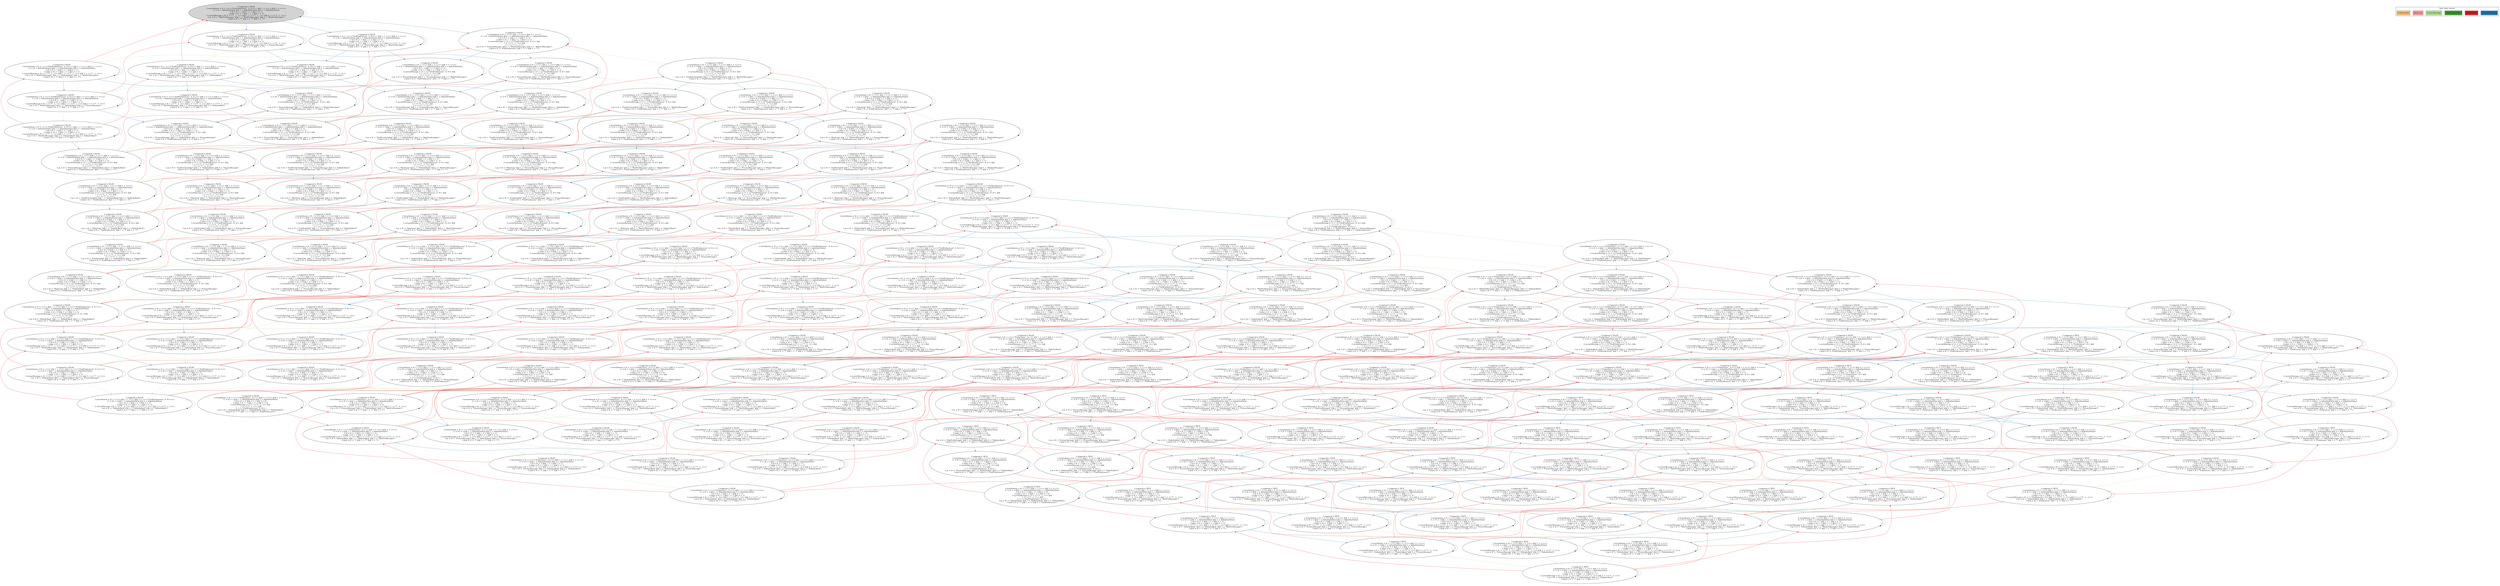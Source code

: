 strict digraph DiskGraph {
edge [colorscheme="paired12"]
nodesep=0.35;
subgraph cluster_graph {
color="white";
2611726791460072301 [label="/\\ triggered = FALSE\n/\\ actorInboxes = (0 :> <<<<\"FindPredecessor\", 6, 0>>>> @@ 1 :> <<>> @@ 3 :> <<>>)\n/\\ i = (0 :> defaultInitValue @@ 1 :> defaultInitValue @@ 3 :> defaultInitValue)\n/\\ id = (0 :> -1 @@ 1 :> -1 @@ 3 :> -1)\n/\\ asker = (0 :> -1 @@ 1 :> -1 @@ 3 :> -1)\n/\\ currentMessage = (0 :> <<\"?\", -1, -1>> @@ 1 :> <<\"?\", -1, -1>> @@ 3 :> <<\"?\", -1, -1>>)\n/\\ pc = (0 :> \"WaitForMessages\" @@ 1 :> \"WaitForMessages\" @@ 3 :> \"WaitForMessages\")\n/\\ kind = (0 :> \"?\" @@ 1 :> \"?\" @@ 3 :> \"?\")",style = filled]
2611726791460072301 -> -1407765107657896046 [label="",color="2",fontcolor="2"];
-1407765107657896046 [label="/\\ triggered = FALSE\n/\\ actorInboxes = (0 :> <<>> @@ 1 :> <<>> @@ 3 :> <<>>)\n/\\ i = (0 :> defaultInitValue @@ 1 :> defaultInitValue @@ 3 :> defaultInitValue)\n/\\ id = (0 :> -1 @@ 1 :> -1 @@ 3 :> -1)\n/\\ asker = (0 :> -1 @@ 1 :> -1 @@ 3 :> -1)\n/\\ currentMessage = ( 0 :> <<\"FindPredecessor\", 6, 0>> @@\n  1 :> <<\"?\", -1, -1>> @@\n  3 :> <<\"?\", -1, -1>> )\n/\\ pc = (0 :> \"ProcessMessage\" @@ 1 :> \"WaitForMessages\" @@ 3 :> \"WaitForMessages\")\n/\\ kind = (0 :> \"FindPredecessor\" @@ 1 :> \"?\" @@ 3 :> \"?\")"];
2611726791460072301 -> -4575566236705618040 [label="",color="2",fontcolor="2"];
-4575566236705618040 [label="/\\ triggered = FALSE\n/\\ actorInboxes = (0 :> <<<<\"FindPredecessor\", 6, 0>>>> @@ 1 :> <<>> @@ 3 :> <<>>)\n/\\ i = (0 :> defaultInitValue @@ 1 :> defaultInitValue @@ 3 :> defaultInitValue)\n/\\ id = (0 :> -1 @@ 1 :> -1 @@ 3 :> -1)\n/\\ asker = (0 :> -1 @@ 1 :> -1 @@ 3 :> -1)\n/\\ currentMessage = (0 :> <<\"?\", -1, -1>> @@ 1 :> <<\"?\", -1, -1>> @@ 3 :> <<\"?\", -1, -1>>)\n/\\ pc = (0 :> \"WaitForMessages\" @@ 1 :> \"ProcessMessage\" @@ 3 :> \"WaitForMessages\")\n/\\ kind = (0 :> \"?\" @@ 1 :> \"?\" @@ 3 :> \"?\")"];
-1407765107657896046 -> -5031275928616876834 [label="",color="3",fontcolor="3"];
-5031275928616876834 [label="/\\ triggered = FALSE\n/\\ actorInboxes = (0 :> <<>> @@ 1 :> <<>> @@ 3 :> <<>>)\n/\\ i = (0 :> 3 @@ 1 :> defaultInitValue @@ 3 :> defaultInitValue)\n/\\ id = (0 :> 6 @@ 1 :> -1 @@ 3 :> -1)\n/\\ asker = (0 :> 0 @@ 1 :> -1 @@ 3 :> -1)\n/\\ currentMessage = ( 0 :> <<\"FindPredecessor\", 6, 0>> @@\n  1 :> <<\"?\", -1, -1>> @@\n  3 :> <<\"?\", -1, -1>> )\n/\\ pc = (0 :> \"FindFirstSuitableI\" @@ 1 :> \"WaitForMessages\" @@ 3 :> \"WaitForMessages\")\n/\\ kind = (0 :> \"FindPredecessor\" @@ 1 :> \"?\" @@ 3 :> \"?\")"];
2611726791460072301 -> 3251885302430114262 [label="",color="2",fontcolor="2"];
3251885302430114262 [label="/\\ triggered = FALSE\n/\\ actorInboxes = (0 :> <<<<\"FindPredecessor\", 6, 0>>>> @@ 1 :> <<>> @@ 3 :> <<>>)\n/\\ i = (0 :> defaultInitValue @@ 1 :> defaultInitValue @@ 3 :> defaultInitValue)\n/\\ id = (0 :> -1 @@ 1 :> -1 @@ 3 :> -1)\n/\\ asker = (0 :> -1 @@ 1 :> -1 @@ 3 :> -1)\n/\\ currentMessage = (0 :> <<\"?\", -1, -1>> @@ 1 :> <<\"?\", -1, -1>> @@ 3 :> <<\"?\", -1, -1>>)\n/\\ pc = (0 :> \"WaitForMessages\" @@ 1 :> \"WaitForMessages\" @@ 3 :> \"ProcessMessage\")\n/\\ kind = (0 :> \"?\" @@ 1 :> \"?\" @@ 3 :> \"?\")"];
-5031275928616876834 -> -2319596430483730673 [label="",color="4",fontcolor="4"];
-2319596430483730673 [label="/\\ triggered = FALSE\n/\\ actorInboxes = (0 :> <<>> @@ 1 :> <<>> @@ 3 :> <<>>)\n/\\ i = (0 :> 3 @@ 1 :> defaultInitValue @@ 3 :> defaultInitValue)\n/\\ id = (0 :> 6 @@ 1 :> -1 @@ 3 :> -1)\n/\\ asker = (0 :> 0 @@ 1 :> -1 @@ 3 :> -1)\n/\\ currentMessage = ( 0 :> <<\"FindPredecessor\", 6, 0>> @@\n  1 :> <<\"?\", -1, -1>> @@\n  3 :> <<\"?\", -1, -1>> )\n/\\ pc = (0 :> \"MainLoop\" @@ 1 :> \"WaitForMessages\" @@ 3 :> \"WaitForMessages\")\n/\\ kind = (0 :> \"FindPredecessor\" @@ 1 :> \"?\" @@ 3 :> \"?\")"];
-1407765107657896046 -> 8372481302948861935 [label="",color="2",fontcolor="2"];
-4575566236705618040 -> 8372481302948861935 [label="",color="2",fontcolor="2"];
8372481302948861935 [label="/\\ triggered = FALSE\n/\\ actorInboxes = (0 :> <<>> @@ 1 :> <<>> @@ 3 :> <<>>)\n/\\ i = (0 :> defaultInitValue @@ 1 :> defaultInitValue @@ 3 :> defaultInitValue)\n/\\ id = (0 :> -1 @@ 1 :> -1 @@ 3 :> -1)\n/\\ asker = (0 :> -1 @@ 1 :> -1 @@ 3 :> -1)\n/\\ currentMessage = ( 0 :> <<\"FindPredecessor\", 6, 0>> @@\n  1 :> <<\"?\", -1, -1>> @@\n  3 :> <<\"?\", -1, -1>> )\n/\\ pc = (0 :> \"ProcessMessage\" @@ 1 :> \"ProcessMessage\" @@ 3 :> \"WaitForMessages\")\n/\\ kind = (0 :> \"FindPredecessor\" @@ 1 :> \"?\" @@ 3 :> \"?\")"];
-1407765107657896046 -> -8575354510537029046 [label="",color="2",fontcolor="2"];
-8575354510537029046 [label="/\\ triggered = FALSE\n/\\ actorInboxes = (0 :> <<>> @@ 1 :> <<>> @@ 3 :> <<>>)\n/\\ i = (0 :> defaultInitValue @@ 1 :> defaultInitValue @@ 3 :> defaultInitValue)\n/\\ id = (0 :> -1 @@ 1 :> -1 @@ 3 :> -1)\n/\\ asker = (0 :> -1 @@ 1 :> -1 @@ 3 :> -1)\n/\\ currentMessage = ( 0 :> <<\"FindPredecessor\", 6, 0>> @@\n  1 :> <<\"?\", -1, -1>> @@\n  3 :> <<\"?\", -1, -1>> )\n/\\ pc = (0 :> \"ProcessMessage\" @@ 1 :> \"WaitForMessages\" @@ 3 :> \"ProcessMessage\")\n/\\ kind = (0 :> \"FindPredecessor\" @@ 1 :> \"?\" @@ 3 :> \"?\")"];
-5031275928616876834 -> 3780980772810392547 [label="",color="2",fontcolor="2"];
3780980772810392547 [label="/\\ triggered = FALSE\n/\\ actorInboxes = (0 :> <<>> @@ 1 :> <<>> @@ 3 :> <<>>)\n/\\ i = (0 :> 3 @@ 1 :> defaultInitValue @@ 3 :> defaultInitValue)\n/\\ id = (0 :> 6 @@ 1 :> -1 @@ 3 :> -1)\n/\\ asker = (0 :> 0 @@ 1 :> -1 @@ 3 :> -1)\n/\\ currentMessage = ( 0 :> <<\"FindPredecessor\", 6, 0>> @@\n  1 :> <<\"?\", -1, -1>> @@\n  3 :> <<\"?\", -1, -1>> )\n/\\ pc = (0 :> \"FindFirstSuitableI\" @@ 1 :> \"ProcessMessage\" @@ 3 :> \"WaitForMessages\")\n/\\ kind = (0 :> \"FindPredecessor\" @@ 1 :> \"?\" @@ 3 :> \"?\")"];
2611726791460072301 -> 2611726791460072301 [style="dashed"];
-1407765107657896046 -> -1407765107657896046 [style="dashed"];
-4575566236705618040 -> 2615184911138033113 [label="",color="3",fontcolor="3"];
2615184911138033113 [label="/\\ triggered = FALSE\n/\\ actorInboxes = (0 :> <<<<\"FindPredecessor\", 6, 0>>>> @@ 1 :> <<>> @@ 3 :> <<>>)\n/\\ i = (0 :> defaultInitValue @@ 1 :> defaultInitValue @@ 3 :> defaultInitValue)\n/\\ id = (0 :> -1 @@ 1 :> -1 @@ 3 :> -1)\n/\\ asker = (0 :> -1 @@ 1 :> -1 @@ 3 :> -1)\n/\\ currentMessage = (0 :> <<\"?\", -1, -1>> @@ 1 :> <<\"?\", -1, -1>> @@ 3 :> <<\"?\", -1, -1>>)\n/\\ pc = (0 :> \"WaitForMessages\" @@ 1 :> \"DefaultsBack\" @@ 3 :> \"WaitForMessages\")\n/\\ kind = (0 :> \"?\" @@ 1 :> \"?\" @@ 3 :> \"?\")"];
-5031275928616876834 -> -3983572299230323130 [label="",color="2",fontcolor="2"];
-3983572299230323130 [label="/\\ triggered = FALSE\n/\\ actorInboxes = (0 :> <<>> @@ 1 :> <<>> @@ 3 :> <<>>)\n/\\ i = (0 :> 3 @@ 1 :> defaultInitValue @@ 3 :> defaultInitValue)\n/\\ id = (0 :> 6 @@ 1 :> -1 @@ 3 :> -1)\n/\\ asker = (0 :> 0 @@ 1 :> -1 @@ 3 :> -1)\n/\\ currentMessage = ( 0 :> <<\"FindPredecessor\", 6, 0>> @@\n  1 :> <<\"?\", -1, -1>> @@\n  3 :> <<\"?\", -1, -1>> )\n/\\ pc = (0 :> \"FindFirstSuitableI\" @@ 1 :> \"WaitForMessages\" @@ 3 :> \"ProcessMessage\")\n/\\ kind = (0 :> \"FindPredecessor\" @@ 1 :> \"?\" @@ 3 :> \"?\")"];
-4575566236705618040 -> 5653772991805376275 [label="",color="2",fontcolor="2"];
5653772991805376275 [label="/\\ triggered = FALSE\n/\\ actorInboxes = (0 :> <<<<\"FindPredecessor\", 6, 0>>>> @@ 1 :> <<>> @@ 3 :> <<>>)\n/\\ i = (0 :> defaultInitValue @@ 1 :> defaultInitValue @@ 3 :> defaultInitValue)\n/\\ id = (0 :> -1 @@ 1 :> -1 @@ 3 :> -1)\n/\\ asker = (0 :> -1 @@ 1 :> -1 @@ 3 :> -1)\n/\\ currentMessage = (0 :> <<\"?\", -1, -1>> @@ 1 :> <<\"?\", -1, -1>> @@ 3 :> <<\"?\", -1, -1>>)\n/\\ pc = (0 :> \"WaitForMessages\" @@ 1 :> \"ProcessMessage\" @@ 3 :> \"ProcessMessage\")\n/\\ kind = (0 :> \"?\" @@ 1 :> \"?\" @@ 3 :> \"?\")"];
-5031275928616876834 -> -5031275928616876834 [style="dashed"];
-4575566236705618040 -> -4575566236705618040 [style="dashed"];
3251885302430114262 -> -8575354510537029046 [label="",color="2",fontcolor="2"];
3251885302430114262 -> 5653772991805376275 [label="",color="2",fontcolor="2"];
3251885302430114262 -> -243243780132608518 [label="",color="3",fontcolor="3"];
-243243780132608518 [label="/\\ triggered = FALSE\n/\\ actorInboxes = (0 :> <<<<\"FindPredecessor\", 6, 0>>>> @@ 1 :> <<>> @@ 3 :> <<>>)\n/\\ i = (0 :> defaultInitValue @@ 1 :> defaultInitValue @@ 3 :> defaultInitValue)\n/\\ id = (0 :> -1 @@ 1 :> -1 @@ 3 :> -1)\n/\\ asker = (0 :> -1 @@ 1 :> -1 @@ 3 :> -1)\n/\\ currentMessage = (0 :> <<\"?\", -1, -1>> @@ 1 :> <<\"?\", -1, -1>> @@ 3 :> <<\"?\", -1, -1>>)\n/\\ pc = (0 :> \"WaitForMessages\" @@ 1 :> \"WaitForMessages\" @@ 3 :> \"DefaultsBack\")\n/\\ kind = (0 :> \"?\" @@ 1 :> \"?\" @@ 3 :> \"?\")"];
3251885302430114262 -> 3251885302430114262 [style="dashed"];
-2319596430483730673 -> -3345210508339103433 [label="",color="5",fontcolor="5"];
-3345210508339103433 [label="/\\ triggered = FALSE\n/\\ actorInboxes = (0 :> <<>> @@ 1 :> <<>> @@ 3 :> <<>>)\n/\\ i = (0 :> 2 @@ 1 :> defaultInitValue @@ 3 :> defaultInitValue)\n/\\ id = (0 :> 6 @@ 1 :> -1 @@ 3 :> -1)\n/\\ asker = (0 :> 0 @@ 1 :> -1 @@ 3 :> -1)\n/\\ currentMessage = ( 0 :> <<\"FindPredecessor\", 6, 0>> @@\n  1 :> <<\"?\", -1, -1>> @@\n  3 :> <<\"?\", -1, -1>> )\n/\\ pc = (0 :> \"FindSuitableI\" @@ 1 :> \"WaitForMessages\" @@ 3 :> \"WaitForMessages\")\n/\\ kind = (0 :> \"FindPredecessor\" @@ 1 :> \"?\" @@ 3 :> \"?\")"];
-2319596430483730673 -> -2033953712359680394 [label="",color="2",fontcolor="2"];
-2033953712359680394 [label="/\\ triggered = FALSE\n/\\ actorInboxes = (0 :> <<>> @@ 1 :> <<>> @@ 3 :> <<>>)\n/\\ i = (0 :> 3 @@ 1 :> defaultInitValue @@ 3 :> defaultInitValue)\n/\\ id = (0 :> 6 @@ 1 :> -1 @@ 3 :> -1)\n/\\ asker = (0 :> 0 @@ 1 :> -1 @@ 3 :> -1)\n/\\ currentMessage = ( 0 :> <<\"FindPredecessor\", 6, 0>> @@\n  1 :> <<\"?\", -1, -1>> @@\n  3 :> <<\"?\", -1, -1>> )\n/\\ pc = (0 :> \"MainLoop\" @@ 1 :> \"ProcessMessage\" @@ 3 :> \"WaitForMessages\")\n/\\ kind = (0 :> \"FindPredecessor\" @@ 1 :> \"?\" @@ 3 :> \"?\")"];
8372481302948861935 -> 3780980772810392547 [label="",color="3",fontcolor="3"];
-2319596430483730673 -> 2236826924243389395 [label="",color="2",fontcolor="2"];
2236826924243389395 [label="/\\ triggered = FALSE\n/\\ actorInboxes = (0 :> <<>> @@ 1 :> <<>> @@ 3 :> <<>>)\n/\\ i = (0 :> 3 @@ 1 :> defaultInitValue @@ 3 :> defaultInitValue)\n/\\ id = (0 :> 6 @@ 1 :> -1 @@ 3 :> -1)\n/\\ asker = (0 :> 0 @@ 1 :> -1 @@ 3 :> -1)\n/\\ currentMessage = ( 0 :> <<\"FindPredecessor\", 6, 0>> @@\n  1 :> <<\"?\", -1, -1>> @@\n  3 :> <<\"?\", -1, -1>> )\n/\\ pc = (0 :> \"MainLoop\" @@ 1 :> \"WaitForMessages\" @@ 3 :> \"ProcessMessage\")\n/\\ kind = (0 :> \"FindPredecessor\" @@ 1 :> \"?\" @@ 3 :> \"?\")"];
8372481302948861935 -> -1509241067272232556 [label="",color="3",fontcolor="3"];
-1509241067272232556 [label="/\\ triggered = FALSE\n/\\ actorInboxes = (0 :> <<>> @@ 1 :> <<>> @@ 3 :> <<>>)\n/\\ i = (0 :> defaultInitValue @@ 1 :> defaultInitValue @@ 3 :> defaultInitValue)\n/\\ id = (0 :> -1 @@ 1 :> -1 @@ 3 :> -1)\n/\\ asker = (0 :> -1 @@ 1 :> -1 @@ 3 :> -1)\n/\\ currentMessage = ( 0 :> <<\"FindPredecessor\", 6, 0>> @@\n  1 :> <<\"?\", -1, -1>> @@\n  3 :> <<\"?\", -1, -1>> )\n/\\ pc = (0 :> \"ProcessMessage\" @@ 1 :> \"DefaultsBack\" @@ 3 :> \"WaitForMessages\")\n/\\ kind = (0 :> \"FindPredecessor\" @@ 1 :> \"?\" @@ 3 :> \"?\")"];
-2319596430483730673 -> -2319596430483730673 [style="dashed"];
8372481302948861935 -> 2569150640297554968 [label="",color="2",fontcolor="2"];
2569150640297554968 [label="/\\ triggered = FALSE\n/\\ actorInboxes = (0 :> <<>> @@ 1 :> <<>> @@ 3 :> <<>>)\n/\\ i = (0 :> defaultInitValue @@ 1 :> defaultInitValue @@ 3 :> defaultInitValue)\n/\\ id = (0 :> -1 @@ 1 :> -1 @@ 3 :> -1)\n/\\ asker = (0 :> -1 @@ 1 :> -1 @@ 3 :> -1)\n/\\ currentMessage = ( 0 :> <<\"FindPredecessor\", 6, 0>> @@\n  1 :> <<\"?\", -1, -1>> @@\n  3 :> <<\"?\", -1, -1>> )\n/\\ pc = (0 :> \"ProcessMessage\" @@ 1 :> \"ProcessMessage\" @@ 3 :> \"ProcessMessage\")\n/\\ kind = (0 :> \"FindPredecessor\" @@ 1 :> \"?\" @@ 3 :> \"?\")"];
-8575354510537029046 -> -3983572299230323130 [label="",color="3",fontcolor="3"];
8372481302948861935 -> 8372481302948861935 [style="dashed"];
-8575354510537029046 -> 2569150640297554968 [label="",color="2",fontcolor="2"];
-8575354510537029046 -> 6101730406802447424 [label="",color="3",fontcolor="3"];
6101730406802447424 [label="/\\ triggered = FALSE\n/\\ actorInboxes = (0 :> <<>> @@ 1 :> <<>> @@ 3 :> <<>>)\n/\\ i = (0 :> defaultInitValue @@ 1 :> defaultInitValue @@ 3 :> defaultInitValue)\n/\\ id = (0 :> -1 @@ 1 :> -1 @@ 3 :> -1)\n/\\ asker = (0 :> -1 @@ 1 :> -1 @@ 3 :> -1)\n/\\ currentMessage = ( 0 :> <<\"FindPredecessor\", 6, 0>> @@\n  1 :> <<\"?\", -1, -1>> @@\n  3 :> <<\"?\", -1, -1>> )\n/\\ pc = (0 :> \"ProcessMessage\" @@ 1 :> \"WaitForMessages\" @@ 3 :> \"DefaultsBack\")\n/\\ kind = (0 :> \"FindPredecessor\" @@ 1 :> \"?\" @@ 3 :> \"?\")"];
3780980772810392547 -> -2033953712359680394 [label="",color="4",fontcolor="4"];
-8575354510537029046 -> -8575354510537029046 [style="dashed"];
3780980772810392547 -> 4763395229146500603 [label="",color="3",fontcolor="3"];
4763395229146500603 [label="/\\ triggered = FALSE\n/\\ actorInboxes = (0 :> <<>> @@ 1 :> <<>> @@ 3 :> <<>>)\n/\\ i = (0 :> 3 @@ 1 :> defaultInitValue @@ 3 :> defaultInitValue)\n/\\ id = (0 :> 6 @@ 1 :> -1 @@ 3 :> -1)\n/\\ asker = (0 :> 0 @@ 1 :> -1 @@ 3 :> -1)\n/\\ currentMessage = ( 0 :> <<\"FindPredecessor\", 6, 0>> @@\n  1 :> <<\"?\", -1, -1>> @@\n  3 :> <<\"?\", -1, -1>> )\n/\\ pc = (0 :> \"FindFirstSuitableI\" @@ 1 :> \"DefaultsBack\" @@ 3 :> \"WaitForMessages\")\n/\\ kind = (0 :> \"FindPredecessor\" @@ 1 :> \"?\" @@ 3 :> \"?\")"];
3780980772810392547 -> -7051701707256448080 [label="",color="2",fontcolor="2"];
-7051701707256448080 [label="/\\ triggered = FALSE\n/\\ actorInboxes = (0 :> <<>> @@ 1 :> <<>> @@ 3 :> <<>>)\n/\\ i = (0 :> 3 @@ 1 :> defaultInitValue @@ 3 :> defaultInitValue)\n/\\ id = (0 :> 6 @@ 1 :> -1 @@ 3 :> -1)\n/\\ asker = (0 :> 0 @@ 1 :> -1 @@ 3 :> -1)\n/\\ currentMessage = ( 0 :> <<\"FindPredecessor\", 6, 0>> @@\n  1 :> <<\"?\", -1, -1>> @@\n  3 :> <<\"?\", -1, -1>> )\n/\\ pc = (0 :> \"FindFirstSuitableI\" @@ 1 :> \"ProcessMessage\" @@ 3 :> \"ProcessMessage\")\n/\\ kind = (0 :> \"FindPredecessor\" @@ 1 :> \"?\" @@ 3 :> \"?\")"];
3780980772810392547 -> 3780980772810392547 [style="dashed"];
2615184911138033113 -> -1509241067272232556 [label="",color="2",fontcolor="2"];
2615184911138033113 -> 2611726791460072301 [label="",color="6",fontcolor="6"];
2615184911138033113 -> 6383425522194421206 [label="",color="2",fontcolor="2"];
6383425522194421206 [label="/\\ triggered = FALSE\n/\\ actorInboxes = (0 :> <<<<\"FindPredecessor\", 6, 0>>>> @@ 1 :> <<>> @@ 3 :> <<>>)\n/\\ i = (0 :> defaultInitValue @@ 1 :> defaultInitValue @@ 3 :> defaultInitValue)\n/\\ id = (0 :> -1 @@ 1 :> -1 @@ 3 :> -1)\n/\\ asker = (0 :> -1 @@ 1 :> -1 @@ 3 :> -1)\n/\\ currentMessage = (0 :> <<\"?\", -1, -1>> @@ 1 :> <<\"?\", -1, -1>> @@ 3 :> <<\"?\", -1, -1>>)\n/\\ pc = (0 :> \"WaitForMessages\" @@ 1 :> \"DefaultsBack\" @@ 3 :> \"ProcessMessage\")\n/\\ kind = (0 :> \"?\" @@ 1 :> \"?\" @@ 3 :> \"?\")"];
2615184911138033113 -> 2615184911138033113 [style="dashed"];
-3983572299230323130 -> 2236826924243389395 [label="",color="4",fontcolor="4"];
-3983572299230323130 -> -7051701707256448080 [label="",color="2",fontcolor="2"];
5653772991805376275 -> 2569150640297554968 [label="",color="2",fontcolor="2"];
-3983572299230323130 -> -164010860468555729 [label="",color="3",fontcolor="3"];
-164010860468555729 [label="/\\ triggered = FALSE\n/\\ actorInboxes = (0 :> <<>> @@ 1 :> <<>> @@ 3 :> <<>>)\n/\\ i = (0 :> 3 @@ 1 :> defaultInitValue @@ 3 :> defaultInitValue)\n/\\ id = (0 :> 6 @@ 1 :> -1 @@ 3 :> -1)\n/\\ asker = (0 :> 0 @@ 1 :> -1 @@ 3 :> -1)\n/\\ currentMessage = ( 0 :> <<\"FindPredecessor\", 6, 0>> @@\n  1 :> <<\"?\", -1, -1>> @@\n  3 :> <<\"?\", -1, -1>> )\n/\\ pc = (0 :> \"FindFirstSuitableI\" @@ 1 :> \"WaitForMessages\" @@ 3 :> \"DefaultsBack\")\n/\\ kind = (0 :> \"FindPredecessor\" @@ 1 :> \"?\" @@ 3 :> \"?\")"];
5653772991805376275 -> 6383425522194421206 [label="",color="3",fontcolor="3"];
-3983572299230323130 -> -3983572299230323130 [style="dashed"];
5653772991805376275 -> 3999855606827912201 [label="",color="3",fontcolor="3"];
3999855606827912201 [label="/\\ triggered = FALSE\n/\\ actorInboxes = (0 :> <<<<\"FindPredecessor\", 6, 0>>>> @@ 1 :> <<>> @@ 3 :> <<>>)\n/\\ i = (0 :> defaultInitValue @@ 1 :> defaultInitValue @@ 3 :> defaultInitValue)\n/\\ id = (0 :> -1 @@ 1 :> -1 @@ 3 :> -1)\n/\\ asker = (0 :> -1 @@ 1 :> -1 @@ 3 :> -1)\n/\\ currentMessage = (0 :> <<\"?\", -1, -1>> @@ 1 :> <<\"?\", -1, -1>> @@ 3 :> <<\"?\", -1, -1>>)\n/\\ pc = (0 :> \"WaitForMessages\" @@ 1 :> \"ProcessMessage\" @@ 3 :> \"DefaultsBack\")\n/\\ kind = (0 :> \"?\" @@ 1 :> \"?\" @@ 3 :> \"?\")"];
-243243780132608518 -> 6101730406802447424 [label="",color="2",fontcolor="2"];
5653772991805376275 -> 5653772991805376275 [style="dashed"];
-243243780132608518 -> 3999855606827912201 [label="",color="2",fontcolor="2"];
-243243780132608518 -> 2611726791460072301 [label="",color="6",fontcolor="6"];
-243243780132608518 -> -243243780132608518 [style="dashed"];
-3345210508339103433 -> 194499542938863234 [label="",color="7",fontcolor="7"];
194499542938863234 [label="/\\ triggered = FALSE\n/\\ actorInboxes = (0 :> <<>> @@ 1 :> <<>> @@ 3 :> <<>>)\n/\\ i = (0 :> 2 @@ 1 :> defaultInitValue @@ 3 :> defaultInitValue)\n/\\ id = (0 :> 6 @@ 1 :> -1 @@ 3 :> -1)\n/\\ asker = (0 :> 0 @@ 1 :> -1 @@ 3 :> -1)\n/\\ currentMessage = ( 0 :> <<\"FindPredecessor\", 6, 0>> @@\n  1 :> <<\"?\", -1, -1>> @@\n  3 :> <<\"?\", -1, -1>> )\n/\\ pc = (0 :> \"MainLoop\" @@ 1 :> \"WaitForMessages\" @@ 3 :> \"WaitForMessages\")\n/\\ kind = (0 :> \"FindPredecessor\" @@ 1 :> \"?\" @@ 3 :> \"?\")"];
-3345210508339103433 -> 8338761944034452813 [label="",color="2",fontcolor="2"];
8338761944034452813 [label="/\\ triggered = FALSE\n/\\ actorInboxes = (0 :> <<>> @@ 1 :> <<>> @@ 3 :> <<>>)\n/\\ i = (0 :> 2 @@ 1 :> defaultInitValue @@ 3 :> defaultInitValue)\n/\\ id = (0 :> 6 @@ 1 :> -1 @@ 3 :> -1)\n/\\ asker = (0 :> 0 @@ 1 :> -1 @@ 3 :> -1)\n/\\ currentMessage = ( 0 :> <<\"FindPredecessor\", 6, 0>> @@\n  1 :> <<\"?\", -1, -1>> @@\n  3 :> <<\"?\", -1, -1>> )\n/\\ pc = (0 :> \"FindSuitableI\" @@ 1 :> \"ProcessMessage\" @@ 3 :> \"WaitForMessages\")\n/\\ kind = (0 :> \"FindPredecessor\" @@ 1 :> \"?\" @@ 3 :> \"?\")"];
-3345210508339103433 -> -8109289484324931352 [label="",color="2",fontcolor="2"];
-8109289484324931352 [label="/\\ triggered = FALSE\n/\\ actorInboxes = (0 :> <<>> @@ 1 :> <<>> @@ 3 :> <<>>)\n/\\ i = (0 :> 2 @@ 1 :> defaultInitValue @@ 3 :> defaultInitValue)\n/\\ id = (0 :> 6 @@ 1 :> -1 @@ 3 :> -1)\n/\\ asker = (0 :> 0 @@ 1 :> -1 @@ 3 :> -1)\n/\\ currentMessage = ( 0 :> <<\"FindPredecessor\", 6, 0>> @@\n  1 :> <<\"?\", -1, -1>> @@\n  3 :> <<\"?\", -1, -1>> )\n/\\ pc = (0 :> \"FindSuitableI\" @@ 1 :> \"WaitForMessages\" @@ 3 :> \"ProcessMessage\")\n/\\ kind = (0 :> \"FindPredecessor\" @@ 1 :> \"?\" @@ 3 :> \"?\")"];
-3345210508339103433 -> -3345210508339103433 [style="dashed"];
-2033953712359680394 -> 8338761944034452813 [label="",color="5",fontcolor="5"];
-2033953712359680394 -> -3544218054413624984 [label="",color="3",fontcolor="3"];
-3544218054413624984 [label="/\\ triggered = FALSE\n/\\ actorInboxes = (0 :> <<>> @@ 1 :> <<>> @@ 3 :> <<>>)\n/\\ i = (0 :> 3 @@ 1 :> defaultInitValue @@ 3 :> defaultInitValue)\n/\\ id = (0 :> 6 @@ 1 :> -1 @@ 3 :> -1)\n/\\ asker = (0 :> 0 @@ 1 :> -1 @@ 3 :> -1)\n/\\ currentMessage = ( 0 :> <<\"FindPredecessor\", 6, 0>> @@\n  1 :> <<\"?\", -1, -1>> @@\n  3 :> <<\"?\", -1, -1>> )\n/\\ pc = (0 :> \"MainLoop\" @@ 1 :> \"DefaultsBack\" @@ 3 :> \"WaitForMessages\")\n/\\ kind = (0 :> \"FindPredecessor\" @@ 1 :> \"?\" @@ 3 :> \"?\")"];
-2033953712359680394 -> -3416097018898238996 [label="",color="2",fontcolor="2"];
-3416097018898238996 [label="/\\ triggered = FALSE\n/\\ actorInboxes = (0 :> <<>> @@ 1 :> <<>> @@ 3 :> <<>>)\n/\\ i = (0 :> 3 @@ 1 :> defaultInitValue @@ 3 :> defaultInitValue)\n/\\ id = (0 :> 6 @@ 1 :> -1 @@ 3 :> -1)\n/\\ asker = (0 :> 0 @@ 1 :> -1 @@ 3 :> -1)\n/\\ currentMessage = ( 0 :> <<\"FindPredecessor\", 6, 0>> @@\n  1 :> <<\"?\", -1, -1>> @@\n  3 :> <<\"?\", -1, -1>> )\n/\\ pc = (0 :> \"MainLoop\" @@ 1 :> \"ProcessMessage\" @@ 3 :> \"ProcessMessage\")\n/\\ kind = (0 :> \"FindPredecessor\" @@ 1 :> \"?\" @@ 3 :> \"?\")"];
-2033953712359680394 -> -2033953712359680394 [style="dashed"];
2236826924243389395 -> -8109289484324931352 [label="",color="5",fontcolor="5"];
2236826924243389395 -> -3416097018898238996 [label="",color="2",fontcolor="2"];
2236826924243389395 -> 8175091267542197436 [label="",color="3",fontcolor="3"];
8175091267542197436 [label="/\\ triggered = FALSE\n/\\ actorInboxes = (0 :> <<>> @@ 1 :> <<>> @@ 3 :> <<>>)\n/\\ i = (0 :> 3 @@ 1 :> defaultInitValue @@ 3 :> defaultInitValue)\n/\\ id = (0 :> 6 @@ 1 :> -1 @@ 3 :> -1)\n/\\ asker = (0 :> 0 @@ 1 :> -1 @@ 3 :> -1)\n/\\ currentMessage = ( 0 :> <<\"FindPredecessor\", 6, 0>> @@\n  1 :> <<\"?\", -1, -1>> @@\n  3 :> <<\"?\", -1, -1>> )\n/\\ pc = (0 :> \"MainLoop\" @@ 1 :> \"WaitForMessages\" @@ 3 :> \"DefaultsBack\")\n/\\ kind = (0 :> \"FindPredecessor\" @@ 1 :> \"?\" @@ 3 :> \"?\")"];
2236826924243389395 -> 2236826924243389395 [style="dashed"];
-1509241067272232556 -> 4763395229146500603 [label="",color="3",fontcolor="3"];
-1509241067272232556 -> -1407765107657896046 [label="",color="6",fontcolor="6"];
-1509241067272232556 -> 430272988574901145 [label="",color="2",fontcolor="2"];
430272988574901145 [label="/\\ triggered = FALSE\n/\\ actorInboxes = (0 :> <<>> @@ 1 :> <<>> @@ 3 :> <<>>)\n/\\ i = (0 :> defaultInitValue @@ 1 :> defaultInitValue @@ 3 :> defaultInitValue)\n/\\ id = (0 :> -1 @@ 1 :> -1 @@ 3 :> -1)\n/\\ asker = (0 :> -1 @@ 1 :> -1 @@ 3 :> -1)\n/\\ currentMessage = ( 0 :> <<\"FindPredecessor\", 6, 0>> @@\n  1 :> <<\"?\", -1, -1>> @@\n  3 :> <<\"?\", -1, -1>> )\n/\\ pc = (0 :> \"ProcessMessage\" @@ 1 :> \"DefaultsBack\" @@ 3 :> \"ProcessMessage\")\n/\\ kind = (0 :> \"FindPredecessor\" @@ 1 :> \"?\" @@ 3 :> \"?\")"];
-1509241067272232556 -> -1509241067272232556 [style="dashed"];
2569150640297554968 -> -7051701707256448080 [label="",color="3",fontcolor="3"];
2569150640297554968 -> 430272988574901145 [label="",color="3",fontcolor="3"];
2569150640297554968 -> 1503710987552287157 [label="",color="3",fontcolor="3"];
1503710987552287157 [label="/\\ triggered = FALSE\n/\\ actorInboxes = (0 :> <<>> @@ 1 :> <<>> @@ 3 :> <<>>)\n/\\ i = (0 :> defaultInitValue @@ 1 :> defaultInitValue @@ 3 :> defaultInitValue)\n/\\ id = (0 :> -1 @@ 1 :> -1 @@ 3 :> -1)\n/\\ asker = (0 :> -1 @@ 1 :> -1 @@ 3 :> -1)\n/\\ currentMessage = ( 0 :> <<\"FindPredecessor\", 6, 0>> @@\n  1 :> <<\"?\", -1, -1>> @@\n  3 :> <<\"?\", -1, -1>> )\n/\\ pc = (0 :> \"ProcessMessage\" @@ 1 :> \"ProcessMessage\" @@ 3 :> \"DefaultsBack\")\n/\\ kind = (0 :> \"FindPredecessor\" @@ 1 :> \"?\" @@ 3 :> \"?\")"];
2569150640297554968 -> 2569150640297554968 [style="dashed"];
6101730406802447424 -> -164010860468555729 [label="",color="3",fontcolor="3"];
6101730406802447424 -> 1503710987552287157 [label="",color="2",fontcolor="2"];
6101730406802447424 -> -1407765107657896046 [label="",color="6",fontcolor="6"];
6101730406802447424 -> 6101730406802447424 [style="dashed"];
4763395229146500603 -> -3544218054413624984 [label="",color="4",fontcolor="4"];
4763395229146500603 -> -5031275928616876834 [label="",color="6",fontcolor="6"];
4763395229146500603 -> -7061978332690187672 [label="",color="2",fontcolor="2"];
-7061978332690187672 [label="/\\ triggered = FALSE\n/\\ actorInboxes = (0 :> <<>> @@ 1 :> <<>> @@ 3 :> <<>>)\n/\\ i = (0 :> 3 @@ 1 :> defaultInitValue @@ 3 :> defaultInitValue)\n/\\ id = (0 :> 6 @@ 1 :> -1 @@ 3 :> -1)\n/\\ asker = (0 :> 0 @@ 1 :> -1 @@ 3 :> -1)\n/\\ currentMessage = ( 0 :> <<\"FindPredecessor\", 6, 0>> @@\n  1 :> <<\"?\", -1, -1>> @@\n  3 :> <<\"?\", -1, -1>> )\n/\\ pc = (0 :> \"FindFirstSuitableI\" @@ 1 :> \"DefaultsBack\" @@ 3 :> \"ProcessMessage\")\n/\\ kind = (0 :> \"FindPredecessor\" @@ 1 :> \"?\" @@ 3 :> \"?\")"];
4763395229146500603 -> 4763395229146500603 [style="dashed"];
-7051701707256448080 -> -3416097018898238996 [label="",color="4",fontcolor="4"];
-7051701707256448080 -> -7061978332690187672 [label="",color="3",fontcolor="3"];
-7051701707256448080 -> -8297827120182529980 [label="",color="3",fontcolor="3"];
-8297827120182529980 [label="/\\ triggered = FALSE\n/\\ actorInboxes = (0 :> <<>> @@ 1 :> <<>> @@ 3 :> <<>>)\n/\\ i = (0 :> 3 @@ 1 :> defaultInitValue @@ 3 :> defaultInitValue)\n/\\ id = (0 :> 6 @@ 1 :> -1 @@ 3 :> -1)\n/\\ asker = (0 :> 0 @@ 1 :> -1 @@ 3 :> -1)\n/\\ currentMessage = ( 0 :> <<\"FindPredecessor\", 6, 0>> @@\n  1 :> <<\"?\", -1, -1>> @@\n  3 :> <<\"?\", -1, -1>> )\n/\\ pc = (0 :> \"FindFirstSuitableI\" @@ 1 :> \"ProcessMessage\" @@ 3 :> \"DefaultsBack\")\n/\\ kind = (0 :> \"FindPredecessor\" @@ 1 :> \"?\" @@ 3 :> \"?\")"];
-7051701707256448080 -> -7051701707256448080 [style="dashed"];
6383425522194421206 -> 430272988574901145 [label="",color="2",fontcolor="2"];
6383425522194421206 -> 3251885302430114262 [label="",color="6",fontcolor="6"];
6383425522194421206 -> 2342593308703553455 [label="",color="3",fontcolor="3"];
2342593308703553455 [label="/\\ triggered = FALSE\n/\\ actorInboxes = (0 :> <<<<\"FindPredecessor\", 6, 0>>>> @@ 1 :> <<>> @@ 3 :> <<>>)\n/\\ i = (0 :> defaultInitValue @@ 1 :> defaultInitValue @@ 3 :> defaultInitValue)\n/\\ id = (0 :> -1 @@ 1 :> -1 @@ 3 :> -1)\n/\\ asker = (0 :> -1 @@ 1 :> -1 @@ 3 :> -1)\n/\\ currentMessage = (0 :> <<\"?\", -1, -1>> @@ 1 :> <<\"?\", -1, -1>> @@ 3 :> <<\"?\", -1, -1>>)\n/\\ pc = (0 :> \"WaitForMessages\" @@ 1 :> \"DefaultsBack\" @@ 3 :> \"DefaultsBack\")\n/\\ kind = (0 :> \"?\" @@ 1 :> \"?\" @@ 3 :> \"?\")"];
6383425522194421206 -> 6383425522194421206 [style="dashed"];
-164010860468555729 -> 8175091267542197436 [label="",color="4",fontcolor="4"];
-164010860468555729 -> -8297827120182529980 [label="",color="2",fontcolor="2"];
-164010860468555729 -> -5031275928616876834 [label="",color="6",fontcolor="6"];
3999855606827912201 -> 1503710987552287157 [label="",color="2",fontcolor="2"];
-164010860468555729 -> -164010860468555729 [style="dashed"];
3999855606827912201 -> 2342593308703553455 [label="",color="3",fontcolor="3"];
3999855606827912201 -> -4575566236705618040 [label="",color="6",fontcolor="6"];
3999855606827912201 -> 3999855606827912201 [style="dashed"];
194499542938863234 -> -2186675844431889838 [label="",color="5",fontcolor="5"];
-2186675844431889838 [label="/\\ triggered = FALSE\n/\\ actorInboxes = (0 :> <<>> @@ 1 :> <<>> @@ 3 :> <<<<\"FindPredecessor\", 6, 0>>>>)\n/\\ i = (0 :> 2 @@ 1 :> defaultInitValue @@ 3 :> defaultInitValue)\n/\\ id = (0 :> 6 @@ 1 :> -1 @@ 3 :> -1)\n/\\ asker = (0 :> 0 @@ 1 :> -1 @@ 3 :> -1)\n/\\ currentMessage = ( 0 :> <<\"FindPredecessor\", 6, 0>> @@\n  1 :> <<\"?\", -1, -1>> @@\n  3 :> <<\"?\", -1, -1>> )\n/\\ pc = (0 :> \"DefaultsBack\" @@ 1 :> \"WaitForMessages\" @@ 3 :> \"WaitForMessages\")\n/\\ kind = (0 :> \"FindPredecessor\" @@ 1 :> \"?\" @@ 3 :> \"?\")"];
8338761944034452813 -> 4392598556901924197 [label="",color="7",fontcolor="7"];
4392598556901924197 [label="/\\ triggered = FALSE\n/\\ actorInboxes = (0 :> <<>> @@ 1 :> <<>> @@ 3 :> <<>>)\n/\\ i = (0 :> 2 @@ 1 :> defaultInitValue @@ 3 :> defaultInitValue)\n/\\ id = (0 :> 6 @@ 1 :> -1 @@ 3 :> -1)\n/\\ asker = (0 :> 0 @@ 1 :> -1 @@ 3 :> -1)\n/\\ currentMessage = ( 0 :> <<\"FindPredecessor\", 6, 0>> @@\n  1 :> <<\"?\", -1, -1>> @@\n  3 :> <<\"?\", -1, -1>> )\n/\\ pc = (0 :> \"MainLoop\" @@ 1 :> \"ProcessMessage\" @@ 3 :> \"WaitForMessages\")\n/\\ kind = (0 :> \"FindPredecessor\" @@ 1 :> \"?\" @@ 3 :> \"?\")"];
194499542938863234 -> 4392598556901924197 [label="",color="2",fontcolor="2"];
8338761944034452813 -> 4852625569559717534 [label="",color="3",fontcolor="3"];
4852625569559717534 [label="/\\ triggered = FALSE\n/\\ actorInboxes = (0 :> <<>> @@ 1 :> <<>> @@ 3 :> <<>>)\n/\\ i = (0 :> 2 @@ 1 :> defaultInitValue @@ 3 :> defaultInitValue)\n/\\ id = (0 :> 6 @@ 1 :> -1 @@ 3 :> -1)\n/\\ asker = (0 :> 0 @@ 1 :> -1 @@ 3 :> -1)\n/\\ currentMessage = ( 0 :> <<\"FindPredecessor\", 6, 0>> @@\n  1 :> <<\"?\", -1, -1>> @@\n  3 :> <<\"?\", -1, -1>> )\n/\\ pc = (0 :> \"FindSuitableI\" @@ 1 :> \"DefaultsBack\" @@ 3 :> \"WaitForMessages\")\n/\\ kind = (0 :> \"FindPredecessor\" @@ 1 :> \"?\" @@ 3 :> \"?\")"];
194499542938863234 -> -4595190053265735488 [label="",color="2",fontcolor="2"];
-4595190053265735488 [label="/\\ triggered = FALSE\n/\\ actorInboxes = (0 :> <<>> @@ 1 :> <<>> @@ 3 :> <<>>)\n/\\ i = (0 :> 2 @@ 1 :> defaultInitValue @@ 3 :> defaultInitValue)\n/\\ id = (0 :> 6 @@ 1 :> -1 @@ 3 :> -1)\n/\\ asker = (0 :> 0 @@ 1 :> -1 @@ 3 :> -1)\n/\\ currentMessage = ( 0 :> <<\"FindPredecessor\", 6, 0>> @@\n  1 :> <<\"?\", -1, -1>> @@\n  3 :> <<\"?\", -1, -1>> )\n/\\ pc = (0 :> \"MainLoop\" @@ 1 :> \"WaitForMessages\" @@ 3 :> \"ProcessMessage\")\n/\\ kind = (0 :> \"FindPredecessor\" @@ 1 :> \"?\" @@ 3 :> \"?\")"];
8338761944034452813 -> 6780567607669815755 [label="",color="2",fontcolor="2"];
6780567607669815755 [label="/\\ triggered = FALSE\n/\\ actorInboxes = (0 :> <<>> @@ 1 :> <<>> @@ 3 :> <<>>)\n/\\ i = (0 :> 2 @@ 1 :> defaultInitValue @@ 3 :> defaultInitValue)\n/\\ id = (0 :> 6 @@ 1 :> -1 @@ 3 :> -1)\n/\\ asker = (0 :> 0 @@ 1 :> -1 @@ 3 :> -1)\n/\\ currentMessage = ( 0 :> <<\"FindPredecessor\", 6, 0>> @@\n  1 :> <<\"?\", -1, -1>> @@\n  3 :> <<\"?\", -1, -1>> )\n/\\ pc = (0 :> \"FindSuitableI\" @@ 1 :> \"ProcessMessage\" @@ 3 :> \"ProcessMessage\")\n/\\ kind = (0 :> \"FindPredecessor\" @@ 1 :> \"?\" @@ 3 :> \"?\")"];
194499542938863234 -> 194499542938863234 [style="dashed"];
8338761944034452813 -> 8338761944034452813 [style="dashed"];
-8109289484324931352 -> -4595190053265735488 [label="",color="7",fontcolor="7"];
-8109289484324931352 -> 6780567607669815755 [label="",color="2",fontcolor="2"];
-8109289484324931352 -> -219454299767055542 [label="",color="3",fontcolor="3"];
-219454299767055542 [label="/\\ triggered = FALSE\n/\\ actorInboxes = (0 :> <<>> @@ 1 :> <<>> @@ 3 :> <<>>)\n/\\ i = (0 :> 2 @@ 1 :> defaultInitValue @@ 3 :> defaultInitValue)\n/\\ id = (0 :> 6 @@ 1 :> -1 @@ 3 :> -1)\n/\\ asker = (0 :> 0 @@ 1 :> -1 @@ 3 :> -1)\n/\\ currentMessage = ( 0 :> <<\"FindPredecessor\", 6, 0>> @@\n  1 :> <<\"?\", -1, -1>> @@\n  3 :> <<\"?\", -1, -1>> )\n/\\ pc = (0 :> \"FindSuitableI\" @@ 1 :> \"WaitForMessages\" @@ 3 :> \"DefaultsBack\")\n/\\ kind = (0 :> \"FindPredecessor\" @@ 1 :> \"?\" @@ 3 :> \"?\")"];
-3544218054413624984 -> 4852625569559717534 [label="",color="5",fontcolor="5"];
-8109289484324931352 -> -8109289484324931352 [style="dashed"];
-3544218054413624984 -> -2319596430483730673 [label="",color="6",fontcolor="6"];
-3544218054413624984 -> 1907415019415509156 [label="",color="2",fontcolor="2"];
1907415019415509156 [label="/\\ triggered = FALSE\n/\\ actorInboxes = (0 :> <<>> @@ 1 :> <<>> @@ 3 :> <<>>)\n/\\ i = (0 :> 3 @@ 1 :> defaultInitValue @@ 3 :> defaultInitValue)\n/\\ id = (0 :> 6 @@ 1 :> -1 @@ 3 :> -1)\n/\\ asker = (0 :> 0 @@ 1 :> -1 @@ 3 :> -1)\n/\\ currentMessage = ( 0 :> <<\"FindPredecessor\", 6, 0>> @@\n  1 :> <<\"?\", -1, -1>> @@\n  3 :> <<\"?\", -1, -1>> )\n/\\ pc = (0 :> \"MainLoop\" @@ 1 :> \"DefaultsBack\" @@ 3 :> \"ProcessMessage\")\n/\\ kind = (0 :> \"FindPredecessor\" @@ 1 :> \"?\" @@ 3 :> \"?\")"];
-3544218054413624984 -> -3544218054413624984 [style="dashed"];
-3416097018898238996 -> 6780567607669815755 [label="",color="5",fontcolor="5"];
-3416097018898238996 -> 1907415019415509156 [label="",color="3",fontcolor="3"];
-3416097018898238996 -> 819265867854746248 [label="",color="3",fontcolor="3"];
819265867854746248 [label="/\\ triggered = FALSE\n/\\ actorInboxes = (0 :> <<>> @@ 1 :> <<>> @@ 3 :> <<>>)\n/\\ i = (0 :> 3 @@ 1 :> defaultInitValue @@ 3 :> defaultInitValue)\n/\\ id = (0 :> 6 @@ 1 :> -1 @@ 3 :> -1)\n/\\ asker = (0 :> 0 @@ 1 :> -1 @@ 3 :> -1)\n/\\ currentMessage = ( 0 :> <<\"FindPredecessor\", 6, 0>> @@\n  1 :> <<\"?\", -1, -1>> @@\n  3 :> <<\"?\", -1, -1>> )\n/\\ pc = (0 :> \"MainLoop\" @@ 1 :> \"ProcessMessage\" @@ 3 :> \"DefaultsBack\")\n/\\ kind = (0 :> \"FindPredecessor\" @@ 1 :> \"?\" @@ 3 :> \"?\")"];
8175091267542197436 -> -219454299767055542 [label="",color="5",fontcolor="5"];
-3416097018898238996 -> -3416097018898238996 [style="dashed"];
8175091267542197436 -> 819265867854746248 [label="",color="2",fontcolor="2"];
8175091267542197436 -> -2319596430483730673 [label="",color="6",fontcolor="6"];
8175091267542197436 -> 8175091267542197436 [style="dashed"];
430272988574901145 -> -7061978332690187672 [label="",color="3",fontcolor="3"];
430272988574901145 -> -8575354510537029046 [label="",color="6",fontcolor="6"];
430272988574901145 -> -2230182033520251587 [label="",color="3",fontcolor="3"];
-2230182033520251587 [label="/\\ triggered = FALSE\n/\\ actorInboxes = (0 :> <<>> @@ 1 :> <<>> @@ 3 :> <<>>)\n/\\ i = (0 :> defaultInitValue @@ 1 :> defaultInitValue @@ 3 :> defaultInitValue)\n/\\ id = (0 :> -1 @@ 1 :> -1 @@ 3 :> -1)\n/\\ asker = (0 :> -1 @@ 1 :> -1 @@ 3 :> -1)\n/\\ currentMessage = ( 0 :> <<\"FindPredecessor\", 6, 0>> @@\n  1 :> <<\"?\", -1, -1>> @@\n  3 :> <<\"?\", -1, -1>> )\n/\\ pc = (0 :> \"ProcessMessage\" @@ 1 :> \"DefaultsBack\" @@ 3 :> \"DefaultsBack\")\n/\\ kind = (0 :> \"FindPredecessor\" @@ 1 :> \"?\" @@ 3 :> \"?\")"];
1503710987552287157 -> -8297827120182529980 [label="",color="3",fontcolor="3"];
430272988574901145 -> 430272988574901145 [style="dashed"];
1503710987552287157 -> -2230182033520251587 [label="",color="3",fontcolor="3"];
1503710987552287157 -> 8372481302948861935 [label="",color="6",fontcolor="6"];
1503710987552287157 -> 1503710987552287157 [style="dashed"];
-7061978332690187672 -> 1907415019415509156 [label="",color="4",fontcolor="4"];
-7061978332690187672 -> -3983572299230323130 [label="",color="6",fontcolor="6"];
-7061978332690187672 -> 4659942044479764419 [label="",color="3",fontcolor="3"];
4659942044479764419 [label="/\\ triggered = FALSE\n/\\ actorInboxes = (0 :> <<>> @@ 1 :> <<>> @@ 3 :> <<>>)\n/\\ i = (0 :> 3 @@ 1 :> defaultInitValue @@ 3 :> defaultInitValue)\n/\\ id = (0 :> 6 @@ 1 :> -1 @@ 3 :> -1)\n/\\ asker = (0 :> 0 @@ 1 :> -1 @@ 3 :> -1)\n/\\ currentMessage = ( 0 :> <<\"FindPredecessor\", 6, 0>> @@\n  1 :> <<\"?\", -1, -1>> @@\n  3 :> <<\"?\", -1, -1>> )\n/\\ pc = (0 :> \"FindFirstSuitableI\" @@ 1 :> \"DefaultsBack\" @@ 3 :> \"DefaultsBack\")\n/\\ kind = (0 :> \"FindPredecessor\" @@ 1 :> \"?\" @@ 3 :> \"?\")"];
-8297827120182529980 -> 819265867854746248 [label="",color="4",fontcolor="4"];
-7061978332690187672 -> -7061978332690187672 [style="dashed"];
-8297827120182529980 -> 4659942044479764419 [label="",color="3",fontcolor="3"];
-8297827120182529980 -> 3780980772810392547 [label="",color="6",fontcolor="6"];
-8297827120182529980 -> -8297827120182529980 [style="dashed"];
2342593308703553455 -> -2230182033520251587 [label="",color="2",fontcolor="2"];
2342593308703553455 -> -243243780132608518 [label="",color="6",fontcolor="6"];
-2186675844431889838 -> -7492518181018195910 [label="",color="6",fontcolor="6"];
-7492518181018195910 [label="/\\ triggered = FALSE\n/\\ actorInboxes = (0 :> <<>> @@ 1 :> <<>> @@ 3 :> <<<<\"FindPredecessor\", 6, 0>>>>)\n/\\ i = (0 :> 2 @@ 1 :> defaultInitValue @@ 3 :> defaultInitValue)\n/\\ id = (0 :> -1 @@ 1 :> -1 @@ 3 :> -1)\n/\\ asker = (0 :> -1 @@ 1 :> -1 @@ 3 :> -1)\n/\\ currentMessage = (0 :> <<\"?\", -1, -1>> @@ 1 :> <<\"?\", -1, -1>> @@ 3 :> <<\"?\", -1, -1>>)\n/\\ pc = (0 :> \"WaitForMessages\" @@ 1 :> \"WaitForMessages\" @@ 3 :> \"WaitForMessages\")\n/\\ kind = (0 :> \"?\" @@ 1 :> \"?\" @@ 3 :> \"?\")"];
2342593308703553455 -> 2615184911138033113 [label="",color="6",fontcolor="6"];
-2186675844431889838 -> 43040157175701875 [label="",color="2",fontcolor="2"];
43040157175701875 [label="/\\ triggered = FALSE\n/\\ actorInboxes = (0 :> <<>> @@ 1 :> <<>> @@ 3 :> <<<<\"FindPredecessor\", 6, 0>>>>)\n/\\ i = (0 :> 2 @@ 1 :> defaultInitValue @@ 3 :> defaultInitValue)\n/\\ id = (0 :> 6 @@ 1 :> -1 @@ 3 :> -1)\n/\\ asker = (0 :> 0 @@ 1 :> -1 @@ 3 :> -1)\n/\\ currentMessage = ( 0 :> <<\"FindPredecessor\", 6, 0>> @@\n  1 :> <<\"?\", -1, -1>> @@\n  3 :> <<\"?\", -1, -1>> )\n/\\ pc = (0 :> \"DefaultsBack\" @@ 1 :> \"ProcessMessage\" @@ 3 :> \"WaitForMessages\")\n/\\ kind = (0 :> \"FindPredecessor\" @@ 1 :> \"?\" @@ 3 :> \"?\")"];
4392598556901924197 -> 43040157175701875 [label="",color="5",fontcolor="5"];
2342593308703553455 -> 2342593308703553455 [style="dashed"];
-2186675844431889838 -> 345663168720599046 [label="",color="2",fontcolor="2"];
345663168720599046 [label="/\\ triggered = FALSE\n/\\ actorInboxes = (0 :> <<>> @@ 1 :> <<>> @@ 3 :> <<>>)\n/\\ i = (0 :> 2 @@ 1 :> defaultInitValue @@ 3 :> defaultInitValue)\n/\\ id = (0 :> 6 @@ 1 :> -1 @@ 3 :> -1)\n/\\ asker = (0 :> 0 @@ 1 :> -1 @@ 3 :> -1)\n/\\ currentMessage = ( 0 :> <<\"FindPredecessor\", 6, 0>> @@\n  1 :> <<\"?\", -1, -1>> @@\n  3 :> <<\"FindPredecessor\", 6, 0>> )\n/\\ pc = (0 :> \"DefaultsBack\" @@ 1 :> \"WaitForMessages\" @@ 3 :> \"ProcessMessage\")\n/\\ kind = (0 :> \"FindPredecessor\" @@ 1 :> \"?\" @@ 3 :> \"FindPredecessor\")"];
4852625569559717534 -> 5058732217336690299 [label="",color="7",fontcolor="7"];
4392598556901924197 -> 5058732217336690299 [label="",color="3",fontcolor="3"];
5058732217336690299 [label="/\\ triggered = FALSE\n/\\ actorInboxes = (0 :> <<>> @@ 1 :> <<>> @@ 3 :> <<>>)\n/\\ i = (0 :> 2 @@ 1 :> defaultInitValue @@ 3 :> defaultInitValue)\n/\\ id = (0 :> 6 @@ 1 :> -1 @@ 3 :> -1)\n/\\ asker = (0 :> 0 @@ 1 :> -1 @@ 3 :> -1)\n/\\ currentMessage = ( 0 :> <<\"FindPredecessor\", 6, 0>> @@\n  1 :> <<\"?\", -1, -1>> @@\n  3 :> <<\"?\", -1, -1>> )\n/\\ pc = (0 :> \"MainLoop\" @@ 1 :> \"DefaultsBack\" @@ 3 :> \"WaitForMessages\")\n/\\ kind = (0 :> \"FindPredecessor\" @@ 1 :> \"?\" @@ 3 :> \"?\")"];
4852625569559717534 -> -3345210508339103433 [label="",color="6",fontcolor="6"];
-2186675844431889838 -> -2186675844431889838 [style="dashed"];
4392598556901924197 -> 989774599331810757 [label="",color="2",fontcolor="2"];
989774599331810757 [label="/\\ triggered = FALSE\n/\\ actorInboxes = (0 :> <<>> @@ 1 :> <<>> @@ 3 :> <<>>)\n/\\ i = (0 :> 2 @@ 1 :> defaultInitValue @@ 3 :> defaultInitValue)\n/\\ id = (0 :> 6 @@ 1 :> -1 @@ 3 :> -1)\n/\\ asker = (0 :> 0 @@ 1 :> -1 @@ 3 :> -1)\n/\\ currentMessage = ( 0 :> <<\"FindPredecessor\", 6, 0>> @@\n  1 :> <<\"?\", -1, -1>> @@\n  3 :> <<\"?\", -1, -1>> )\n/\\ pc = (0 :> \"MainLoop\" @@ 1 :> \"ProcessMessage\" @@ 3 :> \"ProcessMessage\")\n/\\ kind = (0 :> \"FindPredecessor\" @@ 1 :> \"?\" @@ 3 :> \"?\")"];
4852625569559717534 -> -590135761901351947 [label="",color="2",fontcolor="2"];
-590135761901351947 [label="/\\ triggered = FALSE\n/\\ actorInboxes = (0 :> <<>> @@ 1 :> <<>> @@ 3 :> <<>>)\n/\\ i = (0 :> 2 @@ 1 :> defaultInitValue @@ 3 :> defaultInitValue)\n/\\ id = (0 :> 6 @@ 1 :> -1 @@ 3 :> -1)\n/\\ asker = (0 :> 0 @@ 1 :> -1 @@ 3 :> -1)\n/\\ currentMessage = ( 0 :> <<\"FindPredecessor\", 6, 0>> @@\n  1 :> <<\"?\", -1, -1>> @@\n  3 :> <<\"?\", -1, -1>> )\n/\\ pc = (0 :> \"FindSuitableI\" @@ 1 :> \"DefaultsBack\" @@ 3 :> \"ProcessMessage\")\n/\\ kind = (0 :> \"FindPredecessor\" @@ 1 :> \"?\" @@ 3 :> \"?\")"];
4392598556901924197 -> 4392598556901924197 [style="dashed"];
4852625569559717534 -> 4852625569559717534 [style="dashed"];
-4595190053265735488 -> -263505486359249706 [label="",color="5",fontcolor="5"];
-263505486359249706 [label="/\\ triggered = FALSE\n/\\ actorInboxes = (0 :> <<>> @@ 1 :> <<>> @@ 3 :> <<<<\"FindPredecessor\", 6, 0>>>>)\n/\\ i = (0 :> 2 @@ 1 :> defaultInitValue @@ 3 :> defaultInitValue)\n/\\ id = (0 :> 6 @@ 1 :> -1 @@ 3 :> -1)\n/\\ asker = (0 :> 0 @@ 1 :> -1 @@ 3 :> -1)\n/\\ currentMessage = ( 0 :> <<\"FindPredecessor\", 6, 0>> @@\n  1 :> <<\"?\", -1, -1>> @@\n  3 :> <<\"?\", -1, -1>> )\n/\\ pc = (0 :> \"DefaultsBack\" @@ 1 :> \"WaitForMessages\" @@ 3 :> \"ProcessMessage\")\n/\\ kind = (0 :> \"FindPredecessor\" @@ 1 :> \"?\" @@ 3 :> \"?\")"];
-4595190053265735488 -> 989774599331810757 [label="",color="2",fontcolor="2"];
6780567607669815755 -> 989774599331810757 [label="",color="7",fontcolor="7"];
-4595190053265735488 -> -461741682572194897 [label="",color="3",fontcolor="3"];
-461741682572194897 [label="/\\ triggered = FALSE\n/\\ actorInboxes = (0 :> <<>> @@ 1 :> <<>> @@ 3 :> <<>>)\n/\\ i = (0 :> 2 @@ 1 :> defaultInitValue @@ 3 :> defaultInitValue)\n/\\ id = (0 :> 6 @@ 1 :> -1 @@ 3 :> -1)\n/\\ asker = (0 :> 0 @@ 1 :> -1 @@ 3 :> -1)\n/\\ currentMessage = ( 0 :> <<\"FindPredecessor\", 6, 0>> @@\n  1 :> <<\"?\", -1, -1>> @@\n  3 :> <<\"?\", -1, -1>> )\n/\\ pc = (0 :> \"MainLoop\" @@ 1 :> \"WaitForMessages\" @@ 3 :> \"DefaultsBack\")\n/\\ kind = (0 :> \"FindPredecessor\" @@ 1 :> \"?\" @@ 3 :> \"?\")"];
6780567607669815755 -> -590135761901351947 [label="",color="3",fontcolor="3"];
-4595190053265735488 -> -4595190053265735488 [style="dashed"];
6780567607669815755 -> -1807763643504688679 [label="",color="3",fontcolor="3"];
-1807763643504688679 [label="/\\ triggered = FALSE\n/\\ actorInboxes = (0 :> <<>> @@ 1 :> <<>> @@ 3 :> <<>>)\n/\\ i = (0 :> 2 @@ 1 :> defaultInitValue @@ 3 :> defaultInitValue)\n/\\ id = (0 :> 6 @@ 1 :> -1 @@ 3 :> -1)\n/\\ asker = (0 :> 0 @@ 1 :> -1 @@ 3 :> -1)\n/\\ currentMessage = ( 0 :> <<\"FindPredecessor\", 6, 0>> @@\n  1 :> <<\"?\", -1, -1>> @@\n  3 :> <<\"?\", -1, -1>> )\n/\\ pc = (0 :> \"FindSuitableI\" @@ 1 :> \"ProcessMessage\" @@ 3 :> \"DefaultsBack\")\n/\\ kind = (0 :> \"FindPredecessor\" @@ 1 :> \"?\" @@ 3 :> \"?\")"];
-219454299767055542 -> -461741682572194897 [label="",color="7",fontcolor="7"];
6780567607669815755 -> 6780567607669815755 [style="dashed"];
-219454299767055542 -> -1807763643504688679 [label="",color="2",fontcolor="2"];
1907415019415509156 -> -590135761901351947 [label="",color="5",fontcolor="5"];
-219454299767055542 -> -3345210508339103433 [label="",color="6",fontcolor="6"];
1907415019415509156 -> 2236826924243389395 [label="",color="6",fontcolor="6"];
-219454299767055542 -> -219454299767055542 [style="dashed"];
1907415019415509156 -> 3213846230639049009 [label="",color="3",fontcolor="3"];
3213846230639049009 [label="/\\ triggered = FALSE\n/\\ actorInboxes = (0 :> <<>> @@ 1 :> <<>> @@ 3 :> <<>>)\n/\\ i = (0 :> 3 @@ 1 :> defaultInitValue @@ 3 :> defaultInitValue)\n/\\ id = (0 :> 6 @@ 1 :> -1 @@ 3 :> -1)\n/\\ asker = (0 :> 0 @@ 1 :> -1 @@ 3 :> -1)\n/\\ currentMessage = ( 0 :> <<\"FindPredecessor\", 6, 0>> @@\n  1 :> <<\"?\", -1, -1>> @@\n  3 :> <<\"?\", -1, -1>> )\n/\\ pc = (0 :> \"MainLoop\" @@ 1 :> \"DefaultsBack\" @@ 3 :> \"DefaultsBack\")\n/\\ kind = (0 :> \"FindPredecessor\" @@ 1 :> \"?\" @@ 3 :> \"?\")"];
1907415019415509156 -> 1907415019415509156 [style="dashed"];
819265867854746248 -> -1807763643504688679 [label="",color="5",fontcolor="5"];
819265867854746248 -> 3213846230639049009 [label="",color="3",fontcolor="3"];
819265867854746248 -> -2033953712359680394 [label="",color="6",fontcolor="6"];
819265867854746248 -> 819265867854746248 [style="dashed"];
-2230182033520251587 -> 4659942044479764419 [label="",color="3",fontcolor="3"];
-2230182033520251587 -> 6101730406802447424 [label="",color="6",fontcolor="6"];
-2230182033520251587 -> -1509241067272232556 [label="",color="6",fontcolor="6"];
-2230182033520251587 -> -2230182033520251587 [style="dashed"];
4659942044479764419 -> 3213846230639049009 [label="",color="4",fontcolor="4"];
4659942044479764419 -> -164010860468555729 [label="",color="6",fontcolor="6"];
4659942044479764419 -> 4763395229146500603 [label="",color="6",fontcolor="6"];
4659942044479764419 -> 4659942044479764419 [style="dashed"];
-7492518181018195910 -> 2492818422934136007 [label="",color="2",fontcolor="2"];
2492818422934136007 [label="/\\ triggered = FALSE\n/\\ actorInboxes = (0 :> <<>> @@ 1 :> <<>> @@ 3 :> <<<<\"FindPredecessor\", 6, 0>>>>)\n/\\ i = (0 :> 2 @@ 1 :> defaultInitValue @@ 3 :> defaultInitValue)\n/\\ id = (0 :> -1 @@ 1 :> -1 @@ 3 :> -1)\n/\\ asker = (0 :> -1 @@ 1 :> -1 @@ 3 :> -1)\n/\\ currentMessage = (0 :> <<\"?\", -1, -1>> @@ 1 :> <<\"?\", -1, -1>> @@ 3 :> <<\"?\", -1, -1>>)\n/\\ pc = (0 :> \"ProcessMessage\" @@ 1 :> \"WaitForMessages\" @@ 3 :> \"WaitForMessages\")\n/\\ kind = (0 :> \"?\" @@ 1 :> \"?\" @@ 3 :> \"?\")"];
-7492518181018195910 -> -1078324879855517574 [label="",color="2",fontcolor="2"];
-1078324879855517574 [label="/\\ triggered = FALSE\n/\\ actorInboxes = (0 :> <<>> @@ 1 :> <<>> @@ 3 :> <<<<\"FindPredecessor\", 6, 0>>>>)\n/\\ i = (0 :> 2 @@ 1 :> defaultInitValue @@ 3 :> defaultInitValue)\n/\\ id = (0 :> -1 @@ 1 :> -1 @@ 3 :> -1)\n/\\ asker = (0 :> -1 @@ 1 :> -1 @@ 3 :> -1)\n/\\ currentMessage = (0 :> <<\"?\", -1, -1>> @@ 1 :> <<\"?\", -1, -1>> @@ 3 :> <<\"?\", -1, -1>>)\n/\\ pc = (0 :> \"WaitForMessages\" @@ 1 :> \"ProcessMessage\" @@ 3 :> \"WaitForMessages\")\n/\\ kind = (0 :> \"?\" @@ 1 :> \"?\" @@ 3 :> \"?\")"];
-7492518181018195910 -> -4872378713159754012 [label="",color="2",fontcolor="2"];
-4872378713159754012 [label="/\\ triggered = FALSE\n/\\ actorInboxes = (0 :> <<>> @@ 1 :> <<>> @@ 3 :> <<>>)\n/\\ i = (0 :> 2 @@ 1 :> defaultInitValue @@ 3 :> defaultInitValue)\n/\\ id = (0 :> -1 @@ 1 :> -1 @@ 3 :> -1)\n/\\ asker = (0 :> -1 @@ 1 :> -1 @@ 3 :> -1)\n/\\ currentMessage = ( 0 :> <<\"?\", -1, -1>> @@\n  1 :> <<\"?\", -1, -1>> @@\n  3 :> <<\"FindPredecessor\", 6, 0>> )\n/\\ pc = (0 :> \"WaitForMessages\" @@ 1 :> \"WaitForMessages\" @@ 3 :> \"ProcessMessage\")\n/\\ kind = (0 :> \"?\" @@ 1 :> \"?\" @@ 3 :> \"FindPredecessor\")"];
-7492518181018195910 -> -7492518181018195910 [style="dashed"];
43040157175701875 -> -1078324879855517574 [label="",color="6",fontcolor="6"];
43040157175701875 -> -1160853251188249833 [label="",color="3",fontcolor="3"];
-1160853251188249833 [label="/\\ triggered = FALSE\n/\\ actorInboxes = (0 :> <<>> @@ 1 :> <<>> @@ 3 :> <<<<\"FindPredecessor\", 6, 0>>>>)\n/\\ i = (0 :> 2 @@ 1 :> defaultInitValue @@ 3 :> defaultInitValue)\n/\\ id = (0 :> 6 @@ 1 :> -1 @@ 3 :> -1)\n/\\ asker = (0 :> 0 @@ 1 :> -1 @@ 3 :> -1)\n/\\ currentMessage = ( 0 :> <<\"FindPredecessor\", 6, 0>> @@\n  1 :> <<\"?\", -1, -1>> @@\n  3 :> <<\"?\", -1, -1>> )\n/\\ pc = (0 :> \"DefaultsBack\" @@ 1 :> \"DefaultsBack\" @@ 3 :> \"WaitForMessages\")\n/\\ kind = (0 :> \"FindPredecessor\" @@ 1 :> \"?\" @@ 3 :> \"?\")"];
43040157175701875 -> -3878597645480230569 [label="",color="2",fontcolor="2"];
-3878597645480230569 [label="/\\ triggered = FALSE\n/\\ actorInboxes = (0 :> <<>> @@ 1 :> <<>> @@ 3 :> <<>>)\n/\\ i = (0 :> 2 @@ 1 :> defaultInitValue @@ 3 :> defaultInitValue)\n/\\ id = (0 :> 6 @@ 1 :> -1 @@ 3 :> -1)\n/\\ asker = (0 :> 0 @@ 1 :> -1 @@ 3 :> -1)\n/\\ currentMessage = ( 0 :> <<\"FindPredecessor\", 6, 0>> @@\n  1 :> <<\"?\", -1, -1>> @@\n  3 :> <<\"FindPredecessor\", 6, 0>> )\n/\\ pc = (0 :> \"DefaultsBack\" @@ 1 :> \"ProcessMessage\" @@ 3 :> \"ProcessMessage\")\n/\\ kind = (0 :> \"FindPredecessor\" @@ 1 :> \"?\" @@ 3 :> \"FindPredecessor\")"];
345663168720599046 -> -4872378713159754012 [label="",color="6",fontcolor="6"];
5058732217336690299 -> -1160853251188249833 [label="",color="5",fontcolor="5"];
43040157175701875 -> 43040157175701875 [style="dashed"];
345663168720599046 -> -3878597645480230569 [label="",color="2",fontcolor="2"];
5058732217336690299 -> 194499542938863234 [label="",color="6",fontcolor="6"];
345663168720599046 -> 964940960463860810 [label="",color="3",fontcolor="3"];
964940960463860810 [label="/\\ triggered = FALSE\n/\\ actorInboxes = (0 :> <<<<\"Predecessor\", 3>>>> @@ 1 :> <<>> @@ 3 :> <<>>)\n/\\ i = (0 :> 2 @@ 1 :> defaultInitValue @@ 3 :> defaultInitValue)\n/\\ id = (0 :> 6 @@ 1 :> -1 @@ 3 :> 6)\n/\\ asker = (0 :> 0 @@ 1 :> -1 @@ 3 :> 0)\n/\\ currentMessage = ( 0 :> <<\"FindPredecessor\", 6, 0>> @@\n  1 :> <<\"?\", -1, -1>> @@\n  3 :> <<\"FindPredecessor\", 6, 0>> )\n/\\ pc = (0 :> \"DefaultsBack\" @@ 1 :> \"WaitForMessages\" @@ 3 :> \"DefaultsBack\")\n/\\ kind = (0 :> \"FindPredecessor\" @@ 1 :> \"?\" @@ 3 :> \"FindPredecessor\")"];
989774599331810757 -> -6503647696605685510 [label="",color="5",fontcolor="5"];
-6503647696605685510 [label="/\\ triggered = FALSE\n/\\ actorInboxes = (0 :> <<>> @@ 1 :> <<>> @@ 3 :> <<<<\"FindPredecessor\", 6, 0>>>>)\n/\\ i = (0 :> 2 @@ 1 :> defaultInitValue @@ 3 :> defaultInitValue)\n/\\ id = (0 :> 6 @@ 1 :> -1 @@ 3 :> -1)\n/\\ asker = (0 :> 0 @@ 1 :> -1 @@ 3 :> -1)\n/\\ currentMessage = ( 0 :> <<\"FindPredecessor\", 6, 0>> @@\n  1 :> <<\"?\", -1, -1>> @@\n  3 :> <<\"?\", -1, -1>> )\n/\\ pc = (0 :> \"DefaultsBack\" @@ 1 :> \"ProcessMessage\" @@ 3 :> \"ProcessMessage\")\n/\\ kind = (0 :> \"FindPredecessor\" @@ 1 :> \"?\" @@ 3 :> \"?\")"];
5058732217336690299 -> 3451650969679767580 [label="",color="2",fontcolor="2"];
3451650969679767580 [label="/\\ triggered = FALSE\n/\\ actorInboxes = (0 :> <<>> @@ 1 :> <<>> @@ 3 :> <<>>)\n/\\ i = (0 :> 2 @@ 1 :> defaultInitValue @@ 3 :> defaultInitValue)\n/\\ id = (0 :> 6 @@ 1 :> -1 @@ 3 :> -1)\n/\\ asker = (0 :> 0 @@ 1 :> -1 @@ 3 :> -1)\n/\\ currentMessage = ( 0 :> <<\"FindPredecessor\", 6, 0>> @@\n  1 :> <<\"?\", -1, -1>> @@\n  3 :> <<\"?\", -1, -1>> )\n/\\ pc = (0 :> \"MainLoop\" @@ 1 :> \"DefaultsBack\" @@ 3 :> \"ProcessMessage\")\n/\\ kind = (0 :> \"FindPredecessor\" @@ 1 :> \"?\" @@ 3 :> \"?\")"];
989774599331810757 -> 3451650969679767580 [label="",color="3",fontcolor="3"];
345663168720599046 -> 345663168720599046 [style="dashed"];
-590135761901351947 -> 3451650969679767580 [label="",color="7",fontcolor="7"];
5058732217336690299 -> 5058732217336690299 [style="dashed"];
989774599331810757 -> 4521711234041586224 [label="",color="3",fontcolor="3"];
4521711234041586224 [label="/\\ triggered = FALSE\n/\\ actorInboxes = (0 :> <<>> @@ 1 :> <<>> @@ 3 :> <<>>)\n/\\ i = (0 :> 2 @@ 1 :> defaultInitValue @@ 3 :> defaultInitValue)\n/\\ id = (0 :> 6 @@ 1 :> -1 @@ 3 :> -1)\n/\\ asker = (0 :> 0 @@ 1 :> -1 @@ 3 :> -1)\n/\\ currentMessage = ( 0 :> <<\"FindPredecessor\", 6, 0>> @@\n  1 :> <<\"?\", -1, -1>> @@\n  3 :> <<\"?\", -1, -1>> )\n/\\ pc = (0 :> \"MainLoop\" @@ 1 :> \"ProcessMessage\" @@ 3 :> \"DefaultsBack\")\n/\\ kind = (0 :> \"FindPredecessor\" @@ 1 :> \"?\" @@ 3 :> \"?\")"];
-590135761901351947 -> -8109289484324931352 [label="",color="6",fontcolor="6"];
989774599331810757 -> 989774599331810757 [style="dashed"];
-590135761901351947 -> -7336014984317695276 [label="",color="3",fontcolor="3"];
-7336014984317695276 [label="/\\ triggered = FALSE\n/\\ actorInboxes = (0 :> <<>> @@ 1 :> <<>> @@ 3 :> <<>>)\n/\\ i = (0 :> 2 @@ 1 :> defaultInitValue @@ 3 :> defaultInitValue)\n/\\ id = (0 :> 6 @@ 1 :> -1 @@ 3 :> -1)\n/\\ asker = (0 :> 0 @@ 1 :> -1 @@ 3 :> -1)\n/\\ currentMessage = ( 0 :> <<\"FindPredecessor\", 6, 0>> @@\n  1 :> <<\"?\", -1, -1>> @@\n  3 :> <<\"?\", -1, -1>> )\n/\\ pc = (0 :> \"FindSuitableI\" @@ 1 :> \"DefaultsBack\" @@ 3 :> \"DefaultsBack\")\n/\\ kind = (0 :> \"FindPredecessor\" @@ 1 :> \"?\" @@ 3 :> \"?\")"];
-590135761901351947 -> -590135761901351947 [style="dashed"];
-263505486359249706 -> 2064992273484097060 [label="",color="6",fontcolor="6"];
2064992273484097060 [label="/\\ triggered = FALSE\n/\\ actorInboxes = (0 :> <<>> @@ 1 :> <<>> @@ 3 :> <<<<\"FindPredecessor\", 6, 0>>>>)\n/\\ i = (0 :> 2 @@ 1 :> defaultInitValue @@ 3 :> defaultInitValue)\n/\\ id = (0 :> -1 @@ 1 :> -1 @@ 3 :> -1)\n/\\ asker = (0 :> -1 @@ 1 :> -1 @@ 3 :> -1)\n/\\ currentMessage = (0 :> <<\"?\", -1, -1>> @@ 1 :> <<\"?\", -1, -1>> @@ 3 :> <<\"?\", -1, -1>>)\n/\\ pc = (0 :> \"WaitForMessages\" @@ 1 :> \"WaitForMessages\" @@ 3 :> \"ProcessMessage\")\n/\\ kind = (0 :> \"?\" @@ 1 :> \"?\" @@ 3 :> \"?\")"];
-263505486359249706 -> -6503647696605685510 [label="",color="2",fontcolor="2"];
-263505486359249706 -> 5782754252488660675 [label="",color="3",fontcolor="3"];
5782754252488660675 [label="/\\ triggered = FALSE\n/\\ actorInboxes = (0 :> <<>> @@ 1 :> <<>> @@ 3 :> <<<<\"FindPredecessor\", 6, 0>>>>)\n/\\ i = (0 :> 2 @@ 1 :> defaultInitValue @@ 3 :> defaultInitValue)\n/\\ id = (0 :> 6 @@ 1 :> -1 @@ 3 :> -1)\n/\\ asker = (0 :> 0 @@ 1 :> -1 @@ 3 :> -1)\n/\\ currentMessage = ( 0 :> <<\"FindPredecessor\", 6, 0>> @@\n  1 :> <<\"?\", -1, -1>> @@\n  3 :> <<\"?\", -1, -1>> )\n/\\ pc = (0 :> \"DefaultsBack\" @@ 1 :> \"WaitForMessages\" @@ 3 :> \"DefaultsBack\")\n/\\ kind = (0 :> \"FindPredecessor\" @@ 1 :> \"?\" @@ 3 :> \"?\")"];
-461741682572194897 -> 5782754252488660675 [label="",color="5",fontcolor="5"];
-263505486359249706 -> -263505486359249706 [style="dashed"];
-461741682572194897 -> 4521711234041586224 [label="",color="2",fontcolor="2"];
-461741682572194897 -> 194499542938863234 [label="",color="6",fontcolor="6"];
-461741682572194897 -> -461741682572194897 [style="dashed"];
-1807763643504688679 -> 4521711234041586224 [label="",color="7",fontcolor="7"];
-1807763643504688679 -> -7336014984317695276 [label="",color="3",fontcolor="3"];
-1807763643504688679 -> 8338761944034452813 [label="",color="6",fontcolor="6"];
-1807763643504688679 -> -1807763643504688679 [style="dashed"];
3213846230639049009 -> -7336014984317695276 [label="",color="5",fontcolor="5"];
3213846230639049009 -> 8175091267542197436 [label="",color="6",fontcolor="6"];
3213846230639049009 -> -3544218054413624984 [label="",color="6",fontcolor="6"];
3213846230639049009 -> 3213846230639049009 [style="dashed"];
2492818422934136007 -> -1274904653180721421 [label="",color="3",fontcolor="3"];
-1274904653180721421 [label="/\\ triggered = FALSE\n/\\ actorInboxes = (0 :> <<>> @@ 1 :> <<>> @@ 3 :> <<<<\"FindPredecessor\", 6, 0>>>>)\n/\\ i = (0 :> 2 @@ 1 :> defaultInitValue @@ 3 :> defaultInitValue)\n/\\ id = (0 :> -1 @@ 1 :> -1 @@ 3 :> -1)\n/\\ asker = (0 :> -1 @@ 1 :> -1 @@ 3 :> -1)\n/\\ currentMessage = (0 :> <<\"?\", -1, -1>> @@ 1 :> <<\"?\", -1, -1>> @@ 3 :> <<\"?\", -1, -1>>)\n/\\ pc = (0 :> \"DefaultsBack\" @@ 1 :> \"WaitForMessages\" @@ 3 :> \"WaitForMessages\")\n/\\ kind = (0 :> \"?\" @@ 1 :> \"?\" @@ 3 :> \"?\")"];
2492818422934136007 -> -5420551477613832506 [label="",color="2",fontcolor="2"];
-5420551477613832506 [label="/\\ triggered = FALSE\n/\\ actorInboxes = (0 :> <<>> @@ 1 :> <<>> @@ 3 :> <<<<\"FindPredecessor\", 6, 0>>>>)\n/\\ i = (0 :> 2 @@ 1 :> defaultInitValue @@ 3 :> defaultInitValue)\n/\\ id = (0 :> -1 @@ 1 :> -1 @@ 3 :> -1)\n/\\ asker = (0 :> -1 @@ 1 :> -1 @@ 3 :> -1)\n/\\ currentMessage = (0 :> <<\"?\", -1, -1>> @@ 1 :> <<\"?\", -1, -1>> @@ 3 :> <<\"?\", -1, -1>>)\n/\\ pc = (0 :> \"ProcessMessage\" @@ 1 :> \"ProcessMessage\" @@ 3 :> \"WaitForMessages\")\n/\\ kind = (0 :> \"?\" @@ 1 :> \"?\" @@ 3 :> \"?\")"];
2492818422934136007 -> 60672241767912778 [label="",color="2",fontcolor="2"];
60672241767912778 [label="/\\ triggered = FALSE\n/\\ actorInboxes = (0 :> <<>> @@ 1 :> <<>> @@ 3 :> <<>>)\n/\\ i = (0 :> 2 @@ 1 :> defaultInitValue @@ 3 :> defaultInitValue)\n/\\ id = (0 :> -1 @@ 1 :> -1 @@ 3 :> -1)\n/\\ asker = (0 :> -1 @@ 1 :> -1 @@ 3 :> -1)\n/\\ currentMessage = ( 0 :> <<\"?\", -1, -1>> @@\n  1 :> <<\"?\", -1, -1>> @@\n  3 :> <<\"FindPredecessor\", 6, 0>> )\n/\\ pc = (0 :> \"ProcessMessage\" @@ 1 :> \"WaitForMessages\" @@ 3 :> \"ProcessMessage\")\n/\\ kind = (0 :> \"?\" @@ 1 :> \"?\" @@ 3 :> \"FindPredecessor\")"];
-1078324879855517574 -> -5420551477613832506 [label="",color="2",fontcolor="2"];
2492818422934136007 -> 2492818422934136007 [style="dashed"];
-1078324879855517574 -> 3288118940298599296 [label="",color="3",fontcolor="3"];
3288118940298599296 [label="/\\ triggered = FALSE\n/\\ actorInboxes = (0 :> <<>> @@ 1 :> <<>> @@ 3 :> <<<<\"FindPredecessor\", 6, 0>>>>)\n/\\ i = (0 :> 2 @@ 1 :> defaultInitValue @@ 3 :> defaultInitValue)\n/\\ id = (0 :> -1 @@ 1 :> -1 @@ 3 :> -1)\n/\\ asker = (0 :> -1 @@ 1 :> -1 @@ 3 :> -1)\n/\\ currentMessage = (0 :> <<\"?\", -1, -1>> @@ 1 :> <<\"?\", -1, -1>> @@ 3 :> <<\"?\", -1, -1>>)\n/\\ pc = (0 :> \"WaitForMessages\" @@ 1 :> \"DefaultsBack\" @@ 3 :> \"WaitForMessages\")\n/\\ kind = (0 :> \"?\" @@ 1 :> \"?\" @@ 3 :> \"?\")"];
-1078324879855517574 -> -2536091295402098060 [label="",color="2",fontcolor="2"];
-2536091295402098060 [label="/\\ triggered = FALSE\n/\\ actorInboxes = (0 :> <<>> @@ 1 :> <<>> @@ 3 :> <<>>)\n/\\ i = (0 :> 2 @@ 1 :> defaultInitValue @@ 3 :> defaultInitValue)\n/\\ id = (0 :> -1 @@ 1 :> -1 @@ 3 :> -1)\n/\\ asker = (0 :> -1 @@ 1 :> -1 @@ 3 :> -1)\n/\\ currentMessage = ( 0 :> <<\"?\", -1, -1>> @@\n  1 :> <<\"?\", -1, -1>> @@\n  3 :> <<\"FindPredecessor\", 6, 0>> )\n/\\ pc = (0 :> \"WaitForMessages\" @@ 1 :> \"ProcessMessage\" @@ 3 :> \"ProcessMessage\")\n/\\ kind = (0 :> \"?\" @@ 1 :> \"?\" @@ 3 :> \"FindPredecessor\")"];
-4872378713159754012 -> 60672241767912778 [label="",color="2",fontcolor="2"];
-1160853251188249833 -> 3288118940298599296 [label="",color="6",fontcolor="6"];
-1078324879855517574 -> -1078324879855517574 [style="dashed"];
-4872378713159754012 -> -2536091295402098060 [label="",color="2",fontcolor="2"];
-1160853251188249833 -> -2186675844431889838 [label="",color="6",fontcolor="6"];
-4872378713159754012 -> -6221230488793389345 [label="",color="3",fontcolor="3"];
-6221230488793389345 [label="/\\ triggered = FALSE\n/\\ actorInboxes = (0 :> <<<<\"Predecessor\", 3>>>> @@ 1 :> <<>> @@ 3 :> <<>>)\n/\\ i = (0 :> 2 @@ 1 :> defaultInitValue @@ 3 :> defaultInitValue)\n/\\ id = (0 :> -1 @@ 1 :> -1 @@ 3 :> 6)\n/\\ asker = (0 :> -1 @@ 1 :> -1 @@ 3 :> 0)\n/\\ currentMessage = ( 0 :> <<\"?\", -1, -1>> @@\n  1 :> <<\"?\", -1, -1>> @@\n  3 :> <<\"FindPredecessor\", 6, 0>> )\n/\\ pc = (0 :> \"WaitForMessages\" @@ 1 :> \"WaitForMessages\" @@ 3 :> \"DefaultsBack\")\n/\\ kind = (0 :> \"?\" @@ 1 :> \"?\" @@ 3 :> \"FindPredecessor\")"];
-1160853251188249833 -> 3980226880095269307 [label="",color="2",fontcolor="2"];
3980226880095269307 [label="/\\ triggered = FALSE\n/\\ actorInboxes = (0 :> <<>> @@ 1 :> <<>> @@ 3 :> <<>>)\n/\\ i = (0 :> 2 @@ 1 :> defaultInitValue @@ 3 :> defaultInitValue)\n/\\ id = (0 :> 6 @@ 1 :> -1 @@ 3 :> -1)\n/\\ asker = (0 :> 0 @@ 1 :> -1 @@ 3 :> -1)\n/\\ currentMessage = ( 0 :> <<\"FindPredecessor\", 6, 0>> @@\n  1 :> <<\"?\", -1, -1>> @@\n  3 :> <<\"FindPredecessor\", 6, 0>> )\n/\\ pc = (0 :> \"DefaultsBack\" @@ 1 :> \"DefaultsBack\" @@ 3 :> \"ProcessMessage\")\n/\\ kind = (0 :> \"FindPredecessor\" @@ 1 :> \"?\" @@ 3 :> \"FindPredecessor\")"];
-3878597645480230569 -> -2536091295402098060 [label="",color="6",fontcolor="6"];
-4872378713159754012 -> -4872378713159754012 [style="dashed"];
-1160853251188249833 -> -1160853251188249833 [style="dashed"];
-3878597645480230569 -> 3980226880095269307 [label="",color="3",fontcolor="3"];
-3878597645480230569 -> -6391695606069659217 [label="",color="3",fontcolor="3"];
-6391695606069659217 [label="/\\ triggered = FALSE\n/\\ actorInboxes = (0 :> <<<<\"Predecessor\", 3>>>> @@ 1 :> <<>> @@ 3 :> <<>>)\n/\\ i = (0 :> 2 @@ 1 :> defaultInitValue @@ 3 :> defaultInitValue)\n/\\ id = (0 :> 6 @@ 1 :> -1 @@ 3 :> 6)\n/\\ asker = (0 :> 0 @@ 1 :> -1 @@ 3 :> 0)\n/\\ currentMessage = ( 0 :> <<\"FindPredecessor\", 6, 0>> @@\n  1 :> <<\"?\", -1, -1>> @@\n  3 :> <<\"FindPredecessor\", 6, 0>> )\n/\\ pc = (0 :> \"DefaultsBack\" @@ 1 :> \"ProcessMessage\" @@ 3 :> \"DefaultsBack\")\n/\\ kind = (0 :> \"FindPredecessor\" @@ 1 :> \"?\" @@ 3 :> \"FindPredecessor\")"];
964940960463860810 -> -6221230488793389345 [label="",color="6",fontcolor="6"];
-3878597645480230569 -> -3878597645480230569 [style="dashed"];
964940960463860810 -> -6391695606069659217 [label="",color="2",fontcolor="2"];
964940960463860810 -> 5283205608170495628 [label="",color="6",fontcolor="6"];
5283205608170495628 [label="/\\ triggered = FALSE\n/\\ actorInboxes = (0 :> <<<<\"Predecessor\", 3>>>> @@ 1 :> <<>> @@ 3 :> <<>>)\n/\\ i = (0 :> 2 @@ 1 :> defaultInitValue @@ 3 :> defaultInitValue)\n/\\ id = (0 :> 6 @@ 1 :> -1 @@ 3 :> -1)\n/\\ asker = (0 :> 0 @@ 1 :> -1 @@ 3 :> -1)\n/\\ currentMessage = ( 0 :> <<\"FindPredecessor\", 6, 0>> @@\n  1 :> <<\"?\", -1, -1>> @@\n  3 :> <<\"?\", -1, -1>> )\n/\\ pc = (0 :> \"DefaultsBack\" @@ 1 :> \"WaitForMessages\" @@ 3 :> \"WaitForMessages\")\n/\\ kind = (0 :> \"FindPredecessor\" @@ 1 :> \"?\" @@ 3 :> \"?\")"];
964940960463860810 -> 964940960463860810 [style="dashed"];
-6503647696605685510 -> -6411140838402981712 [label="",color="6",fontcolor="6"];
-6411140838402981712 [label="/\\ triggered = FALSE\n/\\ actorInboxes = (0 :> <<>> @@ 1 :> <<>> @@ 3 :> <<<<\"FindPredecessor\", 6, 0>>>>)\n/\\ i = (0 :> 2 @@ 1 :> defaultInitValue @@ 3 :> defaultInitValue)\n/\\ id = (0 :> -1 @@ 1 :> -1 @@ 3 :> -1)\n/\\ asker = (0 :> -1 @@ 1 :> -1 @@ 3 :> -1)\n/\\ currentMessage = (0 :> <<\"?\", -1, -1>> @@ 1 :> <<\"?\", -1, -1>> @@ 3 :> <<\"?\", -1, -1>>)\n/\\ pc = (0 :> \"WaitForMessages\" @@ 1 :> \"ProcessMessage\" @@ 3 :> \"ProcessMessage\")\n/\\ kind = (0 :> \"?\" @@ 1 :> \"?\" @@ 3 :> \"?\")"];
-6503647696605685510 -> 8424958366183928557 [label="",color="3",fontcolor="3"];
8424958366183928557 [label="/\\ triggered = FALSE\n/\\ actorInboxes = (0 :> <<>> @@ 1 :> <<>> @@ 3 :> <<<<\"FindPredecessor\", 6, 0>>>>)\n/\\ i = (0 :> 2 @@ 1 :> defaultInitValue @@ 3 :> defaultInitValue)\n/\\ id = (0 :> 6 @@ 1 :> -1 @@ 3 :> -1)\n/\\ asker = (0 :> 0 @@ 1 :> -1 @@ 3 :> -1)\n/\\ currentMessage = ( 0 :> <<\"FindPredecessor\", 6, 0>> @@\n  1 :> <<\"?\", -1, -1>> @@\n  3 :> <<\"?\", -1, -1>> )\n/\\ pc = (0 :> \"DefaultsBack\" @@ 1 :> \"DefaultsBack\" @@ 3 :> \"ProcessMessage\")\n/\\ kind = (0 :> \"FindPredecessor\" @@ 1 :> \"?\" @@ 3 :> \"?\")"];
-6503647696605685510 -> 7335683001450051777 [label="",color="3",fontcolor="3"];
7335683001450051777 [label="/\\ triggered = FALSE\n/\\ actorInboxes = (0 :> <<>> @@ 1 :> <<>> @@ 3 :> <<<<\"FindPredecessor\", 6, 0>>>>)\n/\\ i = (0 :> 2 @@ 1 :> defaultInitValue @@ 3 :> defaultInitValue)\n/\\ id = (0 :> 6 @@ 1 :> -1 @@ 3 :> -1)\n/\\ asker = (0 :> 0 @@ 1 :> -1 @@ 3 :> -1)\n/\\ currentMessage = ( 0 :> <<\"FindPredecessor\", 6, 0>> @@\n  1 :> <<\"?\", -1, -1>> @@\n  3 :> <<\"?\", -1, -1>> )\n/\\ pc = (0 :> \"DefaultsBack\" @@ 1 :> \"ProcessMessage\" @@ 3 :> \"DefaultsBack\")\n/\\ kind = (0 :> \"FindPredecessor\" @@ 1 :> \"?\" @@ 3 :> \"?\")"];
-6503647696605685510 -> -6503647696605685510 [style="dashed"];
3451650969679767580 -> 8424958366183928557 [label="",color="5",fontcolor="5"];
3451650969679767580 -> -4595190053265735488 [label="",color="6",fontcolor="6"];
3451650969679767580 -> -2922070509512342153 [label="",color="3",fontcolor="3"];
-2922070509512342153 [label="/\\ triggered = FALSE\n/\\ actorInboxes = (0 :> <<>> @@ 1 :> <<>> @@ 3 :> <<>>)\n/\\ i = (0 :> 2 @@ 1 :> defaultInitValue @@ 3 :> defaultInitValue)\n/\\ id = (0 :> 6 @@ 1 :> -1 @@ 3 :> -1)\n/\\ asker = (0 :> 0 @@ 1 :> -1 @@ 3 :> -1)\n/\\ currentMessage = ( 0 :> <<\"FindPredecessor\", 6, 0>> @@\n  1 :> <<\"?\", -1, -1>> @@\n  3 :> <<\"?\", -1, -1>> )\n/\\ pc = (0 :> \"MainLoop\" @@ 1 :> \"DefaultsBack\" @@ 3 :> \"DefaultsBack\")\n/\\ kind = (0 :> \"FindPredecessor\" @@ 1 :> \"?\" @@ 3 :> \"?\")"];
3451650969679767580 -> 3451650969679767580 [style="dashed"];
4521711234041586224 -> 7335683001450051777 [label="",color="5",fontcolor="5"];
4521711234041586224 -> -2922070509512342153 [label="",color="3",fontcolor="3"];
-7336014984317695276 -> -2922070509512342153 [label="",color="7",fontcolor="7"];
4521711234041586224 -> 4392598556901924197 [label="",color="6",fontcolor="6"];
-7336014984317695276 -> -219454299767055542 [label="",color="6",fontcolor="6"];
4521711234041586224 -> 4521711234041586224 [style="dashed"];
-7336014984317695276 -> 4852625569559717534 [label="",color="6",fontcolor="6"];
-7336014984317695276 -> -7336014984317695276 [style="dashed"];
2064992273484097060 -> 6442121719881068696 [label="",color="2",fontcolor="2"];
6442121719881068696 [label="/\\ triggered = FALSE\n/\\ actorInboxes = (0 :> <<>> @@ 1 :> <<>> @@ 3 :> <<<<\"FindPredecessor\", 6, 0>>>>)\n/\\ i = (0 :> 2 @@ 1 :> defaultInitValue @@ 3 :> defaultInitValue)\n/\\ id = (0 :> -1 @@ 1 :> -1 @@ 3 :> -1)\n/\\ asker = (0 :> -1 @@ 1 :> -1 @@ 3 :> -1)\n/\\ currentMessage = (0 :> <<\"?\", -1, -1>> @@ 1 :> <<\"?\", -1, -1>> @@ 3 :> <<\"?\", -1, -1>>)\n/\\ pc = (0 :> \"ProcessMessage\" @@ 1 :> \"WaitForMessages\" @@ 3 :> \"ProcessMessage\")\n/\\ kind = (0 :> \"?\" @@ 1 :> \"?\" @@ 3 :> \"?\")"];
2064992273484097060 -> -6411140838402981712 [label="",color="2",fontcolor="2"];
2064992273484097060 -> -759581108953402461 [label="",color="3",fontcolor="3"];
-759581108953402461 [label="/\\ triggered = FALSE\n/\\ actorInboxes = (0 :> <<>> @@ 1 :> <<>> @@ 3 :> <<<<\"FindPredecessor\", 6, 0>>>>)\n/\\ i = (0 :> 2 @@ 1 :> defaultInitValue @@ 3 :> defaultInitValue)\n/\\ id = (0 :> -1 @@ 1 :> -1 @@ 3 :> -1)\n/\\ asker = (0 :> -1 @@ 1 :> -1 @@ 3 :> -1)\n/\\ currentMessage = (0 :> <<\"?\", -1, -1>> @@ 1 :> <<\"?\", -1, -1>> @@ 3 :> <<\"?\", -1, -1>>)\n/\\ pc = (0 :> \"WaitForMessages\" @@ 1 :> \"WaitForMessages\" @@ 3 :> \"DefaultsBack\")\n/\\ kind = (0 :> \"?\" @@ 1 :> \"?\" @@ 3 :> \"?\")"];
2064992273484097060 -> 2064992273484097060 [style="dashed"];
5782754252488660675 -> -759581108953402461 [label="",color="6",fontcolor="6"];
5782754252488660675 -> 7335683001450051777 [label="",color="2",fontcolor="2"];
-1274904653180721421 -> -7492518181018195910 [label="",color="6",fontcolor="6"];
5782754252488660675 -> -2186675844431889838 [label="",color="6",fontcolor="6"];
-1274904653180721421 -> -2663505277470928734 [label="",color="2",fontcolor="2"];
-2663505277470928734 [label="/\\ triggered = FALSE\n/\\ actorInboxes = (0 :> <<>> @@ 1 :> <<>> @@ 3 :> <<<<\"FindPredecessor\", 6, 0>>>>)\n/\\ i = (0 :> 2 @@ 1 :> defaultInitValue @@ 3 :> defaultInitValue)\n/\\ id = (0 :> -1 @@ 1 :> -1 @@ 3 :> -1)\n/\\ asker = (0 :> -1 @@ 1 :> -1 @@ 3 :> -1)\n/\\ currentMessage = (0 :> <<\"?\", -1, -1>> @@ 1 :> <<\"?\", -1, -1>> @@ 3 :> <<\"?\", -1, -1>>)\n/\\ pc = (0 :> \"DefaultsBack\" @@ 1 :> \"ProcessMessage\" @@ 3 :> \"WaitForMessages\")\n/\\ kind = (0 :> \"?\" @@ 1 :> \"?\" @@ 3 :> \"?\")"];
-5420551477613832506 -> -2663505277470928734 [label="",color="3",fontcolor="3"];
5782754252488660675 -> 5782754252488660675 [style="dashed"];
-1274904653180721421 -> 5850883666988358492 [label="",color="2",fontcolor="2"];
5850883666988358492 [label="/\\ triggered = FALSE\n/\\ actorInboxes = (0 :> <<>> @@ 1 :> <<>> @@ 3 :> <<>>)\n/\\ i = (0 :> 2 @@ 1 :> defaultInitValue @@ 3 :> defaultInitValue)\n/\\ id = (0 :> -1 @@ 1 :> -1 @@ 3 :> -1)\n/\\ asker = (0 :> -1 @@ 1 :> -1 @@ 3 :> -1)\n/\\ currentMessage = ( 0 :> <<\"?\", -1, -1>> @@\n  1 :> <<\"?\", -1, -1>> @@\n  3 :> <<\"FindPredecessor\", 6, 0>> )\n/\\ pc = (0 :> \"DefaultsBack\" @@ 1 :> \"WaitForMessages\" @@ 3 :> \"ProcessMessage\")\n/\\ kind = (0 :> \"?\" @@ 1 :> \"?\" @@ 3 :> \"FindPredecessor\")"];
60672241767912778 -> 5850883666988358492 [label="",color="3",fontcolor="3"];
-5420551477613832506 -> 7099444802680326477 [label="",color="3",fontcolor="3"];
7099444802680326477 [label="/\\ triggered = FALSE\n/\\ actorInboxes = (0 :> <<>> @@ 1 :> <<>> @@ 3 :> <<<<\"FindPredecessor\", 6, 0>>>>)\n/\\ i = (0 :> 2 @@ 1 :> defaultInitValue @@ 3 :> defaultInitValue)\n/\\ id = (0 :> -1 @@ 1 :> -1 @@ 3 :> -1)\n/\\ asker = (0 :> -1 @@ 1 :> -1 @@ 3 :> -1)\n/\\ currentMessage = (0 :> <<\"?\", -1, -1>> @@ 1 :> <<\"?\", -1, -1>> @@ 3 :> <<\"?\", -1, -1>>)\n/\\ pc = (0 :> \"ProcessMessage\" @@ 1 :> \"DefaultsBack\" @@ 3 :> \"WaitForMessages\")\n/\\ kind = (0 :> \"?\" @@ 1 :> \"?\" @@ 3 :> \"?\")"];
60672241767912778 -> 6958369441479064710 [label="",color="2",fontcolor="2"];
6958369441479064710 [label="/\\ triggered = FALSE\n/\\ actorInboxes = (0 :> <<>> @@ 1 :> <<>> @@ 3 :> <<>>)\n/\\ i = (0 :> 2 @@ 1 :> defaultInitValue @@ 3 :> defaultInitValue)\n/\\ id = (0 :> -1 @@ 1 :> -1 @@ 3 :> -1)\n/\\ asker = (0 :> -1 @@ 1 :> -1 @@ 3 :> -1)\n/\\ currentMessage = ( 0 :> <<\"?\", -1, -1>> @@\n  1 :> <<\"?\", -1, -1>> @@\n  3 :> <<\"FindPredecessor\", 6, 0>> )\n/\\ pc = (0 :> \"ProcessMessage\" @@ 1 :> \"ProcessMessage\" @@ 3 :> \"ProcessMessage\")\n/\\ kind = (0 :> \"?\" @@ 1 :> \"?\" @@ 3 :> \"FindPredecessor\")"];
3288118940298599296 -> 7099444802680326477 [label="",color="2",fontcolor="2"];
-1274904653180721421 -> -1274904653180721421 [style="dashed"];
-5420551477613832506 -> 6958369441479064710 [label="",color="2",fontcolor="2"];
3288118940298599296 -> -7492518181018195910 [label="",color="6",fontcolor="6"];
60672241767912778 -> 1938282548764863560 [label="",color="3",fontcolor="3"];
1938282548764863560 [label="/\\ triggered = FALSE\n/\\ actorInboxes = (0 :> <<<<\"Predecessor\", 3>>>> @@ 1 :> <<>> @@ 3 :> <<>>)\n/\\ i = (0 :> 2 @@ 1 :> defaultInitValue @@ 3 :> defaultInitValue)\n/\\ id = (0 :> -1 @@ 1 :> -1 @@ 3 :> 6)\n/\\ asker = (0 :> -1 @@ 1 :> -1 @@ 3 :> 0)\n/\\ currentMessage = ( 0 :> <<\"?\", -1, -1>> @@\n  1 :> <<\"?\", -1, -1>> @@\n  3 :> <<\"FindPredecessor\", 6, 0>> )\n/\\ pc = (0 :> \"ProcessMessage\" @@ 1 :> \"WaitForMessages\" @@ 3 :> \"DefaultsBack\")\n/\\ kind = (0 :> \"?\" @@ 1 :> \"?\" @@ 3 :> \"FindPredecessor\")"];
3288118940298599296 -> 4448351574834981721 [label="",color="2",fontcolor="2"];
4448351574834981721 [label="/\\ triggered = FALSE\n/\\ actorInboxes = (0 :> <<>> @@ 1 :> <<>> @@ 3 :> <<>>)\n/\\ i = (0 :> 2 @@ 1 :> defaultInitValue @@ 3 :> defaultInitValue)\n/\\ id = (0 :> -1 @@ 1 :> -1 @@ 3 :> -1)\n/\\ asker = (0 :> -1 @@ 1 :> -1 @@ 3 :> -1)\n/\\ currentMessage = ( 0 :> <<\"?\", -1, -1>> @@\n  1 :> <<\"?\", -1, -1>> @@\n  3 :> <<\"FindPredecessor\", 6, 0>> )\n/\\ pc = (0 :> \"WaitForMessages\" @@ 1 :> \"DefaultsBack\" @@ 3 :> \"ProcessMessage\")\n/\\ kind = (0 :> \"?\" @@ 1 :> \"?\" @@ 3 :> \"FindPredecessor\")"];
-5420551477613832506 -> -5420551477613832506 [style="dashed"];
3288118940298599296 -> 3288118940298599296 [style="dashed"];
60672241767912778 -> 60672241767912778 [style="dashed"];
-2536091295402098060 -> 6958369441479064710 [label="",color="2",fontcolor="2"];
-2536091295402098060 -> 4448351574834981721 [label="",color="3",fontcolor="3"];
-2536091295402098060 -> 8255539409511897684 [label="",color="3",fontcolor="3"];
8255539409511897684 [label="/\\ triggered = FALSE\n/\\ actorInboxes = (0 :> <<<<\"Predecessor\", 3>>>> @@ 1 :> <<>> @@ 3 :> <<>>)\n/\\ i = (0 :> 2 @@ 1 :> defaultInitValue @@ 3 :> defaultInitValue)\n/\\ id = (0 :> -1 @@ 1 :> -1 @@ 3 :> 6)\n/\\ asker = (0 :> -1 @@ 1 :> -1 @@ 3 :> 0)\n/\\ currentMessage = ( 0 :> <<\"?\", -1, -1>> @@\n  1 :> <<\"?\", -1, -1>> @@\n  3 :> <<\"FindPredecessor\", 6, 0>> )\n/\\ pc = (0 :> \"WaitForMessages\" @@ 1 :> \"ProcessMessage\" @@ 3 :> \"DefaultsBack\")\n/\\ kind = (0 :> \"?\" @@ 1 :> \"?\" @@ 3 :> \"FindPredecessor\")"];
-2536091295402098060 -> -2536091295402098060 [style="dashed"];
-6221230488793389345 -> 6569328619597461727 [label="",color="2",fontcolor="2"];
6569328619597461727 [label="/\\ triggered = FALSE\n/\\ actorInboxes = (0 :> <<>> @@ 1 :> <<>> @@ 3 :> <<>>)\n/\\ i = (0 :> 2 @@ 1 :> defaultInitValue @@ 3 :> defaultInitValue)\n/\\ id = (0 :> -1 @@ 1 :> -1 @@ 3 :> 6)\n/\\ asker = (0 :> -1 @@ 1 :> -1 @@ 3 :> 0)\n/\\ currentMessage = ( 0 :> <<\"Predecessor\", 3>> @@\n  1 :> <<\"?\", -1, -1>> @@\n  3 :> <<\"FindPredecessor\", 6, 0>> )\n/\\ pc = (0 :> \"ProcessMessage\" @@ 1 :> \"WaitForMessages\" @@ 3 :> \"DefaultsBack\")\n/\\ kind = (0 :> \"Predecessor\" @@ 1 :> \"?\" @@ 3 :> \"FindPredecessor\")"];
3980226880095269307 -> 4448351574834981721 [label="",color="6",fontcolor="6"];
-6221230488793389345 -> 8255539409511897684 [label="",color="2",fontcolor="2"];
3980226880095269307 -> 345663168720599046 [label="",color="6",fontcolor="6"];
-6221230488793389345 -> 8677906742460552842 [label="",color="6",fontcolor="6"];
8677906742460552842 [label="/\\ triggered = FALSE\n/\\ actorInboxes = (0 :> <<<<\"Predecessor\", 3>>>> @@ 1 :> <<>> @@ 3 :> <<>>)\n/\\ i = (0 :> 2 @@ 1 :> defaultInitValue @@ 3 :> defaultInitValue)\n/\\ id = (0 :> -1 @@ 1 :> -1 @@ 3 :> -1)\n/\\ asker = (0 :> -1 @@ 1 :> -1 @@ 3 :> -1)\n/\\ currentMessage = (0 :> <<\"?\", -1, -1>> @@ 1 :> <<\"?\", -1, -1>> @@ 3 :> <<\"?\", -1, -1>>)\n/\\ pc = (0 :> \"WaitForMessages\" @@ 1 :> \"WaitForMessages\" @@ 3 :> \"WaitForMessages\")\n/\\ kind = (0 :> \"?\" @@ 1 :> \"?\" @@ 3 :> \"?\")"];
-6391695606069659217 -> 8255539409511897684 [label="",color="6",fontcolor="6"];
3980226880095269307 -> 5245177093830707913 [label="",color="3",fontcolor="3"];
5245177093830707913 [label="/\\ triggered = FALSE\n/\\ actorInboxes = (0 :> <<<<\"Predecessor\", 3>>>> @@ 1 :> <<>> @@ 3 :> <<>>)\n/\\ i = (0 :> 2 @@ 1 :> defaultInitValue @@ 3 :> defaultInitValue)\n/\\ id = (0 :> 6 @@ 1 :> -1 @@ 3 :> 6)\n/\\ asker = (0 :> 0 @@ 1 :> -1 @@ 3 :> 0)\n/\\ currentMessage = ( 0 :> <<\"FindPredecessor\", 6, 0>> @@\n  1 :> <<\"?\", -1, -1>> @@\n  3 :> <<\"FindPredecessor\", 6, 0>> )\n/\\ pc = (0 :> \"DefaultsBack\" @@ 1 :> \"DefaultsBack\" @@ 3 :> \"DefaultsBack\")\n/\\ kind = (0 :> \"FindPredecessor\" @@ 1 :> \"?\" @@ 3 :> \"FindPredecessor\")"];
-6391695606069659217 -> 5245177093830707913 [label="",color="3",fontcolor="3"];
-6221230488793389345 -> -6221230488793389345 [style="dashed"];
5283205608170495628 -> 8677906742460552842 [label="",color="6",fontcolor="6"];
3980226880095269307 -> 3980226880095269307 [style="dashed"];
-6391695606069659217 -> 6746749220646378783 [label="",color="6",fontcolor="6"];
6746749220646378783 [label="/\\ triggered = FALSE\n/\\ actorInboxes = (0 :> <<<<\"Predecessor\", 3>>>> @@ 1 :> <<>> @@ 3 :> <<>>)\n/\\ i = (0 :> 2 @@ 1 :> defaultInitValue @@ 3 :> defaultInitValue)\n/\\ id = (0 :> 6 @@ 1 :> -1 @@ 3 :> -1)\n/\\ asker = (0 :> 0 @@ 1 :> -1 @@ 3 :> -1)\n/\\ currentMessage = ( 0 :> <<\"FindPredecessor\", 6, 0>> @@\n  1 :> <<\"?\", -1, -1>> @@\n  3 :> <<\"?\", -1, -1>> )\n/\\ pc = (0 :> \"DefaultsBack\" @@ 1 :> \"ProcessMessage\" @@ 3 :> \"WaitForMessages\")\n/\\ kind = (0 :> \"FindPredecessor\" @@ 1 :> \"?\" @@ 3 :> \"?\")"];
5283205608170495628 -> 6746749220646378783 [label="",color="2",fontcolor="2"];
-6391695606069659217 -> -6391695606069659217 [style="dashed"];
5283205608170495628 -> -6814373633172111174 [label="",color="2",fontcolor="2"];
-6814373633172111174 [label="/\\ triggered = FALSE\n/\\ actorInboxes = (0 :> <<<<\"Predecessor\", 3>>>> @@ 1 :> <<>> @@ 3 :> <<>>)\n/\\ i = (0 :> 2 @@ 1 :> defaultInitValue @@ 3 :> defaultInitValue)\n/\\ id = (0 :> 6 @@ 1 :> -1 @@ 3 :> -1)\n/\\ asker = (0 :> 0 @@ 1 :> -1 @@ 3 :> -1)\n/\\ currentMessage = ( 0 :> <<\"FindPredecessor\", 6, 0>> @@\n  1 :> <<\"?\", -1, -1>> @@\n  3 :> <<\"?\", -1, -1>> )\n/\\ pc = (0 :> \"DefaultsBack\" @@ 1 :> \"WaitForMessages\" @@ 3 :> \"ProcessMessage\")\n/\\ kind = (0 :> \"FindPredecessor\" @@ 1 :> \"?\" @@ 3 :> \"?\")"];
5283205608170495628 -> 5283205608170495628 [style="dashed"];
-6411140838402981712 -> 2848352856275614193 [label="",color="2",fontcolor="2"];
2848352856275614193 [label="/\\ triggered = FALSE\n/\\ actorInboxes = (0 :> <<>> @@ 1 :> <<>> @@ 3 :> <<<<\"FindPredecessor\", 6, 0>>>>)\n/\\ i = (0 :> 2 @@ 1 :> defaultInitValue @@ 3 :> defaultInitValue)\n/\\ id = (0 :> -1 @@ 1 :> -1 @@ 3 :> -1)\n/\\ asker = (0 :> -1 @@ 1 :> -1 @@ 3 :> -1)\n/\\ currentMessage = (0 :> <<\"?\", -1, -1>> @@ 1 :> <<\"?\", -1, -1>> @@ 3 :> <<\"?\", -1, -1>>)\n/\\ pc = (0 :> \"ProcessMessage\" @@ 1 :> \"ProcessMessage\" @@ 3 :> \"ProcessMessage\")\n/\\ kind = (0 :> \"?\" @@ 1 :> \"?\" @@ 3 :> \"?\")"];
-6411140838402981712 -> -8387529585795176386 [label="",color="3",fontcolor="3"];
-8387529585795176386 [label="/\\ triggered = FALSE\n/\\ actorInboxes = (0 :> <<>> @@ 1 :> <<>> @@ 3 :> <<<<\"FindPredecessor\", 6, 0>>>>)\n/\\ i = (0 :> 2 @@ 1 :> defaultInitValue @@ 3 :> defaultInitValue)\n/\\ id = (0 :> -1 @@ 1 :> -1 @@ 3 :> -1)\n/\\ asker = (0 :> -1 @@ 1 :> -1 @@ 3 :> -1)\n/\\ currentMessage = (0 :> <<\"?\", -1, -1>> @@ 1 :> <<\"?\", -1, -1>> @@ 3 :> <<\"?\", -1, -1>>)\n/\\ pc = (0 :> \"WaitForMessages\" @@ 1 :> \"DefaultsBack\" @@ 3 :> \"ProcessMessage\")\n/\\ kind = (0 :> \"?\" @@ 1 :> \"?\" @@ 3 :> \"?\")"];
-6411140838402981712 -> -1977732737934298655 [label="",color="3",fontcolor="3"];
-1977732737934298655 [label="/\\ triggered = FALSE\n/\\ actorInboxes = (0 :> <<>> @@ 1 :> <<>> @@ 3 :> <<<<\"FindPredecessor\", 6, 0>>>>)\n/\\ i = (0 :> 2 @@ 1 :> defaultInitValue @@ 3 :> defaultInitValue)\n/\\ id = (0 :> -1 @@ 1 :> -1 @@ 3 :> -1)\n/\\ asker = (0 :> -1 @@ 1 :> -1 @@ 3 :> -1)\n/\\ currentMessage = (0 :> <<\"?\", -1, -1>> @@ 1 :> <<\"?\", -1, -1>> @@ 3 :> <<\"?\", -1, -1>>)\n/\\ pc = (0 :> \"WaitForMessages\" @@ 1 :> \"ProcessMessage\" @@ 3 :> \"DefaultsBack\")\n/\\ kind = (0 :> \"?\" @@ 1 :> \"?\" @@ 3 :> \"?\")"];
8424958366183928557 -> -8387529585795176386 [label="",color="6",fontcolor="6"];
-6411140838402981712 -> -6411140838402981712 [style="dashed"];
8424958366183928557 -> -263505486359249706 [label="",color="6",fontcolor="6"];
8424958366183928557 -> 1605856741351250467 [label="",color="3",fontcolor="3"];
1605856741351250467 [label="/\\ triggered = FALSE\n/\\ actorInboxes = (0 :> <<>> @@ 1 :> <<>> @@ 3 :> <<<<\"FindPredecessor\", 6, 0>>>>)\n/\\ i = (0 :> 2 @@ 1 :> defaultInitValue @@ 3 :> defaultInitValue)\n/\\ id = (0 :> 6 @@ 1 :> -1 @@ 3 :> -1)\n/\\ asker = (0 :> 0 @@ 1 :> -1 @@ 3 :> -1)\n/\\ currentMessage = ( 0 :> <<\"FindPredecessor\", 6, 0>> @@\n  1 :> <<\"?\", -1, -1>> @@\n  3 :> <<\"?\", -1, -1>> )\n/\\ pc = (0 :> \"DefaultsBack\" @@ 1 :> \"DefaultsBack\" @@ 3 :> \"DefaultsBack\")\n/\\ kind = (0 :> \"FindPredecessor\" @@ 1 :> \"?\" @@ 3 :> \"?\")"];
7335683001450051777 -> -1977732737934298655 [label="",color="6",fontcolor="6"];
8424958366183928557 -> 8424958366183928557 [style="dashed"];
7335683001450051777 -> 1605856741351250467 [label="",color="3",fontcolor="3"];
7335683001450051777 -> 43040157175701875 [label="",color="6",fontcolor="6"];
7335683001450051777 -> 7335683001450051777 [style="dashed"];
-2922070509512342153 -> 1605856741351250467 [label="",color="5",fontcolor="5"];
-2922070509512342153 -> -461741682572194897 [label="",color="6",fontcolor="6"];
6442121719881068696 -> 3938400879903422204 [label="",color="3",fontcolor="3"];
3938400879903422204 [label="/\\ triggered = FALSE\n/\\ actorInboxes = (0 :> <<>> @@ 1 :> <<>> @@ 3 :> <<<<\"FindPredecessor\", 6, 0>>>>)\n/\\ i = (0 :> 2 @@ 1 :> defaultInitValue @@ 3 :> defaultInitValue)\n/\\ id = (0 :> -1 @@ 1 :> -1 @@ 3 :> -1)\n/\\ asker = (0 :> -1 @@ 1 :> -1 @@ 3 :> -1)\n/\\ currentMessage = (0 :> <<\"?\", -1, -1>> @@ 1 :> <<\"?\", -1, -1>> @@ 3 :> <<\"?\", -1, -1>>)\n/\\ pc = (0 :> \"DefaultsBack\" @@ 1 :> \"WaitForMessages\" @@ 3 :> \"ProcessMessage\")\n/\\ kind = (0 :> \"?\" @@ 1 :> \"?\" @@ 3 :> \"?\")"];
-2922070509512342153 -> 5058732217336690299 [label="",color="6",fontcolor="6"];
6442121719881068696 -> 2848352856275614193 [label="",color="2",fontcolor="2"];
-2922070509512342153 -> -2922070509512342153 [style="dashed"];
6442121719881068696 -> -5020782758129671826 [label="",color="3",fontcolor="3"];
-5020782758129671826 [label="/\\ triggered = FALSE\n/\\ actorInboxes = (0 :> <<>> @@ 1 :> <<>> @@ 3 :> <<<<\"FindPredecessor\", 6, 0>>>>)\n/\\ i = (0 :> 2 @@ 1 :> defaultInitValue @@ 3 :> defaultInitValue)\n/\\ id = (0 :> -1 @@ 1 :> -1 @@ 3 :> -1)\n/\\ asker = (0 :> -1 @@ 1 :> -1 @@ 3 :> -1)\n/\\ currentMessage = (0 :> <<\"?\", -1, -1>> @@ 1 :> <<\"?\", -1, -1>> @@ 3 :> <<\"?\", -1, -1>>)\n/\\ pc = (0 :> \"ProcessMessage\" @@ 1 :> \"WaitForMessages\" @@ 3 :> \"DefaultsBack\")\n/\\ kind = (0 :> \"?\" @@ 1 :> \"?\" @@ 3 :> \"?\")"];
6442121719881068696 -> 6442121719881068696 [style="dashed"];
-759581108953402461 -> -5020782758129671826 [label="",color="2",fontcolor="2"];
-759581108953402461 -> -1977732737934298655 [label="",color="2",fontcolor="2"];
-759581108953402461 -> -7492518181018195910 [label="",color="6",fontcolor="6"];
-759581108953402461 -> -759581108953402461 [style="dashed"];
-2663505277470928734 -> -1078324879855517574 [label="",color="6",fontcolor="6"];
-2663505277470928734 -> -6731521164796913637 [label="",color="3",fontcolor="3"];
-6731521164796913637 [label="/\\ triggered = FALSE\n/\\ actorInboxes = (0 :> <<>> @@ 1 :> <<>> @@ 3 :> <<<<\"FindPredecessor\", 6, 0>>>>)\n/\\ i = (0 :> 2 @@ 1 :> defaultInitValue @@ 3 :> defaultInitValue)\n/\\ id = (0 :> -1 @@ 1 :> -1 @@ 3 :> -1)\n/\\ asker = (0 :> -1 @@ 1 :> -1 @@ 3 :> -1)\n/\\ currentMessage = (0 :> <<\"?\", -1, -1>> @@ 1 :> <<\"?\", -1, -1>> @@ 3 :> <<\"?\", -1, -1>>)\n/\\ pc = (0 :> \"DefaultsBack\" @@ 1 :> \"DefaultsBack\" @@ 3 :> \"WaitForMessages\")\n/\\ kind = (0 :> \"?\" @@ 1 :> \"?\" @@ 3 :> \"?\")"];
5850883666988358492 -> -4872378713159754012 [label="",color="6",fontcolor="6"];
-2663505277470928734 -> 7753109224713362777 [label="",color="2",fontcolor="2"];
7753109224713362777 [label="/\\ triggered = FALSE\n/\\ actorInboxes = (0 :> <<>> @@ 1 :> <<>> @@ 3 :> <<>>)\n/\\ i = (0 :> 2 @@ 1 :> defaultInitValue @@ 3 :> defaultInitValue)\n/\\ id = (0 :> -1 @@ 1 :> -1 @@ 3 :> -1)\n/\\ asker = (0 :> -1 @@ 1 :> -1 @@ 3 :> -1)\n/\\ currentMessage = ( 0 :> <<\"?\", -1, -1>> @@\n  1 :> <<\"?\", -1, -1>> @@\n  3 :> <<\"FindPredecessor\", 6, 0>> )\n/\\ pc = (0 :> \"DefaultsBack\" @@ 1 :> \"ProcessMessage\" @@ 3 :> \"ProcessMessage\")\n/\\ kind = (0 :> \"?\" @@ 1 :> \"?\" @@ 3 :> \"FindPredecessor\")"];
7099444802680326477 -> -6731521164796913637 [label="",color="3",fontcolor="3"];
5850883666988358492 -> 7753109224713362777 [label="",color="2",fontcolor="2"];
7099444802680326477 -> 2492818422934136007 [label="",color="6",fontcolor="6"];
5850883666988358492 -> -3890241235520317357 [label="",color="3",fontcolor="3"];
-3890241235520317357 [label="/\\ triggered = FALSE\n/\\ actorInboxes = (0 :> <<<<\"Predecessor\", 3>>>> @@ 1 :> <<>> @@ 3 :> <<>>)\n/\\ i = (0 :> 2 @@ 1 :> defaultInitValue @@ 3 :> defaultInitValue)\n/\\ id = (0 :> -1 @@ 1 :> -1 @@ 3 :> 6)\n/\\ asker = (0 :> -1 @@ 1 :> -1 @@ 3 :> 0)\n/\\ currentMessage = ( 0 :> <<\"?\", -1, -1>> @@\n  1 :> <<\"?\", -1, -1>> @@\n  3 :> <<\"FindPredecessor\", 6, 0>> )\n/\\ pc = (0 :> \"DefaultsBack\" @@ 1 :> \"WaitForMessages\" @@ 3 :> \"DefaultsBack\")\n/\\ kind = (0 :> \"?\" @@ 1 :> \"?\" @@ 3 :> \"FindPredecessor\")"];
6958369441479064710 -> 7753109224713362777 [label="",color="3",fontcolor="3"];
-2663505277470928734 -> -2663505277470928734 [style="dashed"];
5850883666988358492 -> 5850883666988358492 [style="dashed"];
7099444802680326477 -> -4257613863650803371 [label="",color="2",fontcolor="2"];
-4257613863650803371 [label="/\\ triggered = FALSE\n/\\ actorInboxes = (0 :> <<>> @@ 1 :> <<>> @@ 3 :> <<>>)\n/\\ i = (0 :> 2 @@ 1 :> defaultInitValue @@ 3 :> defaultInitValue)\n/\\ id = (0 :> -1 @@ 1 :> -1 @@ 3 :> -1)\n/\\ asker = (0 :> -1 @@ 1 :> -1 @@ 3 :> -1)\n/\\ currentMessage = ( 0 :> <<\"?\", -1, -1>> @@\n  1 :> <<\"?\", -1, -1>> @@\n  3 :> <<\"FindPredecessor\", 6, 0>> )\n/\\ pc = (0 :> \"ProcessMessage\" @@ 1 :> \"DefaultsBack\" @@ 3 :> \"ProcessMessage\")\n/\\ kind = (0 :> \"?\" @@ 1 :> \"?\" @@ 3 :> \"FindPredecessor\")"];
6958369441479064710 -> -4257613863650803371 [label="",color="3",fontcolor="3"];
7099444802680326477 -> 7099444802680326477 [style="dashed"];
6958369441479064710 -> -2592376852277116416 [label="",color="3",fontcolor="3"];
-2592376852277116416 [label="/\\ triggered = FALSE\n/\\ actorInboxes = (0 :> <<<<\"Predecessor\", 3>>>> @@ 1 :> <<>> @@ 3 :> <<>>)\n/\\ i = (0 :> 2 @@ 1 :> defaultInitValue @@ 3 :> defaultInitValue)\n/\\ id = (0 :> -1 @@ 1 :> -1 @@ 3 :> 6)\n/\\ asker = (0 :> -1 @@ 1 :> -1 @@ 3 :> 0)\n/\\ currentMessage = ( 0 :> <<\"?\", -1, -1>> @@\n  1 :> <<\"?\", -1, -1>> @@\n  3 :> <<\"FindPredecessor\", 6, 0>> )\n/\\ pc = (0 :> \"ProcessMessage\" @@ 1 :> \"ProcessMessage\" @@ 3 :> \"DefaultsBack\")\n/\\ kind = (0 :> \"?\" @@ 1 :> \"?\" @@ 3 :> \"FindPredecessor\")"];
6958369441479064710 -> 6958369441479064710 [style="dashed"];
1938282548764863560 -> -3890241235520317357 [label="",color="3",fontcolor="3"];
1938282548764863560 -> -2592376852277116416 [label="",color="2",fontcolor="2"];
1938282548764863560 -> 636899068510143862 [label="",color="6",fontcolor="6"];
636899068510143862 [label="/\\ triggered = FALSE\n/\\ actorInboxes = (0 :> <<<<\"Predecessor\", 3>>>> @@ 1 :> <<>> @@ 3 :> <<>>)\n/\\ i = (0 :> 2 @@ 1 :> defaultInitValue @@ 3 :> defaultInitValue)\n/\\ id = (0 :> -1 @@ 1 :> -1 @@ 3 :> -1)\n/\\ asker = (0 :> -1 @@ 1 :> -1 @@ 3 :> -1)\n/\\ currentMessage = (0 :> <<\"?\", -1, -1>> @@ 1 :> <<\"?\", -1, -1>> @@ 3 :> <<\"?\", -1, -1>>)\n/\\ pc = (0 :> \"ProcessMessage\" @@ 1 :> \"WaitForMessages\" @@ 3 :> \"WaitForMessages\")\n/\\ kind = (0 :> \"?\" @@ 1 :> \"?\" @@ 3 :> \"?\")"];
1938282548764863560 -> 1938282548764863560 [style="dashed"];
4448351574834981721 -> -4257613863650803371 [label="",color="2",fontcolor="2"];
4448351574834981721 -> -4872378713159754012 [label="",color="6",fontcolor="6"];
8255539409511897684 -> -1265996014522062591 [label="",color="2",fontcolor="2"];
-1265996014522062591 [label="/\\ triggered = FALSE\n/\\ actorInboxes = (0 :> <<>> @@ 1 :> <<>> @@ 3 :> <<>>)\n/\\ i = (0 :> 2 @@ 1 :> defaultInitValue @@ 3 :> defaultInitValue)\n/\\ id = (0 :> -1 @@ 1 :> -1 @@ 3 :> 6)\n/\\ asker = (0 :> -1 @@ 1 :> -1 @@ 3 :> 0)\n/\\ currentMessage = ( 0 :> <<\"Predecessor\", 3>> @@\n  1 :> <<\"?\", -1, -1>> @@\n  3 :> <<\"FindPredecessor\", 6, 0>> )\n/\\ pc = (0 :> \"ProcessMessage\" @@ 1 :> \"ProcessMessage\" @@ 3 :> \"DefaultsBack\")\n/\\ kind = (0 :> \"Predecessor\" @@ 1 :> \"?\" @@ 3 :> \"FindPredecessor\")"];
4448351574834981721 -> -295154397465137033 [label="",color="3",fontcolor="3"];
-295154397465137033 [label="/\\ triggered = FALSE\n/\\ actorInboxes = (0 :> <<<<\"Predecessor\", 3>>>> @@ 1 :> <<>> @@ 3 :> <<>>)\n/\\ i = (0 :> 2 @@ 1 :> defaultInitValue @@ 3 :> defaultInitValue)\n/\\ id = (0 :> -1 @@ 1 :> -1 @@ 3 :> 6)\n/\\ asker = (0 :> -1 @@ 1 :> -1 @@ 3 :> 0)\n/\\ currentMessage = ( 0 :> <<\"?\", -1, -1>> @@\n  1 :> <<\"?\", -1, -1>> @@\n  3 :> <<\"FindPredecessor\", 6, 0>> )\n/\\ pc = (0 :> \"WaitForMessages\" @@ 1 :> \"DefaultsBack\" @@ 3 :> \"DefaultsBack\")\n/\\ kind = (0 :> \"?\" @@ 1 :> \"?\" @@ 3 :> \"FindPredecessor\")"];
6569328619597461727 -> 1592977404851396509 [label="",color="3",fontcolor="3"];
1592977404851396509 [label="/\\ triggered = TRUE\n/\\ actorInboxes = (0 :> <<>> @@ 1 :> <<>> @@ 3 :> <<>>)\n/\\ i = (0 :> 2 @@ 1 :> defaultInitValue @@ 3 :> defaultInitValue)\n/\\ id = (0 :> -1 @@ 1 :> -1 @@ 3 :> 6)\n/\\ asker = (0 :> -1 @@ 1 :> -1 @@ 3 :> 0)\n/\\ currentMessage = ( 0 :> <<\"Predecessor\", 3>> @@\n  1 :> <<\"?\", -1, -1>> @@\n  3 :> <<\"FindPredecessor\", 6, 0>> )\n/\\ pc = (0 :> \"DefaultsBack\" @@ 1 :> \"WaitForMessages\" @@ 3 :> \"DefaultsBack\")\n/\\ kind = (0 :> \"Predecessor\" @@ 1 :> \"?\" @@ 3 :> \"FindPredecessor\")"];
8255539409511897684 -> -295154397465137033 [label="",color="3",fontcolor="3"];
6569328619597461727 -> -1265996014522062591 [label="",color="2",fontcolor="2"];
4448351574834981721 -> 4448351574834981721 [style="dashed"];
8255539409511897684 -> -2645873242779819573 [label="",color="6",fontcolor="6"];
-2645873242779819573 [label="/\\ triggered = FALSE\n/\\ actorInboxes = (0 :> <<<<\"Predecessor\", 3>>>> @@ 1 :> <<>> @@ 3 :> <<>>)\n/\\ i = (0 :> 2 @@ 1 :> defaultInitValue @@ 3 :> defaultInitValue)\n/\\ id = (0 :> -1 @@ 1 :> -1 @@ 3 :> -1)\n/\\ asker = (0 :> -1 @@ 1 :> -1 @@ 3 :> -1)\n/\\ currentMessage = (0 :> <<\"?\", -1, -1>> @@ 1 :> <<\"?\", -1, -1>> @@ 3 :> <<\"?\", -1, -1>>)\n/\\ pc = (0 :> \"WaitForMessages\" @@ 1 :> \"ProcessMessage\" @@ 3 :> \"WaitForMessages\")\n/\\ kind = (0 :> \"?\" @@ 1 :> \"?\" @@ 3 :> \"?\")"];
8677906742460552842 -> 398690111004143265 [label="",color="2",fontcolor="2"];
6569328619597461727 -> 398690111004143265 [label="",color="6",fontcolor="6"];
398690111004143265 [label="/\\ triggered = FALSE\n/\\ actorInboxes = (0 :> <<>> @@ 1 :> <<>> @@ 3 :> <<>>)\n/\\ i = (0 :> 2 @@ 1 :> defaultInitValue @@ 3 :> defaultInitValue)\n/\\ id = (0 :> -1 @@ 1 :> -1 @@ 3 :> -1)\n/\\ asker = (0 :> -1 @@ 1 :> -1 @@ 3 :> -1)\n/\\ currentMessage = (0 :> <<\"Predecessor\", 3>> @@ 1 :> <<\"?\", -1, -1>> @@ 3 :> <<\"?\", -1, -1>>)\n/\\ pc = (0 :> \"ProcessMessage\" @@ 1 :> \"WaitForMessages\" @@ 3 :> \"WaitForMessages\")\n/\\ kind = (0 :> \"Predecessor\" @@ 1 :> \"?\" @@ 3 :> \"?\")"];
8677906742460552842 -> -2645873242779819573 [label="",color="2",fontcolor="2"];
8255539409511897684 -> 8255539409511897684 [style="dashed"];
6569328619597461727 -> 6569328619597461727 [style="dashed"];
8677906742460552842 -> 3956041710653982613 [label="",color="2",fontcolor="2"];
3956041710653982613 [label="/\\ triggered = FALSE\n/\\ actorInboxes = (0 :> <<<<\"Predecessor\", 3>>>> @@ 1 :> <<>> @@ 3 :> <<>>)\n/\\ i = (0 :> 2 @@ 1 :> defaultInitValue @@ 3 :> defaultInitValue)\n/\\ id = (0 :> -1 @@ 1 :> -1 @@ 3 :> -1)\n/\\ asker = (0 :> -1 @@ 1 :> -1 @@ 3 :> -1)\n/\\ currentMessage = (0 :> <<\"?\", -1, -1>> @@ 1 :> <<\"?\", -1, -1>> @@ 3 :> <<\"?\", -1, -1>>)\n/\\ pc = (0 :> \"WaitForMessages\" @@ 1 :> \"WaitForMessages\" @@ 3 :> \"ProcessMessage\")\n/\\ kind = (0 :> \"?\" @@ 1 :> \"?\" @@ 3 :> \"?\")"];
8677906742460552842 -> 8677906742460552842 [style="dashed"];
5245177093830707913 -> -295154397465137033 [label="",color="6",fontcolor="6"];
5245177093830707913 -> 964940960463860810 [label="",color="6",fontcolor="6"];
5245177093830707913 -> 7589334990498058428 [label="",color="6",fontcolor="6"];
7589334990498058428 [label="/\\ triggered = FALSE\n/\\ actorInboxes = (0 :> <<<<\"Predecessor\", 3>>>> @@ 1 :> <<>> @@ 3 :> <<>>)\n/\\ i = (0 :> 2 @@ 1 :> defaultInitValue @@ 3 :> defaultInitValue)\n/\\ id = (0 :> 6 @@ 1 :> -1 @@ 3 :> -1)\n/\\ asker = (0 :> 0 @@ 1 :> -1 @@ 3 :> -1)\n/\\ currentMessage = ( 0 :> <<\"FindPredecessor\", 6, 0>> @@\n  1 :> <<\"?\", -1, -1>> @@\n  3 :> <<\"?\", -1, -1>> )\n/\\ pc = (0 :> \"DefaultsBack\" @@ 1 :> \"DefaultsBack\" @@ 3 :> \"WaitForMessages\")\n/\\ kind = (0 :> \"FindPredecessor\" @@ 1 :> \"?\" @@ 3 :> \"?\")"];
5245177093830707913 -> 5245177093830707913 [style="dashed"];
6746749220646378783 -> -2645873242779819573 [label="",color="6",fontcolor="6"];
6746749220646378783 -> 7589334990498058428 [label="",color="3",fontcolor="3"];
6746749220646378783 -> -1132083213274996444 [label="",color="2",fontcolor="2"];
-1132083213274996444 [label="/\\ triggered = FALSE\n/\\ actorInboxes = (0 :> <<<<\"Predecessor\", 3>>>> @@ 1 :> <<>> @@ 3 :> <<>>)\n/\\ i = (0 :> 2 @@ 1 :> defaultInitValue @@ 3 :> defaultInitValue)\n/\\ id = (0 :> 6 @@ 1 :> -1 @@ 3 :> -1)\n/\\ asker = (0 :> 0 @@ 1 :> -1 @@ 3 :> -1)\n/\\ currentMessage = ( 0 :> <<\"FindPredecessor\", 6, 0>> @@\n  1 :> <<\"?\", -1, -1>> @@\n  3 :> <<\"?\", -1, -1>> )\n/\\ pc = (0 :> \"DefaultsBack\" @@ 1 :> \"ProcessMessage\" @@ 3 :> \"ProcessMessage\")\n/\\ kind = (0 :> \"FindPredecessor\" @@ 1 :> \"?\" @@ 3 :> \"?\")"];
-6814373633172111174 -> 3956041710653982613 [label="",color="6",fontcolor="6"];
6746749220646378783 -> 6746749220646378783 [style="dashed"];
-6814373633172111174 -> -1132083213274996444 [label="",color="2",fontcolor="2"];
-6814373633172111174 -> -2958564022486422168 [label="",color="3",fontcolor="3"];
-2958564022486422168 [label="/\\ triggered = FALSE\n/\\ actorInboxes = (0 :> <<<<\"Predecessor\", 3>>>> @@ 1 :> <<>> @@ 3 :> <<>>)\n/\\ i = (0 :> 2 @@ 1 :> defaultInitValue @@ 3 :> defaultInitValue)\n/\\ id = (0 :> 6 @@ 1 :> -1 @@ 3 :> -1)\n/\\ asker = (0 :> 0 @@ 1 :> -1 @@ 3 :> -1)\n/\\ currentMessage = ( 0 :> <<\"FindPredecessor\", 6, 0>> @@\n  1 :> <<\"?\", -1, -1>> @@\n  3 :> <<\"?\", -1, -1>> )\n/\\ pc = (0 :> \"DefaultsBack\" @@ 1 :> \"WaitForMessages\" @@ 3 :> \"DefaultsBack\")\n/\\ kind = (0 :> \"FindPredecessor\" @@ 1 :> \"?\" @@ 3 :> \"?\")"];
-6814373633172111174 -> -6814373633172111174 [style="dashed"];
2848352856275614193 -> -8240798996133117909 [label="",color="3",fontcolor="3"];
-8240798996133117909 [label="/\\ triggered = FALSE\n/\\ actorInboxes = (0 :> <<>> @@ 1 :> <<>> @@ 3 :> <<<<\"FindPredecessor\", 6, 0>>>>)\n/\\ i = (0 :> 2 @@ 1 :> defaultInitValue @@ 3 :> defaultInitValue)\n/\\ id = (0 :> -1 @@ 1 :> -1 @@ 3 :> -1)\n/\\ asker = (0 :> -1 @@ 1 :> -1 @@ 3 :> -1)\n/\\ currentMessage = (0 :> <<\"?\", -1, -1>> @@ 1 :> <<\"?\", -1, -1>> @@ 3 :> <<\"?\", -1, -1>>)\n/\\ pc = (0 :> \"DefaultsBack\" @@ 1 :> \"ProcessMessage\" @@ 3 :> \"ProcessMessage\")\n/\\ kind = (0 :> \"?\" @@ 1 :> \"?\" @@ 3 :> \"?\")"];
2848352856275614193 -> -5523675341287130832 [label="",color="3",fontcolor="3"];
-5523675341287130832 [label="/\\ triggered = FALSE\n/\\ actorInboxes = (0 :> <<>> @@ 1 :> <<>> @@ 3 :> <<<<\"FindPredecessor\", 6, 0>>>>)\n/\\ i = (0 :> 2 @@ 1 :> defaultInitValue @@ 3 :> defaultInitValue)\n/\\ id = (0 :> -1 @@ 1 :> -1 @@ 3 :> -1)\n/\\ asker = (0 :> -1 @@ 1 :> -1 @@ 3 :> -1)\n/\\ currentMessage = (0 :> <<\"?\", -1, -1>> @@ 1 :> <<\"?\", -1, -1>> @@ 3 :> <<\"?\", -1, -1>>)\n/\\ pc = (0 :> \"ProcessMessage\" @@ 1 :> \"DefaultsBack\" @@ 3 :> \"ProcessMessage\")\n/\\ kind = (0 :> \"?\" @@ 1 :> \"?\" @@ 3 :> \"?\")"];
-8387529585795176386 -> -5523675341287130832 [label="",color="2",fontcolor="2"];
2848352856275614193 -> -2574974591187001105 [label="",color="3",fontcolor="3"];
-2574974591187001105 [label="/\\ triggered = FALSE\n/\\ actorInboxes = (0 :> <<>> @@ 1 :> <<>> @@ 3 :> <<<<\"FindPredecessor\", 6, 0>>>>)\n/\\ i = (0 :> 2 @@ 1 :> defaultInitValue @@ 3 :> defaultInitValue)\n/\\ id = (0 :> -1 @@ 1 :> -1 @@ 3 :> -1)\n/\\ asker = (0 :> -1 @@ 1 :> -1 @@ 3 :> -1)\n/\\ currentMessage = (0 :> <<\"?\", -1, -1>> @@ 1 :> <<\"?\", -1, -1>> @@ 3 :> <<\"?\", -1, -1>>)\n/\\ pc = (0 :> \"ProcessMessage\" @@ 1 :> \"ProcessMessage\" @@ 3 :> \"DefaultsBack\")\n/\\ kind = (0 :> \"?\" @@ 1 :> \"?\" @@ 3 :> \"?\")"];
-1977732737934298655 -> -2574974591187001105 [label="",color="2",fontcolor="2"];
-8387529585795176386 -> 2064992273484097060 [label="",color="6",fontcolor="6"];
-1977732737934298655 -> 8593602136434613715 [label="",color="3",fontcolor="3"];
8593602136434613715 [label="/\\ triggered = FALSE\n/\\ actorInboxes = (0 :> <<>> @@ 1 :> <<>> @@ 3 :> <<<<\"FindPredecessor\", 6, 0>>>>)\n/\\ i = (0 :> 2 @@ 1 :> defaultInitValue @@ 3 :> defaultInitValue)\n/\\ id = (0 :> -1 @@ 1 :> -1 @@ 3 :> -1)\n/\\ asker = (0 :> -1 @@ 1 :> -1 @@ 3 :> -1)\n/\\ currentMessage = (0 :> <<\"?\", -1, -1>> @@ 1 :> <<\"?\", -1, -1>> @@ 3 :> <<\"?\", -1, -1>>)\n/\\ pc = (0 :> \"WaitForMessages\" @@ 1 :> \"DefaultsBack\" @@ 3 :> \"DefaultsBack\")\n/\\ kind = (0 :> \"?\" @@ 1 :> \"?\" @@ 3 :> \"?\")"];
2848352856275614193 -> 2848352856275614193 [style="dashed"];
1605856741351250467 -> 8593602136434613715 [label="",color="6",fontcolor="6"];
-8387529585795176386 -> 8593602136434613715 [label="",color="3",fontcolor="3"];
1605856741351250467 -> 5782754252488660675 [label="",color="6",fontcolor="6"];
-1977732737934298655 -> -1078324879855517574 [label="",color="6",fontcolor="6"];
1605856741351250467 -> -1160853251188249833 [label="",color="6",fontcolor="6"];
-8387529585795176386 -> -8387529585795176386 [style="dashed"];
1605856741351250467 -> 1605856741351250467 [style="dashed"];
-1977732737934298655 -> -1977732737934298655 [style="dashed"];
3938400879903422204 -> 2064992273484097060 [label="",color="6",fontcolor="6"];
3938400879903422204 -> -8240798996133117909 [label="",color="2",fontcolor="2"];
3938400879903422204 -> 8809048474693070904 [label="",color="3",fontcolor="3"];
8809048474693070904 [label="/\\ triggered = FALSE\n/\\ actorInboxes = (0 :> <<>> @@ 1 :> <<>> @@ 3 :> <<<<\"FindPredecessor\", 6, 0>>>>)\n/\\ i = (0 :> 2 @@ 1 :> defaultInitValue @@ 3 :> defaultInitValue)\n/\\ id = (0 :> -1 @@ 1 :> -1 @@ 3 :> -1)\n/\\ asker = (0 :> -1 @@ 1 :> -1 @@ 3 :> -1)\n/\\ currentMessage = (0 :> <<\"?\", -1, -1>> @@ 1 :> <<\"?\", -1, -1>> @@ 3 :> <<\"?\", -1, -1>>)\n/\\ pc = (0 :> \"DefaultsBack\" @@ 1 :> \"WaitForMessages\" @@ 3 :> \"DefaultsBack\")\n/\\ kind = (0 :> \"?\" @@ 1 :> \"?\" @@ 3 :> \"?\")"];
3938400879903422204 -> 3938400879903422204 [style="dashed"];
-5020782758129671826 -> 8809048474693070904 [label="",color="3",fontcolor="3"];
-5020782758129671826 -> -2574974591187001105 [label="",color="2",fontcolor="2"];
-5020782758129671826 -> 2492818422934136007 [label="",color="6",fontcolor="6"];
-5020782758129671826 -> -5020782758129671826 [style="dashed"];
-6731521164796913637 -> 3288118940298599296 [label="",color="6",fontcolor="6"];
-6731521164796913637 -> -1274904653180721421 [label="",color="6",fontcolor="6"];
7753109224713362777 -> -2536091295402098060 [label="",color="6",fontcolor="6"];
-6731521164796913637 -> -1331931410993448200 [label="",color="2",fontcolor="2"];
-1331931410993448200 [label="/\\ triggered = FALSE\n/\\ actorInboxes = (0 :> <<>> @@ 1 :> <<>> @@ 3 :> <<>>)\n/\\ i = (0 :> 2 @@ 1 :> defaultInitValue @@ 3 :> defaultInitValue)\n/\\ id = (0 :> -1 @@ 1 :> -1 @@ 3 :> -1)\n/\\ asker = (0 :> -1 @@ 1 :> -1 @@ 3 :> -1)\n/\\ currentMessage = ( 0 :> <<\"?\", -1, -1>> @@\n  1 :> <<\"?\", -1, -1>> @@\n  3 :> <<\"FindPredecessor\", 6, 0>> )\n/\\ pc = (0 :> \"DefaultsBack\" @@ 1 :> \"DefaultsBack\" @@ 3 :> \"ProcessMessage\")\n/\\ kind = (0 :> \"?\" @@ 1 :> \"?\" @@ 3 :> \"FindPredecessor\")"];
7753109224713362777 -> -1331931410993448200 [label="",color="3",fontcolor="3"];
-3890241235520317357 -> -6221230488793389345 [label="",color="6",fontcolor="6"];
-6731521164796913637 -> -6731521164796913637 [style="dashed"];
-3890241235520317357 -> 4558723027368421775 [label="",color="2",fontcolor="2"];
4558723027368421775 [label="/\\ triggered = FALSE\n/\\ actorInboxes = (0 :> <<<<\"Predecessor\", 3>>>> @@ 1 :> <<>> @@ 3 :> <<>>)\n/\\ i = (0 :> 2 @@ 1 :> defaultInitValue @@ 3 :> defaultInitValue)\n/\\ id = (0 :> -1 @@ 1 :> -1 @@ 3 :> 6)\n/\\ asker = (0 :> -1 @@ 1 :> -1 @@ 3 :> 0)\n/\\ currentMessage = ( 0 :> <<\"?\", -1, -1>> @@\n  1 :> <<\"?\", -1, -1>> @@\n  3 :> <<\"FindPredecessor\", 6, 0>> )\n/\\ pc = (0 :> \"DefaultsBack\" @@ 1 :> \"ProcessMessage\" @@ 3 :> \"DefaultsBack\")\n/\\ kind = (0 :> \"?\" @@ 1 :> \"?\" @@ 3 :> \"FindPredecessor\")"];
-4257613863650803371 -> -1331931410993448200 [label="",color="3",fontcolor="3"];
-3890241235520317357 -> -777952138305917445 [label="",color="6",fontcolor="6"];
-777952138305917445 [label="/\\ triggered = FALSE\n/\\ actorInboxes = (0 :> <<<<\"Predecessor\", 3>>>> @@ 1 :> <<>> @@ 3 :> <<>>)\n/\\ i = (0 :> 2 @@ 1 :> defaultInitValue @@ 3 :> defaultInitValue)\n/\\ id = (0 :> -1 @@ 1 :> -1 @@ 3 :> -1)\n/\\ asker = (0 :> -1 @@ 1 :> -1 @@ 3 :> -1)\n/\\ currentMessage = (0 :> <<\"?\", -1, -1>> @@ 1 :> <<\"?\", -1, -1>> @@ 3 :> <<\"?\", -1, -1>>)\n/\\ pc = (0 :> \"DefaultsBack\" @@ 1 :> \"WaitForMessages\" @@ 3 :> \"WaitForMessages\")\n/\\ kind = (0 :> \"?\" @@ 1 :> \"?\" @@ 3 :> \"?\")"];
7753109224713362777 -> 4558723027368421775 [label="",color="3",fontcolor="3"];
-3890241235520317357 -> -3890241235520317357 [style="dashed"];
-4257613863650803371 -> 60672241767912778 [label="",color="6",fontcolor="6"];
7753109224713362777 -> 7753109224713362777 [style="dashed"];
-4257613863650803371 -> -8764433974242866947 [label="",color="3",fontcolor="3"];
-8764433974242866947 [label="/\\ triggered = FALSE\n/\\ actorInboxes = (0 :> <<<<\"Predecessor\", 3>>>> @@ 1 :> <<>> @@ 3 :> <<>>)\n/\\ i = (0 :> 2 @@ 1 :> defaultInitValue @@ 3 :> defaultInitValue)\n/\\ id = (0 :> -1 @@ 1 :> -1 @@ 3 :> 6)\n/\\ asker = (0 :> -1 @@ 1 :> -1 @@ 3 :> 0)\n/\\ currentMessage = ( 0 :> <<\"?\", -1, -1>> @@\n  1 :> <<\"?\", -1, -1>> @@\n  3 :> <<\"FindPredecessor\", 6, 0>> )\n/\\ pc = (0 :> \"ProcessMessage\" @@ 1 :> \"DefaultsBack\" @@ 3 :> \"DefaultsBack\")\n/\\ kind = (0 :> \"?\" @@ 1 :> \"?\" @@ 3 :> \"FindPredecessor\")"];
-4257613863650803371 -> -4257613863650803371 [style="dashed"];
-2592376852277116416 -> 4558723027368421775 [label="",color="3",fontcolor="3"];
-2592376852277116416 -> -8764433974242866947 [label="",color="3",fontcolor="3"];
-2592376852277116416 -> -3400263096680300707 [label="",color="6",fontcolor="6"];
-3400263096680300707 [label="/\\ triggered = FALSE\n/\\ actorInboxes = (0 :> <<<<\"Predecessor\", 3>>>> @@ 1 :> <<>> @@ 3 :> <<>>)\n/\\ i = (0 :> 2 @@ 1 :> defaultInitValue @@ 3 :> defaultInitValue)\n/\\ id = (0 :> -1 @@ 1 :> -1 @@ 3 :> -1)\n/\\ asker = (0 :> -1 @@ 1 :> -1 @@ 3 :> -1)\n/\\ currentMessage = (0 :> <<\"?\", -1, -1>> @@ 1 :> <<\"?\", -1, -1>> @@ 3 :> <<\"?\", -1, -1>>)\n/\\ pc = (0 :> \"ProcessMessage\" @@ 1 :> \"ProcessMessage\" @@ 3 :> \"WaitForMessages\")\n/\\ kind = (0 :> \"?\" @@ 1 :> \"?\" @@ 3 :> \"?\")"];
-2592376852277116416 -> -2592376852277116416 [style="dashed"];
636899068510143862 -> -777952138305917445 [label="",color="3",fontcolor="3"];
636899068510143862 -> -3400263096680300707 [label="",color="2",fontcolor="2"];
636899068510143862 -> 4426616283799034115 [label="",color="2",fontcolor="2"];
4426616283799034115 [label="/\\ triggered = FALSE\n/\\ actorInboxes = (0 :> <<<<\"Predecessor\", 3>>>> @@ 1 :> <<>> @@ 3 :> <<>>)\n/\\ i = (0 :> 2 @@ 1 :> defaultInitValue @@ 3 :> defaultInitValue)\n/\\ id = (0 :> -1 @@ 1 :> -1 @@ 3 :> -1)\n/\\ asker = (0 :> -1 @@ 1 :> -1 @@ 3 :> -1)\n/\\ currentMessage = (0 :> <<\"?\", -1, -1>> @@ 1 :> <<\"?\", -1, -1>> @@ 3 :> <<\"?\", -1, -1>>)\n/\\ pc = (0 :> \"ProcessMessage\" @@ 1 :> \"WaitForMessages\" @@ 3 :> \"ProcessMessage\")\n/\\ kind = (0 :> \"?\" @@ 1 :> \"?\" @@ 3 :> \"?\")"];
636899068510143862 -> 636899068510143862 [style="dashed"];
-1265996014522062591 -> -8165881383330767307 [label="",color="3",fontcolor="3"];
-8165881383330767307 [label="/\\ triggered = TRUE\n/\\ actorInboxes = (0 :> <<>> @@ 1 :> <<>> @@ 3 :> <<>>)\n/\\ i = (0 :> 2 @@ 1 :> defaultInitValue @@ 3 :> defaultInitValue)\n/\\ id = (0 :> -1 @@ 1 :> -1 @@ 3 :> 6)\n/\\ asker = (0 :> -1 @@ 1 :> -1 @@ 3 :> 0)\n/\\ currentMessage = ( 0 :> <<\"Predecessor\", 3>> @@\n  1 :> <<\"?\", -1, -1>> @@\n  3 :> <<\"FindPredecessor\", 6, 0>> )\n/\\ pc = (0 :> \"DefaultsBack\" @@ 1 :> \"ProcessMessage\" @@ 3 :> \"DefaultsBack\")\n/\\ kind = (0 :> \"Predecessor\" @@ 1 :> \"?\" @@ 3 :> \"FindPredecessor\")"];
-1265996014522062591 -> -8765282766825727356 [label="",color="3",fontcolor="3"];
-8765282766825727356 [label="/\\ triggered = FALSE\n/\\ actorInboxes = (0 :> <<>> @@ 1 :> <<>> @@ 3 :> <<>>)\n/\\ i = (0 :> 2 @@ 1 :> defaultInitValue @@ 3 :> defaultInitValue)\n/\\ id = (0 :> -1 @@ 1 :> -1 @@ 3 :> 6)\n/\\ asker = (0 :> -1 @@ 1 :> -1 @@ 3 :> 0)\n/\\ currentMessage = ( 0 :> <<\"Predecessor\", 3>> @@\n  1 :> <<\"?\", -1, -1>> @@\n  3 :> <<\"FindPredecessor\", 6, 0>> )\n/\\ pc = (0 :> \"ProcessMessage\" @@ 1 :> \"DefaultsBack\" @@ 3 :> \"DefaultsBack\")\n/\\ kind = (0 :> \"Predecessor\" @@ 1 :> \"?\" @@ 3 :> \"FindPredecessor\")"];
-295154397465137033 -> -8765282766825727356 [label="",color="2",fontcolor="2"];
-1265996014522062591 -> 943583566489438911 [label="",color="6",fontcolor="6"];
943583566489438911 [label="/\\ triggered = FALSE\n/\\ actorInboxes = (0 :> <<>> @@ 1 :> <<>> @@ 3 :> <<>>)\n/\\ i = (0 :> 2 @@ 1 :> defaultInitValue @@ 3 :> defaultInitValue)\n/\\ id = (0 :> -1 @@ 1 :> -1 @@ 3 :> -1)\n/\\ asker = (0 :> -1 @@ 1 :> -1 @@ 3 :> -1)\n/\\ currentMessage = (0 :> <<\"Predecessor\", 3>> @@ 1 :> <<\"?\", -1, -1>> @@ 3 :> <<\"?\", -1, -1>>)\n/\\ pc = (0 :> \"ProcessMessage\" @@ 1 :> \"ProcessMessage\" @@ 3 :> \"WaitForMessages\")\n/\\ kind = (0 :> \"Predecessor\" @@ 1 :> \"?\" @@ 3 :> \"?\")"];
-295154397465137033 -> -6221230488793389345 [label="",color="6",fontcolor="6"];
1592977404851396509 -> -2568455902209694572 [label="",color="6",fontcolor="6"];
-2568455902209694572 [label="/\\ triggered = TRUE\n/\\ actorInboxes = (0 :> <<>> @@ 1 :> <<>> @@ 3 :> <<>>)\n/\\ i = (0 :> 2 @@ 1 :> defaultInitValue @@ 3 :> defaultInitValue)\n/\\ id = (0 :> -1 @@ 1 :> -1 @@ 3 :> 6)\n/\\ asker = (0 :> -1 @@ 1 :> -1 @@ 3 :> 0)\n/\\ currentMessage = ( 0 :> <<\"?\", -1, -1>> @@\n  1 :> <<\"?\", -1, -1>> @@\n  3 :> <<\"FindPredecessor\", 6, 0>> )\n/\\ pc = (0 :> \"WaitForMessages\" @@ 1 :> \"WaitForMessages\" @@ 3 :> \"DefaultsBack\")\n/\\ kind = (0 :> \"?\" @@ 1 :> \"?\" @@ 3 :> \"FindPredecessor\")"];
-1265996014522062591 -> -1265996014522062591 [style="dashed"];
-295154397465137033 -> 3952813153117917320 [label="",color="6",fontcolor="6"];
3952813153117917320 [label="/\\ triggered = FALSE\n/\\ actorInboxes = (0 :> <<<<\"Predecessor\", 3>>>> @@ 1 :> <<>> @@ 3 :> <<>>)\n/\\ i = (0 :> 2 @@ 1 :> defaultInitValue @@ 3 :> defaultInitValue)\n/\\ id = (0 :> -1 @@ 1 :> -1 @@ 3 :> -1)\n/\\ asker = (0 :> -1 @@ 1 :> -1 @@ 3 :> -1)\n/\\ currentMessage = (0 :> <<\"?\", -1, -1>> @@ 1 :> <<\"?\", -1, -1>> @@ 3 :> <<\"?\", -1, -1>>)\n/\\ pc = (0 :> \"WaitForMessages\" @@ 1 :> \"DefaultsBack\" @@ 3 :> \"WaitForMessages\")\n/\\ kind = (0 :> \"?\" @@ 1 :> \"?\" @@ 3 :> \"?\")"];
1592977404851396509 -> -8165881383330767307 [label="",color="2",fontcolor="2"];
-2645873242779819573 -> 943583566489438911 [label="",color="2",fontcolor="2"];
-295154397465137033 -> -295154397465137033 [style="dashed"];
1592977404851396509 -> 1131866866464158557 [label="",color="6",fontcolor="6"];
1131866866464158557 [label="/\\ triggered = TRUE\n/\\ actorInboxes = (0 :> <<>> @@ 1 :> <<>> @@ 3 :> <<>>)\n/\\ i = (0 :> 2 @@ 1 :> defaultInitValue @@ 3 :> defaultInitValue)\n/\\ id = (0 :> -1 @@ 1 :> -1 @@ 3 :> -1)\n/\\ asker = (0 :> -1 @@ 1 :> -1 @@ 3 :> -1)\n/\\ currentMessage = (0 :> <<\"Predecessor\", 3>> @@ 1 :> <<\"?\", -1, -1>> @@ 3 :> <<\"?\", -1, -1>>)\n/\\ pc = (0 :> \"DefaultsBack\" @@ 1 :> \"WaitForMessages\" @@ 3 :> \"WaitForMessages\")\n/\\ kind = (0 :> \"Predecessor\" @@ 1 :> \"?\" @@ 3 :> \"?\")"];
-2645873242779819573 -> 3952813153117917320 [label="",color="3",fontcolor="3"];
398690111004143265 -> 1131866866464158557 [label="",color="3",fontcolor="3"];
1592977404851396509 -> 1592977404851396509 [style="dashed"];
398690111004143265 -> 943583566489438911 [label="",color="2",fontcolor="2"];
-2645873242779819573 -> -4391415373381605077 [label="",color="2",fontcolor="2"];
-4391415373381605077 [label="/\\ triggered = FALSE\n/\\ actorInboxes = (0 :> <<<<\"Predecessor\", 3>>>> @@ 1 :> <<>> @@ 3 :> <<>>)\n/\\ i = (0 :> 2 @@ 1 :> defaultInitValue @@ 3 :> defaultInitValue)\n/\\ id = (0 :> -1 @@ 1 :> -1 @@ 3 :> -1)\n/\\ asker = (0 :> -1 @@ 1 :> -1 @@ 3 :> -1)\n/\\ currentMessage = (0 :> <<\"?\", -1, -1>> @@ 1 :> <<\"?\", -1, -1>> @@ 3 :> <<\"?\", -1, -1>>)\n/\\ pc = (0 :> \"WaitForMessages\" @@ 1 :> \"ProcessMessage\" @@ 3 :> \"ProcessMessage\")\n/\\ kind = (0 :> \"?\" @@ 1 :> \"?\" @@ 3 :> \"?\")"];
398690111004143265 -> -8015069728396584532 [label="",color="2",fontcolor="2"];
-8015069728396584532 [label="/\\ triggered = FALSE\n/\\ actorInboxes = (0 :> <<>> @@ 1 :> <<>> @@ 3 :> <<>>)\n/\\ i = (0 :> 2 @@ 1 :> defaultInitValue @@ 3 :> defaultInitValue)\n/\\ id = (0 :> -1 @@ 1 :> -1 @@ 3 :> -1)\n/\\ asker = (0 :> -1 @@ 1 :> -1 @@ 3 :> -1)\n/\\ currentMessage = (0 :> <<\"Predecessor\", 3>> @@ 1 :> <<\"?\", -1, -1>> @@ 3 :> <<\"?\", -1, -1>>)\n/\\ pc = (0 :> \"ProcessMessage\" @@ 1 :> \"WaitForMessages\" @@ 3 :> \"ProcessMessage\")\n/\\ kind = (0 :> \"Predecessor\" @@ 1 :> \"?\" @@ 3 :> \"?\")"];
-2645873242779819573 -> -2645873242779819573 [style="dashed"];
398690111004143265 -> 398690111004143265 [style="dashed"];
3956041710653982613 -> -8015069728396584532 [label="",color="2",fontcolor="2"];
3956041710653982613 -> -4391415373381605077 [label="",color="2",fontcolor="2"];
3956041710653982613 -> -1292562373624547157 [label="",color="3",fontcolor="3"];
-1292562373624547157 [label="/\\ triggered = FALSE\n/\\ actorInboxes = (0 :> <<<<\"Predecessor\", 3>>>> @@ 1 :> <<>> @@ 3 :> <<>>)\n/\\ i = (0 :> 2 @@ 1 :> defaultInitValue @@ 3 :> defaultInitValue)\n/\\ id = (0 :> -1 @@ 1 :> -1 @@ 3 :> -1)\n/\\ asker = (0 :> -1 @@ 1 :> -1 @@ 3 :> -1)\n/\\ currentMessage = (0 :> <<\"?\", -1, -1>> @@ 1 :> <<\"?\", -1, -1>> @@ 3 :> <<\"?\", -1, -1>>)\n/\\ pc = (0 :> \"WaitForMessages\" @@ 1 :> \"WaitForMessages\" @@ 3 :> \"DefaultsBack\")\n/\\ kind = (0 :> \"?\" @@ 1 :> \"?\" @@ 3 :> \"?\")"];
3956041710653982613 -> 3956041710653982613 [style="dashed"];
7589334990498058428 -> 3952813153117917320 [label="",color="6",fontcolor="6"];
7589334990498058428 -> 5283205608170495628 [label="",color="6",fontcolor="6"];
7589334990498058428 -> -2847030612654427794 [label="",color="2",fontcolor="2"];
-2847030612654427794 [label="/\\ triggered = FALSE\n/\\ actorInboxes = (0 :> <<<<\"Predecessor\", 3>>>> @@ 1 :> <<>> @@ 3 :> <<>>)\n/\\ i = (0 :> 2 @@ 1 :> defaultInitValue @@ 3 :> defaultInitValue)\n/\\ id = (0 :> 6 @@ 1 :> -1 @@ 3 :> -1)\n/\\ asker = (0 :> 0 @@ 1 :> -1 @@ 3 :> -1)\n/\\ currentMessage = ( 0 :> <<\"FindPredecessor\", 6, 0>> @@\n  1 :> <<\"?\", -1, -1>> @@\n  3 :> <<\"?\", -1, -1>> )\n/\\ pc = (0 :> \"DefaultsBack\" @@ 1 :> \"DefaultsBack\" @@ 3 :> \"ProcessMessage\")\n/\\ kind = (0 :> \"FindPredecessor\" @@ 1 :> \"?\" @@ 3 :> \"?\")"];
7589334990498058428 -> 7589334990498058428 [style="dashed"];
-1132083213274996444 -> -4391415373381605077 [label="",color="6",fontcolor="6"];
-1132083213274996444 -> -2847030612654427794 [label="",color="3",fontcolor="3"];
-2958564022486422168 -> -1292562373624547157 [label="",color="6",fontcolor="6"];
-1132083213274996444 -> -3937357117433447614 [label="",color="3",fontcolor="3"];
-3937357117433447614 [label="/\\ triggered = FALSE\n/\\ actorInboxes = (0 :> <<<<\"Predecessor\", 3>>>> @@ 1 :> <<>> @@ 3 :> <<>>)\n/\\ i = (0 :> 2 @@ 1 :> defaultInitValue @@ 3 :> defaultInitValue)\n/\\ id = (0 :> 6 @@ 1 :> -1 @@ 3 :> -1)\n/\\ asker = (0 :> 0 @@ 1 :> -1 @@ 3 :> -1)\n/\\ currentMessage = ( 0 :> <<\"FindPredecessor\", 6, 0>> @@\n  1 :> <<\"?\", -1, -1>> @@\n  3 :> <<\"?\", -1, -1>> )\n/\\ pc = (0 :> \"DefaultsBack\" @@ 1 :> \"ProcessMessage\" @@ 3 :> \"DefaultsBack\")\n/\\ kind = (0 :> \"FindPredecessor\" @@ 1 :> \"?\" @@ 3 :> \"?\")"];
-2958564022486422168 -> -3937357117433447614 [label="",color="2",fontcolor="2"];
-1132083213274996444 -> -1132083213274996444 [style="dashed"];
-2958564022486422168 -> 5283205608170495628 [label="",color="6",fontcolor="6"];
-2958564022486422168 -> -2958564022486422168 [style="dashed"];
-8240798996133117909 -> -6411140838402981712 [label="",color="6",fontcolor="6"];
-8240798996133117909 -> -7296872259054387371 [label="",color="3",fontcolor="3"];
-7296872259054387371 [label="/\\ triggered = FALSE\n/\\ actorInboxes = (0 :> <<>> @@ 1 :> <<>> @@ 3 :> <<<<\"FindPredecessor\", 6, 0>>>>)\n/\\ i = (0 :> 2 @@ 1 :> defaultInitValue @@ 3 :> defaultInitValue)\n/\\ id = (0 :> -1 @@ 1 :> -1 @@ 3 :> -1)\n/\\ asker = (0 :> -1 @@ 1 :> -1 @@ 3 :> -1)\n/\\ currentMessage = (0 :> <<\"?\", -1, -1>> @@ 1 :> <<\"?\", -1, -1>> @@ 3 :> <<\"?\", -1, -1>>)\n/\\ pc = (0 :> \"DefaultsBack\" @@ 1 :> \"DefaultsBack\" @@ 3 :> \"ProcessMessage\")\n/\\ kind = (0 :> \"?\" @@ 1 :> \"?\" @@ 3 :> \"?\")"];
-5523675341287130832 -> -7296872259054387371 [label="",color="3",fontcolor="3"];
-8240798996133117909 -> -745238410403010934 [label="",color="3",fontcolor="3"];
-745238410403010934 [label="/\\ triggered = FALSE\n/\\ actorInboxes = (0 :> <<>> @@ 1 :> <<>> @@ 3 :> <<<<\"FindPredecessor\", 6, 0>>>>)\n/\\ i = (0 :> 2 @@ 1 :> defaultInitValue @@ 3 :> defaultInitValue)\n/\\ id = (0 :> -1 @@ 1 :> -1 @@ 3 :> -1)\n/\\ asker = (0 :> -1 @@ 1 :> -1 @@ 3 :> -1)\n/\\ currentMessage = (0 :> <<\"?\", -1, -1>> @@ 1 :> <<\"?\", -1, -1>> @@ 3 :> <<\"?\", -1, -1>>)\n/\\ pc = (0 :> \"DefaultsBack\" @@ 1 :> \"ProcessMessage\" @@ 3 :> \"DefaultsBack\")\n/\\ kind = (0 :> \"?\" @@ 1 :> \"?\" @@ 3 :> \"?\")"];
-5523675341287130832 -> 6442121719881068696 [label="",color="6",fontcolor="6"];
-2574974591187001105 -> -745238410403010934 [label="",color="3",fontcolor="3"];
-8240798996133117909 -> -8240798996133117909 [style="dashed"];
-2574974591187001105 -> -7823125139862828505 [label="",color="3",fontcolor="3"];
-5523675341287130832 -> -7823125139862828505 [label="",color="3",fontcolor="3"];
-7823125139862828505 [label="/\\ triggered = FALSE\n/\\ actorInboxes = (0 :> <<>> @@ 1 :> <<>> @@ 3 :> <<<<\"FindPredecessor\", 6, 0>>>>)\n/\\ i = (0 :> 2 @@ 1 :> defaultInitValue @@ 3 :> defaultInitValue)\n/\\ id = (0 :> -1 @@ 1 :> -1 @@ 3 :> -1)\n/\\ asker = (0 :> -1 @@ 1 :> -1 @@ 3 :> -1)\n/\\ currentMessage = (0 :> <<\"?\", -1, -1>> @@ 1 :> <<\"?\", -1, -1>> @@ 3 :> <<\"?\", -1, -1>>)\n/\\ pc = (0 :> \"ProcessMessage\" @@ 1 :> \"DefaultsBack\" @@ 3 :> \"DefaultsBack\")\n/\\ kind = (0 :> \"?\" @@ 1 :> \"?\" @@ 3 :> \"?\")"];
-2574974591187001105 -> -5420551477613832506 [label="",color="6",fontcolor="6"];
-2574974591187001105 -> -2574974591187001105 [style="dashed"];
-5523675341287130832 -> -5523675341287130832 [style="dashed"];
8593602136434613715 -> -7823125139862828505 [label="",color="2",fontcolor="2"];
8593602136434613715 -> -759581108953402461 [label="",color="6",fontcolor="6"];
8593602136434613715 -> 3288118940298599296 [label="",color="6",fontcolor="6"];
8593602136434613715 -> 8593602136434613715 [style="dashed"];
8809048474693070904 -> -759581108953402461 [label="",color="6",fontcolor="6"];
8809048474693070904 -> -745238410403010934 [label="",color="2",fontcolor="2"];
-1331931410993448200 -> 4448351574834981721 [label="",color="6",fontcolor="6"];
8809048474693070904 -> -1274904653180721421 [label="",color="6",fontcolor="6"];
4558723027368421775 -> 8255539409511897684 [label="",color="6",fontcolor="6"];
-1331931410993448200 -> 5850883666988358492 [label="",color="6",fontcolor="6"];
4558723027368421775 -> 5583740651306428957 [label="",color="3",fontcolor="3"];
5583740651306428957 [label="/\\ triggered = FALSE\n/\\ actorInboxes = (0 :> <<<<\"Predecessor\", 3>>>> @@ 1 :> <<>> @@ 3 :> <<>>)\n/\\ i = (0 :> 2 @@ 1 :> defaultInitValue @@ 3 :> defaultInitValue)\n/\\ id = (0 :> -1 @@ 1 :> -1 @@ 3 :> 6)\n/\\ asker = (0 :> -1 @@ 1 :> -1 @@ 3 :> 0)\n/\\ currentMessage = ( 0 :> <<\"?\", -1, -1>> @@\n  1 :> <<\"?\", -1, -1>> @@\n  3 :> <<\"FindPredecessor\", 6, 0>> )\n/\\ pc = (0 :> \"DefaultsBack\" @@ 1 :> \"DefaultsBack\" @@ 3 :> \"DefaultsBack\")\n/\\ kind = (0 :> \"?\" @@ 1 :> \"?\" @@ 3 :> \"FindPredecessor\")"];
8809048474693070904 -> 8809048474693070904 [style="dashed"];
-777952138305917445 -> 8677906742460552842 [label="",color="6",fontcolor="6"];
-1331931410993448200 -> 5583740651306428957 [label="",color="3",fontcolor="3"];
-777952138305917445 -> -1489789524388252262 [label="",color="2",fontcolor="2"];
4558723027368421775 -> -1489789524388252262 [label="",color="6",fontcolor="6"];
-1489789524388252262 [label="/\\ triggered = FALSE\n/\\ actorInboxes = (0 :> <<<<\"Predecessor\", 3>>>> @@ 1 :> <<>> @@ 3 :> <<>>)\n/\\ i = (0 :> 2 @@ 1 :> defaultInitValue @@ 3 :> defaultInitValue)\n/\\ id = (0 :> -1 @@ 1 :> -1 @@ 3 :> -1)\n/\\ asker = (0 :> -1 @@ 1 :> -1 @@ 3 :> -1)\n/\\ currentMessage = (0 :> <<\"?\", -1, -1>> @@ 1 :> <<\"?\", -1, -1>> @@ 3 :> <<\"?\", -1, -1>>)\n/\\ pc = (0 :> \"DefaultsBack\" @@ 1 :> \"ProcessMessage\" @@ 3 :> \"WaitForMessages\")\n/\\ kind = (0 :> \"?\" @@ 1 :> \"?\" @@ 3 :> \"?\")"];
-777952138305917445 -> 500571249310716868 [label="",color="2",fontcolor="2"];
500571249310716868 [label="/\\ triggered = FALSE\n/\\ actorInboxes = (0 :> <<<<\"Predecessor\", 3>>>> @@ 1 :> <<>> @@ 3 :> <<>>)\n/\\ i = (0 :> 2 @@ 1 :> defaultInitValue @@ 3 :> defaultInitValue)\n/\\ id = (0 :> -1 @@ 1 :> -1 @@ 3 :> -1)\n/\\ asker = (0 :> -1 @@ 1 :> -1 @@ 3 :> -1)\n/\\ currentMessage = (0 :> <<\"?\", -1, -1>> @@ 1 :> <<\"?\", -1, -1>> @@ 3 :> <<\"?\", -1, -1>>)\n/\\ pc = (0 :> \"DefaultsBack\" @@ 1 :> \"WaitForMessages\" @@ 3 :> \"ProcessMessage\")\n/\\ kind = (0 :> \"?\" @@ 1 :> \"?\" @@ 3 :> \"?\")"];
-1331931410993448200 -> -1331931410993448200 [style="dashed"];
-8764433974242866947 -> 5583740651306428957 [label="",color="3",fontcolor="3"];
4558723027368421775 -> 4558723027368421775 [style="dashed"];
-777952138305917445 -> -777952138305917445 [style="dashed"];
-8764433974242866947 -> 1938282548764863560 [label="",color="6",fontcolor="6"];
-8764433974242866947 -> 5970694704030542965 [label="",color="6",fontcolor="6"];
5970694704030542965 [label="/\\ triggered = FALSE\n/\\ actorInboxes = (0 :> <<<<\"Predecessor\", 3>>>> @@ 1 :> <<>> @@ 3 :> <<>>)\n/\\ i = (0 :> 2 @@ 1 :> defaultInitValue @@ 3 :> defaultInitValue)\n/\\ id = (0 :> -1 @@ 1 :> -1 @@ 3 :> -1)\n/\\ asker = (0 :> -1 @@ 1 :> -1 @@ 3 :> -1)\n/\\ currentMessage = (0 :> <<\"?\", -1, -1>> @@ 1 :> <<\"?\", -1, -1>> @@ 3 :> <<\"?\", -1, -1>>)\n/\\ pc = (0 :> \"ProcessMessage\" @@ 1 :> \"DefaultsBack\" @@ 3 :> \"WaitForMessages\")\n/\\ kind = (0 :> \"?\" @@ 1 :> \"?\" @@ 3 :> \"?\")"];
-8764433974242866947 -> -8764433974242866947 [style="dashed"];
-3400263096680300707 -> -1489789524388252262 [label="",color="3",fontcolor="3"];
-3400263096680300707 -> 5970694704030542965 [label="",color="3",fontcolor="3"];
4426616283799034115 -> 500571249310716868 [label="",color="3",fontcolor="3"];
-3400263096680300707 -> 4394925594759426809 [label="",color="2",fontcolor="2"];
4394925594759426809 [label="/\\ triggered = FALSE\n/\\ actorInboxes = (0 :> <<<<\"Predecessor\", 3>>>> @@ 1 :> <<>> @@ 3 :> <<>>)\n/\\ i = (0 :> 2 @@ 1 :> defaultInitValue @@ 3 :> defaultInitValue)\n/\\ id = (0 :> -1 @@ 1 :> -1 @@ 3 :> -1)\n/\\ asker = (0 :> -1 @@ 1 :> -1 @@ 3 :> -1)\n/\\ currentMessage = (0 :> <<\"?\", -1, -1>> @@ 1 :> <<\"?\", -1, -1>> @@ 3 :> <<\"?\", -1, -1>>)\n/\\ pc = (0 :> \"ProcessMessage\" @@ 1 :> \"ProcessMessage\" @@ 3 :> \"ProcessMessage\")\n/\\ kind = (0 :> \"?\" @@ 1 :> \"?\" @@ 3 :> \"?\")"];
-8165881383330767307 -> -8580425865149680341 [label="",color="6",fontcolor="6"];
-8580425865149680341 [label="/\\ triggered = TRUE\n/\\ actorInboxes = (0 :> <<>> @@ 1 :> <<>> @@ 3 :> <<>>)\n/\\ i = (0 :> 2 @@ 1 :> defaultInitValue @@ 3 :> defaultInitValue)\n/\\ id = (0 :> -1 @@ 1 :> -1 @@ 3 :> 6)\n/\\ asker = (0 :> -1 @@ 1 :> -1 @@ 3 :> 0)\n/\\ currentMessage = ( 0 :> <<\"?\", -1, -1>> @@\n  1 :> <<\"?\", -1, -1>> @@\n  3 :> <<\"FindPredecessor\", 6, 0>> )\n/\\ pc = (0 :> \"WaitForMessages\" @@ 1 :> \"ProcessMessage\" @@ 3 :> \"DefaultsBack\")\n/\\ kind = (0 :> \"?\" @@ 1 :> \"?\" @@ 3 :> \"FindPredecessor\")"];
4426616283799034115 -> 4394925594759426809 [label="",color="2",fontcolor="2"];
-8165881383330767307 -> 6965785943288891181 [label="",color="3",fontcolor="3"];
6965785943288891181 [label="/\\ triggered = TRUE\n/\\ actorInboxes = (0 :> <<>> @@ 1 :> <<>> @@ 3 :> <<>>)\n/\\ i = (0 :> 2 @@ 1 :> defaultInitValue @@ 3 :> defaultInitValue)\n/\\ id = (0 :> -1 @@ 1 :> -1 @@ 3 :> 6)\n/\\ asker = (0 :> -1 @@ 1 :> -1 @@ 3 :> 0)\n/\\ currentMessage = ( 0 :> <<\"Predecessor\", 3>> @@\n  1 :> <<\"?\", -1, -1>> @@\n  3 :> <<\"FindPredecessor\", 6, 0>> )\n/\\ pc = (0 :> \"DefaultsBack\" @@ 1 :> \"DefaultsBack\" @@ 3 :> \"DefaultsBack\")\n/\\ kind = (0 :> \"Predecessor\" @@ 1 :> \"?\" @@ 3 :> \"FindPredecessor\")"];
-3400263096680300707 -> -3400263096680300707 [style="dashed"];
-8765282766825727356 -> 6965785943288891181 [label="",color="3",fontcolor="3"];
4426616283799034115 -> -8500270573143948202 [label="",color="3",fontcolor="3"];
-8500270573143948202 [label="/\\ triggered = FALSE\n/\\ actorInboxes = (0 :> <<<<\"Predecessor\", 3>>>> @@ 1 :> <<>> @@ 3 :> <<>>)\n/\\ i = (0 :> 2 @@ 1 :> defaultInitValue @@ 3 :> defaultInitValue)\n/\\ id = (0 :> -1 @@ 1 :> -1 @@ 3 :> -1)\n/\\ asker = (0 :> -1 @@ 1 :> -1 @@ 3 :> -1)\n/\\ currentMessage = (0 :> <<\"?\", -1, -1>> @@ 1 :> <<\"?\", -1, -1>> @@ 3 :> <<\"?\", -1, -1>>)\n/\\ pc = (0 :> \"ProcessMessage\" @@ 1 :> \"WaitForMessages\" @@ 3 :> \"DefaultsBack\")\n/\\ kind = (0 :> \"?\" @@ 1 :> \"?\" @@ 3 :> \"?\")"];
-8765282766825727356 -> 6569328619597461727 [label="",color="6",fontcolor="6"];
-8165881383330767307 -> 6966933391257808880 [label="",color="6",fontcolor="6"];
6966933391257808880 [label="/\\ triggered = TRUE\n/\\ actorInboxes = (0 :> <<>> @@ 1 :> <<>> @@ 3 :> <<>>)\n/\\ i = (0 :> 2 @@ 1 :> defaultInitValue @@ 3 :> defaultInitValue)\n/\\ id = (0 :> -1 @@ 1 :> -1 @@ 3 :> -1)\n/\\ asker = (0 :> -1 @@ 1 :> -1 @@ 3 :> -1)\n/\\ currentMessage = (0 :> <<\"Predecessor\", 3>> @@ 1 :> <<\"?\", -1, -1>> @@ 3 :> <<\"?\", -1, -1>>)\n/\\ pc = (0 :> \"DefaultsBack\" @@ 1 :> \"ProcessMessage\" @@ 3 :> \"WaitForMessages\")\n/\\ kind = (0 :> \"Predecessor\" @@ 1 :> \"?\" @@ 3 :> \"?\")"];
-8765282766825727356 -> 5534446852382111365 [label="",color="6",fontcolor="6"];
5534446852382111365 [label="/\\ triggered = FALSE\n/\\ actorInboxes = (0 :> <<>> @@ 1 :> <<>> @@ 3 :> <<>>)\n/\\ i = (0 :> 2 @@ 1 :> defaultInitValue @@ 3 :> defaultInitValue)\n/\\ id = (0 :> -1 @@ 1 :> -1 @@ 3 :> -1)\n/\\ asker = (0 :> -1 @@ 1 :> -1 @@ 3 :> -1)\n/\\ currentMessage = (0 :> <<\"Predecessor\", 3>> @@ 1 :> <<\"?\", -1, -1>> @@ 3 :> <<\"?\", -1, -1>>)\n/\\ pc = (0 :> \"ProcessMessage\" @@ 1 :> \"DefaultsBack\" @@ 3 :> \"WaitForMessages\")\n/\\ kind = (0 :> \"Predecessor\" @@ 1 :> \"?\" @@ 3 :> \"?\")"];
4426616283799034115 -> 4426616283799034115 [style="dashed"];
-8765282766825727356 -> -8765282766825727356 [style="dashed"];
-8165881383330767307 -> -8165881383330767307 [style="dashed"];
943583566489438911 -> 6966933391257808880 [label="",color="3",fontcolor="3"];
943583566489438911 -> 5534446852382111365 [label="",color="3",fontcolor="3"];
943583566489438911 -> 2190400081159780313 [label="",color="2",fontcolor="2"];
2190400081159780313 [label="/\\ triggered = FALSE\n/\\ actorInboxes = (0 :> <<>> @@ 1 :> <<>> @@ 3 :> <<>>)\n/\\ i = (0 :> 2 @@ 1 :> defaultInitValue @@ 3 :> defaultInitValue)\n/\\ id = (0 :> -1 @@ 1 :> -1 @@ 3 :> -1)\n/\\ asker = (0 :> -1 @@ 1 :> -1 @@ 3 :> -1)\n/\\ currentMessage = (0 :> <<\"Predecessor\", 3>> @@ 1 :> <<\"?\", -1, -1>> @@ 3 :> <<\"?\", -1, -1>>)\n/\\ pc = (0 :> \"ProcessMessage\" @@ 1 :> \"ProcessMessage\" @@ 3 :> \"ProcessMessage\")\n/\\ kind = (0 :> \"Predecessor\" @@ 1 :> \"?\" @@ 3 :> \"?\")"];
943583566489438911 -> 943583566489438911 [style="dashed"];
-2568455902209694572 -> -2262059571525991625 [label="",color="2",fontcolor="2"];
-2262059571525991625 [label="/\\ triggered = TRUE\n/\\ actorInboxes = (0 :> <<>> @@ 1 :> <<>> @@ 3 :> <<>>)\n/\\ i = (0 :> 2 @@ 1 :> defaultInitValue @@ 3 :> defaultInitValue)\n/\\ id = (0 :> -1 @@ 1 :> -1 @@ 3 :> 6)\n/\\ asker = (0 :> -1 @@ 1 :> -1 @@ 3 :> 0)\n/\\ currentMessage = ( 0 :> <<\"?\", -1, -1>> @@\n  1 :> <<\"?\", -1, -1>> @@\n  3 :> <<\"FindPredecessor\", 6, 0>> )\n/\\ pc = (0 :> \"ProcessMessage\" @@ 1 :> \"WaitForMessages\" @@ 3 :> \"DefaultsBack\")\n/\\ kind = (0 :> \"?\" @@ 1 :> \"?\" @@ 3 :> \"FindPredecessor\")"];
3952813153117917320 -> 5534446852382111365 [label="",color="2",fontcolor="2"];
-2568455902209694572 -> -8580425865149680341 [label="",color="2",fontcolor="2"];
3952813153117917320 -> 8677906742460552842 [label="",color="6",fontcolor="6"];
-2568455902209694572 -> -3498105115008214105 [label="",color="6",fontcolor="6"];
-3498105115008214105 [label="/\\ triggered = TRUE\n/\\ actorInboxes = (0 :> <<>> @@ 1 :> <<>> @@ 3 :> <<>>)\n/\\ i = (0 :> 2 @@ 1 :> defaultInitValue @@ 3 :> defaultInitValue)\n/\\ id = (0 :> -1 @@ 1 :> -1 @@ 3 :> -1)\n/\\ asker = (0 :> -1 @@ 1 :> -1 @@ 3 :> -1)\n/\\ currentMessage = (0 :> <<\"?\", -1, -1>> @@ 1 :> <<\"?\", -1, -1>> @@ 3 :> <<\"?\", -1, -1>>)\n/\\ pc = (0 :> \"WaitForMessages\" @@ 1 :> \"WaitForMessages\" @@ 3 :> \"WaitForMessages\")\n/\\ kind = (0 :> \"?\" @@ 1 :> \"?\" @@ 3 :> \"?\")"];
1131866866464158557 -> -3498105115008214105 [label="",color="6",fontcolor="6"];
3952813153117917320 -> -4916837766293910266 [label="",color="2",fontcolor="2"];
-4916837766293910266 [label="/\\ triggered = FALSE\n/\\ actorInboxes = (0 :> <<<<\"Predecessor\", 3>>>> @@ 1 :> <<>> @@ 3 :> <<>>)\n/\\ i = (0 :> 2 @@ 1 :> defaultInitValue @@ 3 :> defaultInitValue)\n/\\ id = (0 :> -1 @@ 1 :> -1 @@ 3 :> -1)\n/\\ asker = (0 :> -1 @@ 1 :> -1 @@ 3 :> -1)\n/\\ currentMessage = (0 :> <<\"?\", -1, -1>> @@ 1 :> <<\"?\", -1, -1>> @@ 3 :> <<\"?\", -1, -1>>)\n/\\ pc = (0 :> \"WaitForMessages\" @@ 1 :> \"DefaultsBack\" @@ 3 :> \"ProcessMessage\")\n/\\ kind = (0 :> \"?\" @@ 1 :> \"?\" @@ 3 :> \"?\")"];
1131866866464158557 -> 6966933391257808880 [label="",color="2",fontcolor="2"];
-2568455902209694572 -> -2568455902209694572 [style="dashed"];
1131866866464158557 -> -183787986424808221 [label="",color="2",fontcolor="2"];
-183787986424808221 [label="/\\ triggered = TRUE\n/\\ actorInboxes = (0 :> <<>> @@ 1 :> <<>> @@ 3 :> <<>>)\n/\\ i = (0 :> 2 @@ 1 :> defaultInitValue @@ 3 :> defaultInitValue)\n/\\ id = (0 :> -1 @@ 1 :> -1 @@ 3 :> -1)\n/\\ asker = (0 :> -1 @@ 1 :> -1 @@ 3 :> -1)\n/\\ currentMessage = (0 :> <<\"Predecessor\", 3>> @@ 1 :> <<\"?\", -1, -1>> @@ 3 :> <<\"?\", -1, -1>>)\n/\\ pc = (0 :> \"DefaultsBack\" @@ 1 :> \"WaitForMessages\" @@ 3 :> \"ProcessMessage\")\n/\\ kind = (0 :> \"Predecessor\" @@ 1 :> \"?\" @@ 3 :> \"?\")"];
3952813153117917320 -> 3952813153117917320 [style="dashed"];
1131866866464158557 -> 1131866866464158557 [style="dashed"];
-8015069728396584532 -> -183787986424808221 [label="",color="3",fontcolor="3"];
-8015069728396584532 -> 2190400081159780313 [label="",color="2",fontcolor="2"];
-1292562373624547157 -> 7283103593890222674 [label="",color="2",fontcolor="2"];
7283103593890222674 [label="/\\ triggered = FALSE\n/\\ actorInboxes = (0 :> <<>> @@ 1 :> <<>> @@ 3 :> <<>>)\n/\\ i = (0 :> 2 @@ 1 :> defaultInitValue @@ 3 :> defaultInitValue)\n/\\ id = (0 :> -1 @@ 1 :> -1 @@ 3 :> -1)\n/\\ asker = (0 :> -1 @@ 1 :> -1 @@ 3 :> -1)\n/\\ currentMessage = (0 :> <<\"Predecessor\", 3>> @@ 1 :> <<\"?\", -1, -1>> @@ 3 :> <<\"?\", -1, -1>>)\n/\\ pc = (0 :> \"ProcessMessage\" @@ 1 :> \"WaitForMessages\" @@ 3 :> \"DefaultsBack\")\n/\\ kind = (0 :> \"Predecessor\" @@ 1 :> \"?\" @@ 3 :> \"?\")"];
-8015069728396584532 -> 7283103593890222674 [label="",color="3",fontcolor="3"];
-1292562373624547157 -> -3109789623442139943 [label="",color="2",fontcolor="2"];
-3109789623442139943 [label="/\\ triggered = FALSE\n/\\ actorInboxes = (0 :> <<<<\"Predecessor\", 3>>>> @@ 1 :> <<>> @@ 3 :> <<>>)\n/\\ i = (0 :> 2 @@ 1 :> defaultInitValue @@ 3 :> defaultInitValue)\n/\\ id = (0 :> -1 @@ 1 :> -1 @@ 3 :> -1)\n/\\ asker = (0 :> -1 @@ 1 :> -1 @@ 3 :> -1)\n/\\ currentMessage = (0 :> <<\"?\", -1, -1>> @@ 1 :> <<\"?\", -1, -1>> @@ 3 :> <<\"?\", -1, -1>>)\n/\\ pc = (0 :> \"WaitForMessages\" @@ 1 :> \"ProcessMessage\" @@ 3 :> \"DefaultsBack\")\n/\\ kind = (0 :> \"?\" @@ 1 :> \"?\" @@ 3 :> \"?\")"];
-2847030612654427794 -> -4916837766293910266 [label="",color="6",fontcolor="6"];
-1292562373624547157 -> 8677906742460552842 [label="",color="6",fontcolor="6"];
-8015069728396584532 -> -8015069728396584532 [style="dashed"];
-1292562373624547157 -> -1292562373624547157 [style="dashed"];
-2847030612654427794 -> -6814373633172111174 [label="",color="6",fontcolor="6"];
-2847030612654427794 -> -6245053974287579993 [label="",color="3",fontcolor="3"];
-6245053974287579993 [label="/\\ triggered = FALSE\n/\\ actorInboxes = (0 :> <<<<\"Predecessor\", 3>>>> @@ 1 :> <<>> @@ 3 :> <<>>)\n/\\ i = (0 :> 2 @@ 1 :> defaultInitValue @@ 3 :> defaultInitValue)\n/\\ id = (0 :> 6 @@ 1 :> -1 @@ 3 :> -1)\n/\\ asker = (0 :> 0 @@ 1 :> -1 @@ 3 :> -1)\n/\\ currentMessage = ( 0 :> <<\"FindPredecessor\", 6, 0>> @@\n  1 :> <<\"?\", -1, -1>> @@\n  3 :> <<\"?\", -1, -1>> )\n/\\ pc = (0 :> \"DefaultsBack\" @@ 1 :> \"DefaultsBack\" @@ 3 :> \"DefaultsBack\")\n/\\ kind = (0 :> \"FindPredecessor\" @@ 1 :> \"?\" @@ 3 :> \"?\")"];
-2847030612654427794 -> -2847030612654427794 [style="dashed"];
-3937357117433447614 -> -3109789623442139943 [label="",color="6",fontcolor="6"];
-3937357117433447614 -> -6245053974287579993 [label="",color="3",fontcolor="3"];
-3937357117433447614 -> 6746749220646378783 [label="",color="6",fontcolor="6"];
-7296872259054387371 -> -8387529585795176386 [label="",color="6",fontcolor="6"];
-3937357117433447614 -> -3937357117433447614 [style="dashed"];
-7296872259054387371 -> 3938400879903422204 [label="",color="6",fontcolor="6"];
-7296872259054387371 -> 3302619156253578315 [label="",color="3",fontcolor="3"];
3302619156253578315 [label="/\\ triggered = FALSE\n/\\ actorInboxes = (0 :> <<>> @@ 1 :> <<>> @@ 3 :> <<<<\"FindPredecessor\", 6, 0>>>>)\n/\\ i = (0 :> 2 @@ 1 :> defaultInitValue @@ 3 :> defaultInitValue)\n/\\ id = (0 :> -1 @@ 1 :> -1 @@ 3 :> -1)\n/\\ asker = (0 :> -1 @@ 1 :> -1 @@ 3 :> -1)\n/\\ currentMessage = (0 :> <<\"?\", -1, -1>> @@ 1 :> <<\"?\", -1, -1>> @@ 3 :> <<\"?\", -1, -1>>)\n/\\ pc = (0 :> \"DefaultsBack\" @@ 1 :> \"DefaultsBack\" @@ 3 :> \"DefaultsBack\")\n/\\ kind = (0 :> \"?\" @@ 1 :> \"?\" @@ 3 :> \"?\")"];
-7296872259054387371 -> -7296872259054387371 [style="dashed"];
-745238410403010934 -> -1977732737934298655 [label="",color="6",fontcolor="6"];
-745238410403010934 -> 3302619156253578315 [label="",color="3",fontcolor="3"];
-745238410403010934 -> -2663505277470928734 [label="",color="6",fontcolor="6"];
-745238410403010934 -> -745238410403010934 [style="dashed"];
-7823125139862828505 -> 3302619156253578315 [label="",color="3",fontcolor="3"];
-7823125139862828505 -> -5020782758129671826 [label="",color="6",fontcolor="6"];
-7823125139862828505 -> 7099444802680326477 [label="",color="6",fontcolor="6"];
-7823125139862828505 -> -7823125139862828505 [style="dashed"];
5583740651306428957 -> -295154397465137033 [label="",color="6",fontcolor="6"];
5583740651306428957 -> -3890241235520317357 [label="",color="6",fontcolor="6"];
-1489789524388252262 -> -2645873242779819573 [label="",color="6",fontcolor="6"];
5583740651306428957 -> 5359033749397385325 [label="",color="6",fontcolor="6"];
5359033749397385325 [label="/\\ triggered = FALSE\n/\\ actorInboxes = (0 :> <<<<\"Predecessor\", 3>>>> @@ 1 :> <<>> @@ 3 :> <<>>)\n/\\ i = (0 :> 2 @@ 1 :> defaultInitValue @@ 3 :> defaultInitValue)\n/\\ id = (0 :> -1 @@ 1 :> -1 @@ 3 :> -1)\n/\\ asker = (0 :> -1 @@ 1 :> -1 @@ 3 :> -1)\n/\\ currentMessage = (0 :> <<\"?\", -1, -1>> @@ 1 :> <<\"?\", -1, -1>> @@ 3 :> <<\"?\", -1, -1>>)\n/\\ pc = (0 :> \"DefaultsBack\" @@ 1 :> \"DefaultsBack\" @@ 3 :> \"WaitForMessages\")\n/\\ kind = (0 :> \"?\" @@ 1 :> \"?\" @@ 3 :> \"?\")"];
500571249310716868 -> 3956041710653982613 [label="",color="6",fontcolor="6"];
-1489789524388252262 -> 5359033749397385325 [label="",color="3",fontcolor="3"];
500571249310716868 -> -8011233583727273707 [label="",color="2",fontcolor="2"];
-8011233583727273707 [label="/\\ triggered = FALSE\n/\\ actorInboxes = (0 :> <<<<\"Predecessor\", 3>>>> @@ 1 :> <<>> @@ 3 :> <<>>)\n/\\ i = (0 :> 2 @@ 1 :> defaultInitValue @@ 3 :> defaultInitValue)\n/\\ id = (0 :> -1 @@ 1 :> -1 @@ 3 :> -1)\n/\\ asker = (0 :> -1 @@ 1 :> -1 @@ 3 :> -1)\n/\\ currentMessage = (0 :> <<\"?\", -1, -1>> @@ 1 :> <<\"?\", -1, -1>> @@ 3 :> <<\"?\", -1, -1>>)\n/\\ pc = (0 :> \"DefaultsBack\" @@ 1 :> \"ProcessMessage\" @@ 3 :> \"ProcessMessage\")\n/\\ kind = (0 :> \"?\" @@ 1 :> \"?\" @@ 3 :> \"?\")"];
5583740651306428957 -> 5583740651306428957 [style="dashed"];
-1489789524388252262 -> -8011233583727273707 [label="",color="2",fontcolor="2"];
500571249310716868 -> -7886982667580843954 [label="",color="3",fontcolor="3"];
-7886982667580843954 [label="/\\ triggered = FALSE\n/\\ actorInboxes = (0 :> <<<<\"Predecessor\", 3>>>> @@ 1 :> <<>> @@ 3 :> <<>>)\n/\\ i = (0 :> 2 @@ 1 :> defaultInitValue @@ 3 :> defaultInitValue)\n/\\ id = (0 :> -1 @@ 1 :> -1 @@ 3 :> -1)\n/\\ asker = (0 :> -1 @@ 1 :> -1 @@ 3 :> -1)\n/\\ currentMessage = (0 :> <<\"?\", -1, -1>> @@ 1 :> <<\"?\", -1, -1>> @@ 3 :> <<\"?\", -1, -1>>)\n/\\ pc = (0 :> \"DefaultsBack\" @@ 1 :> \"WaitForMessages\" @@ 3 :> \"DefaultsBack\")\n/\\ kind = (0 :> \"?\" @@ 1 :> \"?\" @@ 3 :> \"?\")"];
-1489789524388252262 -> -1489789524388252262 [style="dashed"];
500571249310716868 -> 500571249310716868 [style="dashed"];
5970694704030542965 -> 5359033749397385325 [label="",color="3",fontcolor="3"];
5970694704030542965 -> 636899068510143862 [label="",color="6",fontcolor="6"];
5970694704030542965 -> -5897644086497091570 [label="",color="2",fontcolor="2"];
-5897644086497091570 [label="/\\ triggered = FALSE\n/\\ actorInboxes = (0 :> <<<<\"Predecessor\", 3>>>> @@ 1 :> <<>> @@ 3 :> <<>>)\n/\\ i = (0 :> 2 @@ 1 :> defaultInitValue @@ 3 :> defaultInitValue)\n/\\ id = (0 :> -1 @@ 1 :> -1 @@ 3 :> -1)\n/\\ asker = (0 :> -1 @@ 1 :> -1 @@ 3 :> -1)\n/\\ currentMessage = (0 :> <<\"?\", -1, -1>> @@ 1 :> <<\"?\", -1, -1>> @@ 3 :> <<\"?\", -1, -1>>)\n/\\ pc = (0 :> \"ProcessMessage\" @@ 1 :> \"DefaultsBack\" @@ 3 :> \"ProcessMessage\")\n/\\ kind = (0 :> \"?\" @@ 1 :> \"?\" @@ 3 :> \"?\")"];
4394925594759426809 -> -8011233583727273707 [label="",color="3",fontcolor="3"];
5970694704030542965 -> 5970694704030542965 [style="dashed"];
4394925594759426809 -> -5897644086497091570 [label="",color="3",fontcolor="3"];
-8580425865149680341 -> -8273714222562470636 [label="",color="2",fontcolor="2"];
-8273714222562470636 [label="/\\ triggered = TRUE\n/\\ actorInboxes = (0 :> <<>> @@ 1 :> <<>> @@ 3 :> <<>>)\n/\\ i = (0 :> 2 @@ 1 :> defaultInitValue @@ 3 :> defaultInitValue)\n/\\ id = (0 :> -1 @@ 1 :> -1 @@ 3 :> 6)\n/\\ asker = (0 :> -1 @@ 1 :> -1 @@ 3 :> 0)\n/\\ currentMessage = ( 0 :> <<\"?\", -1, -1>> @@\n  1 :> <<\"?\", -1, -1>> @@\n  3 :> <<\"FindPredecessor\", 6, 0>> )\n/\\ pc = (0 :> \"ProcessMessage\" @@ 1 :> \"ProcessMessage\" @@ 3 :> \"DefaultsBack\")\n/\\ kind = (0 :> \"?\" @@ 1 :> \"?\" @@ 3 :> \"FindPredecessor\")"];
4394925594759426809 -> -4525142112975259183 [label="",color="3",fontcolor="3"];
-4525142112975259183 [label="/\\ triggered = FALSE\n/\\ actorInboxes = (0 :> <<<<\"Predecessor\", 3>>>> @@ 1 :> <<>> @@ 3 :> <<>>)\n/\\ i = (0 :> 2 @@ 1 :> defaultInitValue @@ 3 :> defaultInitValue)\n/\\ id = (0 :> -1 @@ 1 :> -1 @@ 3 :> -1)\n/\\ asker = (0 :> -1 @@ 1 :> -1 @@ 3 :> -1)\n/\\ currentMessage = (0 :> <<\"?\", -1, -1>> @@ 1 :> <<\"?\", -1, -1>> @@ 3 :> <<\"?\", -1, -1>>)\n/\\ pc = (0 :> \"ProcessMessage\" @@ 1 :> \"ProcessMessage\" @@ 3 :> \"DefaultsBack\")\n/\\ kind = (0 :> \"?\" @@ 1 :> \"?\" @@ 3 :> \"?\")"];
-8580425865149680341 -> 4484026923780527016 [label="",color="3",fontcolor="3"];
4484026923780527016 [label="/\\ triggered = TRUE\n/\\ actorInboxes = (0 :> <<>> @@ 1 :> <<>> @@ 3 :> <<>>)\n/\\ i = (0 :> 2 @@ 1 :> defaultInitValue @@ 3 :> defaultInitValue)\n/\\ id = (0 :> -1 @@ 1 :> -1 @@ 3 :> 6)\n/\\ asker = (0 :> -1 @@ 1 :> -1 @@ 3 :> 0)\n/\\ currentMessage = ( 0 :> <<\"?\", -1, -1>> @@\n  1 :> <<\"?\", -1, -1>> @@\n  3 :> <<\"FindPredecessor\", 6, 0>> )\n/\\ pc = (0 :> \"WaitForMessages\" @@ 1 :> \"DefaultsBack\" @@ 3 :> \"DefaultsBack\")\n/\\ kind = (0 :> \"?\" @@ 1 :> \"?\" @@ 3 :> \"FindPredecessor\")"];
4394925594759426809 -> 4394925594759426809 [style="dashed"];
-8580425865149680341 -> -4847243359131004437 [label="",color="6",fontcolor="6"];
-4847243359131004437 [label="/\\ triggered = TRUE\n/\\ actorInboxes = (0 :> <<>> @@ 1 :> <<>> @@ 3 :> <<>>)\n/\\ i = (0 :> 2 @@ 1 :> defaultInitValue @@ 3 :> defaultInitValue)\n/\\ id = (0 :> -1 @@ 1 :> -1 @@ 3 :> -1)\n/\\ asker = (0 :> -1 @@ 1 :> -1 @@ 3 :> -1)\n/\\ currentMessage = (0 :> <<\"?\", -1, -1>> @@ 1 :> <<\"?\", -1, -1>> @@ 3 :> <<\"?\", -1, -1>>)\n/\\ pc = (0 :> \"WaitForMessages\" @@ 1 :> \"ProcessMessage\" @@ 3 :> \"WaitForMessages\")\n/\\ kind = (0 :> \"?\" @@ 1 :> \"?\" @@ 3 :> \"?\")"];
-8580425865149680341 -> -8580425865149680341 [style="dashed"];
6965785943288891181 -> 4484026923780527016 [label="",color="6",fontcolor="6"];
6965785943288891181 -> 1592977404851396509 [label="",color="6",fontcolor="6"];
6965785943288891181 -> -5085776887024531549 [label="",color="6",fontcolor="6"];
-5085776887024531549 [label="/\\ triggered = TRUE\n/\\ actorInboxes = (0 :> <<>> @@ 1 :> <<>> @@ 3 :> <<>>)\n/\\ i = (0 :> 2 @@ 1 :> defaultInitValue @@ 3 :> defaultInitValue)\n/\\ id = (0 :> -1 @@ 1 :> -1 @@ 3 :> -1)\n/\\ asker = (0 :> -1 @@ 1 :> -1 @@ 3 :> -1)\n/\\ currentMessage = (0 :> <<\"Predecessor\", 3>> @@ 1 :> <<\"?\", -1, -1>> @@ 3 :> <<\"?\", -1, -1>>)\n/\\ pc = (0 :> \"DefaultsBack\" @@ 1 :> \"DefaultsBack\" @@ 3 :> \"WaitForMessages\")\n/\\ kind = (0 :> \"Predecessor\" @@ 1 :> \"?\" @@ 3 :> \"?\")"];
6965785943288891181 -> 6965785943288891181 [style="dashed"];
-8500270573143948202 -> -7886982667580843954 [label="",color="3",fontcolor="3"];
-8500270573143948202 -> -4525142112975259183 [label="",color="2",fontcolor="2"];
6966933391257808880 -> -4847243359131004437 [label="",color="6",fontcolor="6"];
-8500270573143948202 -> 636899068510143862 [label="",color="6",fontcolor="6"];
6966933391257808880 -> -5085776887024531549 [label="",color="3",fontcolor="3"];
-8500270573143948202 -> -8500270573143948202 [style="dashed"];
6966933391257808880 -> -9016097094332511175 [label="",color="2",fontcolor="2"];
-9016097094332511175 [label="/\\ triggered = TRUE\n/\\ actorInboxes = (0 :> <<>> @@ 1 :> <<>> @@ 3 :> <<>>)\n/\\ i = (0 :> 2 @@ 1 :> defaultInitValue @@ 3 :> defaultInitValue)\n/\\ id = (0 :> -1 @@ 1 :> -1 @@ 3 :> -1)\n/\\ asker = (0 :> -1 @@ 1 :> -1 @@ 3 :> -1)\n/\\ currentMessage = (0 :> <<\"Predecessor\", 3>> @@ 1 :> <<\"?\", -1, -1>> @@ 3 :> <<\"?\", -1, -1>>)\n/\\ pc = (0 :> \"DefaultsBack\" @@ 1 :> \"ProcessMessage\" @@ 3 :> \"ProcessMessage\")\n/\\ kind = (0 :> \"Predecessor\" @@ 1 :> \"?\" @@ 3 :> \"?\")"];
6966933391257808880 -> 6966933391257808880 [style="dashed"];
5534446852382111365 -> -5085776887024531549 [label="",color="3",fontcolor="3"];
5534446852382111365 -> 398690111004143265 [label="",color="6",fontcolor="6"];
5534446852382111365 -> 1975683671590591212 [label="",color="2",fontcolor="2"];
1975683671590591212 [label="/\\ triggered = FALSE\n/\\ actorInboxes = (0 :> <<>> @@ 1 :> <<>> @@ 3 :> <<>>)\n/\\ i = (0 :> 2 @@ 1 :> defaultInitValue @@ 3 :> defaultInitValue)\n/\\ id = (0 :> -1 @@ 1 :> -1 @@ 3 :> -1)\n/\\ asker = (0 :> -1 @@ 1 :> -1 @@ 3 :> -1)\n/\\ currentMessage = (0 :> <<\"Predecessor\", 3>> @@ 1 :> <<\"?\", -1, -1>> @@ 3 :> <<\"?\", -1, -1>>)\n/\\ pc = (0 :> \"ProcessMessage\" @@ 1 :> \"DefaultsBack\" @@ 3 :> \"ProcessMessage\")\n/\\ kind = (0 :> \"Predecessor\" @@ 1 :> \"?\" @@ 3 :> \"?\")"];
5534446852382111365 -> 5534446852382111365 [style="dashed"];
-4391415373381605077 -> 2190400081159780313 [label="",color="2",fontcolor="2"];
2190400081159780313 -> -9016097094332511175 [label="",color="3",fontcolor="3"];
2190400081159780313 -> 1975683671590591212 [label="",color="3",fontcolor="3"];
-2262059571525991625 -> 1143358142792858508 [label="",color="3",fontcolor="3"];
1143358142792858508 [label="/\\ triggered = TRUE\n/\\ actorInboxes = (0 :> <<>> @@ 1 :> <<>> @@ 3 :> <<>>)\n/\\ i = (0 :> 2 @@ 1 :> defaultInitValue @@ 3 :> defaultInitValue)\n/\\ id = (0 :> -1 @@ 1 :> -1 @@ 3 :> 6)\n/\\ asker = (0 :> -1 @@ 1 :> -1 @@ 3 :> 0)\n/\\ currentMessage = ( 0 :> <<\"?\", -1, -1>> @@\n  1 :> <<\"?\", -1, -1>> @@\n  3 :> <<\"FindPredecessor\", 6, 0>> )\n/\\ pc = (0 :> \"DefaultsBack\" @@ 1 :> \"WaitForMessages\" @@ 3 :> \"DefaultsBack\")\n/\\ kind = (0 :> \"?\" @@ 1 :> \"?\" @@ 3 :> \"FindPredecessor\")"];
2190400081159780313 -> -289582039635681423 [label="",color="3",fontcolor="3"];
-289582039635681423 [label="/\\ triggered = FALSE\n/\\ actorInboxes = (0 :> <<>> @@ 1 :> <<>> @@ 3 :> <<>>)\n/\\ i = (0 :> 2 @@ 1 :> defaultInitValue @@ 3 :> defaultInitValue)\n/\\ id = (0 :> -1 @@ 1 :> -1 @@ 3 :> -1)\n/\\ asker = (0 :> -1 @@ 1 :> -1 @@ 3 :> -1)\n/\\ currentMessage = (0 :> <<\"Predecessor\", 3>> @@ 1 :> <<\"?\", -1, -1>> @@ 3 :> <<\"?\", -1, -1>>)\n/\\ pc = (0 :> \"ProcessMessage\" @@ 1 :> \"ProcessMessage\" @@ 3 :> \"DefaultsBack\")\n/\\ kind = (0 :> \"Predecessor\" @@ 1 :> \"?\" @@ 3 :> \"?\")"];
-4391415373381605077 -> -4916837766293910266 [label="",color="3",fontcolor="3"];
-3498105115008214105 -> 8010322370736092502 [label="",color="2",fontcolor="2"];
8010322370736092502 [label="/\\ triggered = TRUE\n/\\ actorInboxes = (0 :> <<>> @@ 1 :> <<>> @@ 3 :> <<>>)\n/\\ i = (0 :> 2 @@ 1 :> defaultInitValue @@ 3 :> defaultInitValue)\n/\\ id = (0 :> -1 @@ 1 :> -1 @@ 3 :> -1)\n/\\ asker = (0 :> -1 @@ 1 :> -1 @@ 3 :> -1)\n/\\ currentMessage = (0 :> <<\"?\", -1, -1>> @@ 1 :> <<\"?\", -1, -1>> @@ 3 :> <<\"?\", -1, -1>>)\n/\\ pc = (0 :> \"ProcessMessage\" @@ 1 :> \"WaitForMessages\" @@ 3 :> \"WaitForMessages\")\n/\\ kind = (0 :> \"?\" @@ 1 :> \"?\" @@ 3 :> \"?\")"];
2190400081159780313 -> 2190400081159780313 [style="dashed"];
-2262059571525991625 -> -8273714222562470636 [label="",color="2",fontcolor="2"];
-3498105115008214105 -> -4847243359131004437 [label="",color="2",fontcolor="2"];
-4391415373381605077 -> -3109789623442139943 [label="",color="3",fontcolor="3"];
-3498105115008214105 -> 5844114775233869749 [label="",color="2",fontcolor="2"];
5844114775233869749 [label="/\\ triggered = TRUE\n/\\ actorInboxes = (0 :> <<>> @@ 1 :> <<>> @@ 3 :> <<>>)\n/\\ i = (0 :> 2 @@ 1 :> defaultInitValue @@ 3 :> defaultInitValue)\n/\\ id = (0 :> -1 @@ 1 :> -1 @@ 3 :> -1)\n/\\ asker = (0 :> -1 @@ 1 :> -1 @@ 3 :> -1)\n/\\ currentMessage = (0 :> <<\"?\", -1, -1>> @@ 1 :> <<\"?\", -1, -1>> @@ 3 :> <<\"?\", -1, -1>>)\n/\\ pc = (0 :> \"WaitForMessages\" @@ 1 :> \"WaitForMessages\" @@ 3 :> \"ProcessMessage\")\n/\\ kind = (0 :> \"?\" @@ 1 :> \"?\" @@ 3 :> \"?\")"];
-2262059571525991625 -> 8010322370736092502 [label="",color="6",fontcolor="6"];
-3498105115008214105 -> -3498105115008214105 [style="dashed"];
-4391415373381605077 -> -4391415373381605077 [style="dashed"];
-2262059571525991625 -> -2262059571525991625 [style="dashed"];
-4916837766293910266 -> 1975683671590591212 [label="",color="2",fontcolor="2"];
-4916837766293910266 -> 3956041710653982613 [label="",color="6",fontcolor="6"];
-4916837766293910266 -> -6950933857720748635 [label="",color="3",fontcolor="3"];
-6950933857720748635 [label="/\\ triggered = FALSE\n/\\ actorInboxes = (0 :> <<<<\"Predecessor\", 3>>>> @@ 1 :> <<>> @@ 3 :> <<>>)\n/\\ i = (0 :> 2 @@ 1 :> defaultInitValue @@ 3 :> defaultInitValue)\n/\\ id = (0 :> -1 @@ 1 :> -1 @@ 3 :> -1)\n/\\ asker = (0 :> -1 @@ 1 :> -1 @@ 3 :> -1)\n/\\ currentMessage = (0 :> <<\"?\", -1, -1>> @@ 1 :> <<\"?\", -1, -1>> @@ 3 :> <<\"?\", -1, -1>>)\n/\\ pc = (0 :> \"WaitForMessages\" @@ 1 :> \"DefaultsBack\" @@ 3 :> \"DefaultsBack\")\n/\\ kind = (0 :> \"?\" @@ 1 :> \"?\" @@ 3 :> \"?\")"];
-4916837766293910266 -> -4916837766293910266 [style="dashed"];
-183787986424808221 -> 5844114775233869749 [label="",color="6",fontcolor="6"];
-183787986424808221 -> -9016097094332511175 [label="",color="2",fontcolor="2"];
-183787986424808221 -> -8018880230398368908 [label="",color="3",fontcolor="3"];
-8018880230398368908 [label="/\\ triggered = TRUE\n/\\ actorInboxes = (0 :> <<>> @@ 1 :> <<>> @@ 3 :> <<>>)\n/\\ i = (0 :> 2 @@ 1 :> defaultInitValue @@ 3 :> defaultInitValue)\n/\\ id = (0 :> -1 @@ 1 :> -1 @@ 3 :> -1)\n/\\ asker = (0 :> -1 @@ 1 :> -1 @@ 3 :> -1)\n/\\ currentMessage = (0 :> <<\"Predecessor\", 3>> @@ 1 :> <<\"?\", -1, -1>> @@ 3 :> <<\"?\", -1, -1>>)\n/\\ pc = (0 :> \"DefaultsBack\" @@ 1 :> \"WaitForMessages\" @@ 3 :> \"DefaultsBack\")\n/\\ kind = (0 :> \"Predecessor\" @@ 1 :> \"?\" @@ 3 :> \"?\")"];
-183787986424808221 -> -183787986424808221 [style="dashed"];
7283103593890222674 -> -8018880230398368908 [label="",color="3",fontcolor="3"];
7283103593890222674 -> -289582039635681423 [label="",color="2",fontcolor="2"];
7283103593890222674 -> 398690111004143265 [label="",color="6",fontcolor="6"];
7283103593890222674 -> 7283103593890222674 [style="dashed"];
-3109789623442139943 -> -289582039635681423 [label="",color="2",fontcolor="2"];
-3109789623442139943 -> -6950933857720748635 [label="",color="3",fontcolor="3"];
-6245053974287579993 -> -6950933857720748635 [label="",color="6",fontcolor="6"];
-3109789623442139943 -> -2645873242779819573 [label="",color="6",fontcolor="6"];
-6245053974287579993 -> -2958564022486422168 [label="",color="6",fontcolor="6"];
-3109789623442139943 -> -3109789623442139943 [style="dashed"];
-6245053974287579993 -> 7589334990498058428 [label="",color="6",fontcolor="6"];
-6245053974287579993 -> -6245053974287579993 [style="dashed"];
3302619156253578315 -> 8593602136434613715 [label="",color="6",fontcolor="6"];
3302619156253578315 -> 8809048474693070904 [label="",color="6",fontcolor="6"];
3302619156253578315 -> -6731521164796913637 [label="",color="6",fontcolor="6"];
3302619156253578315 -> 3302619156253578315 [style="dashed"];
5359033749397385325 -> 3952813153117917320 [label="",color="6",fontcolor="6"];
5359033749397385325 -> -777952138305917445 [label="",color="6",fontcolor="6"];
5359033749397385325 -> 1051834108850579601 [label="",color="2",fontcolor="2"];
1051834108850579601 [label="/\\ triggered = FALSE\n/\\ actorInboxes = (0 :> <<<<\"Predecessor\", 3>>>> @@ 1 :> <<>> @@ 3 :> <<>>)\n/\\ i = (0 :> 2 @@ 1 :> defaultInitValue @@ 3 :> defaultInitValue)\n/\\ id = (0 :> -1 @@ 1 :> -1 @@ 3 :> -1)\n/\\ asker = (0 :> -1 @@ 1 :> -1 @@ 3 :> -1)\n/\\ currentMessage = (0 :> <<\"?\", -1, -1>> @@ 1 :> <<\"?\", -1, -1>> @@ 3 :> <<\"?\", -1, -1>>)\n/\\ pc = (0 :> \"DefaultsBack\" @@ 1 :> \"DefaultsBack\" @@ 3 :> \"ProcessMessage\")\n/\\ kind = (0 :> \"?\" @@ 1 :> \"?\" @@ 3 :> \"?\")"];
5359033749397385325 -> 5359033749397385325 [style="dashed"];
-8011233583727273707 -> -4391415373381605077 [label="",color="6",fontcolor="6"];
-8011233583727273707 -> 1051834108850579601 [label="",color="3",fontcolor="3"];
-8011233583727273707 -> 7029258405360906574 [label="",color="3",fontcolor="3"];
7029258405360906574 [label="/\\ triggered = FALSE\n/\\ actorInboxes = (0 :> <<<<\"Predecessor\", 3>>>> @@ 1 :> <<>> @@ 3 :> <<>>)\n/\\ i = (0 :> 2 @@ 1 :> defaultInitValue @@ 3 :> defaultInitValue)\n/\\ id = (0 :> -1 @@ 1 :> -1 @@ 3 :> -1)\n/\\ asker = (0 :> -1 @@ 1 :> -1 @@ 3 :> -1)\n/\\ currentMessage = (0 :> <<\"?\", -1, -1>> @@ 1 :> <<\"?\", -1, -1>> @@ 3 :> <<\"?\", -1, -1>>)\n/\\ pc = (0 :> \"DefaultsBack\" @@ 1 :> \"ProcessMessage\" @@ 3 :> \"DefaultsBack\")\n/\\ kind = (0 :> \"?\" @@ 1 :> \"?\" @@ 3 :> \"?\")"];
-7886982667580843954 -> -1292562373624547157 [label="",color="6",fontcolor="6"];
-8011233583727273707 -> -8011233583727273707 [style="dashed"];
-7886982667580843954 -> 7029258405360906574 [label="",color="2",fontcolor="2"];
-5897644086497091570 -> 1051834108850579601 [label="",color="3",fontcolor="3"];
-7886982667580843954 -> -777952138305917445 [label="",color="6",fontcolor="6"];
-5897644086497091570 -> 4426616283799034115 [label="",color="6",fontcolor="6"];
-7886982667580843954 -> -7886982667580843954 [style="dashed"];
-5897644086497091570 -> 525300448782507491 [label="",color="3",fontcolor="3"];
525300448782507491 [label="/\\ triggered = FALSE\n/\\ actorInboxes = (0 :> <<<<\"Predecessor\", 3>>>> @@ 1 :> <<>> @@ 3 :> <<>>)\n/\\ i = (0 :> 2 @@ 1 :> defaultInitValue @@ 3 :> defaultInitValue)\n/\\ id = (0 :> -1 @@ 1 :> -1 @@ 3 :> -1)\n/\\ asker = (0 :> -1 @@ 1 :> -1 @@ 3 :> -1)\n/\\ currentMessage = (0 :> <<\"?\", -1, -1>> @@ 1 :> <<\"?\", -1, -1>> @@ 3 :> <<\"?\", -1, -1>>)\n/\\ pc = (0 :> \"ProcessMessage\" @@ 1 :> \"DefaultsBack\" @@ 3 :> \"DefaultsBack\")\n/\\ kind = (0 :> \"?\" @@ 1 :> \"?\" @@ 3 :> \"?\")"];
-5897644086497091570 -> -5897644086497091570 [style="dashed"];
-8273714222562470636 -> 7118212289219338243 [label="",color="3",fontcolor="3"];
7118212289219338243 [label="/\\ triggered = TRUE\n/\\ actorInboxes = (0 :> <<>> @@ 1 :> <<>> @@ 3 :> <<>>)\n/\\ i = (0 :> 2 @@ 1 :> defaultInitValue @@ 3 :> defaultInitValue)\n/\\ id = (0 :> -1 @@ 1 :> -1 @@ 3 :> 6)\n/\\ asker = (0 :> -1 @@ 1 :> -1 @@ 3 :> 0)\n/\\ currentMessage = ( 0 :> <<\"?\", -1, -1>> @@\n  1 :> <<\"?\", -1, -1>> @@\n  3 :> <<\"FindPredecessor\", 6, 0>> )\n/\\ pc = (0 :> \"DefaultsBack\" @@ 1 :> \"ProcessMessage\" @@ 3 :> \"DefaultsBack\")\n/\\ kind = (0 :> \"?\" @@ 1 :> \"?\" @@ 3 :> \"FindPredecessor\")"];
-8273714222562470636 -> -2606080530039537295 [label="",color="3",fontcolor="3"];
-2606080530039537295 [label="/\\ triggered = TRUE\n/\\ actorInboxes = (0 :> <<>> @@ 1 :> <<>> @@ 3 :> <<>>)\n/\\ i = (0 :> 2 @@ 1 :> defaultInitValue @@ 3 :> defaultInitValue)\n/\\ id = (0 :> -1 @@ 1 :> -1 @@ 3 :> 6)\n/\\ asker = (0 :> -1 @@ 1 :> -1 @@ 3 :> 0)\n/\\ currentMessage = ( 0 :> <<\"?\", -1, -1>> @@\n  1 :> <<\"?\", -1, -1>> @@\n  3 :> <<\"FindPredecessor\", 6, 0>> )\n/\\ pc = (0 :> \"ProcessMessage\" @@ 1 :> \"DefaultsBack\" @@ 3 :> \"DefaultsBack\")\n/\\ kind = (0 :> \"?\" @@ 1 :> \"?\" @@ 3 :> \"FindPredecessor\")"];
-8273714222562470636 -> 6319975716837339890 [label="",color="6",fontcolor="6"];
6319975716837339890 [label="/\\ triggered = TRUE\n/\\ actorInboxes = (0 :> <<>> @@ 1 :> <<>> @@ 3 :> <<>>)\n/\\ i = (0 :> 2 @@ 1 :> defaultInitValue @@ 3 :> defaultInitValue)\n/\\ id = (0 :> -1 @@ 1 :> -1 @@ 3 :> -1)\n/\\ asker = (0 :> -1 @@ 1 :> -1 @@ 3 :> -1)\n/\\ currentMessage = (0 :> <<\"?\", -1, -1>> @@ 1 :> <<\"?\", -1, -1>> @@ 3 :> <<\"?\", -1, -1>>)\n/\\ pc = (0 :> \"ProcessMessage\" @@ 1 :> \"ProcessMessage\" @@ 3 :> \"WaitForMessages\")\n/\\ kind = (0 :> \"?\" @@ 1 :> \"?\" @@ 3 :> \"?\")"];
-4525142112975259183 -> 7029258405360906574 [label="",color="3",fontcolor="3"];
-8273714222562470636 -> -8273714222562470636 [style="dashed"];
-4525142112975259183 -> 525300448782507491 [label="",color="3",fontcolor="3"];
4484026923780527016 -> -2606080530039537295 [label="",color="2",fontcolor="2"];
-4525142112975259183 -> -3400263096680300707 [label="",color="6",fontcolor="6"];
-4525142112975259183 -> -4525142112975259183 [style="dashed"];
4484026923780527016 -> -2568455902209694572 [label="",color="6",fontcolor="6"];
-4847243359131004437 -> 6319975716837339890 [label="",color="2",fontcolor="2"];
4484026923780527016 -> 8562488557793641366 [label="",color="6",fontcolor="6"];
8562488557793641366 [label="/\\ triggered = TRUE\n/\\ actorInboxes = (0 :> <<>> @@ 1 :> <<>> @@ 3 :> <<>>)\n/\\ i = (0 :> 2 @@ 1 :> defaultInitValue @@ 3 :> defaultInitValue)\n/\\ id = (0 :> -1 @@ 1 :> -1 @@ 3 :> -1)\n/\\ asker = (0 :> -1 @@ 1 :> -1 @@ 3 :> -1)\n/\\ currentMessage = (0 :> <<\"?\", -1, -1>> @@ 1 :> <<\"?\", -1, -1>> @@ 3 :> <<\"?\", -1, -1>>)\n/\\ pc = (0 :> \"WaitForMessages\" @@ 1 :> \"DefaultsBack\" @@ 3 :> \"WaitForMessages\")\n/\\ kind = (0 :> \"?\" @@ 1 :> \"?\" @@ 3 :> \"?\")"];
-4847243359131004437 -> 8562488557793641366 [label="",color="3",fontcolor="3"];
4484026923780527016 -> 4484026923780527016 [style="dashed"];
-4847243359131004437 -> 4932646830875436164 [label="",color="2",fontcolor="2"];
4932646830875436164 [label="/\\ triggered = TRUE\n/\\ actorInboxes = (0 :> <<>> @@ 1 :> <<>> @@ 3 :> <<>>)\n/\\ i = (0 :> 2 @@ 1 :> defaultInitValue @@ 3 :> defaultInitValue)\n/\\ id = (0 :> -1 @@ 1 :> -1 @@ 3 :> -1)\n/\\ asker = (0 :> -1 @@ 1 :> -1 @@ 3 :> -1)\n/\\ currentMessage = (0 :> <<\"?\", -1, -1>> @@ 1 :> <<\"?\", -1, -1>> @@ 3 :> <<\"?\", -1, -1>>)\n/\\ pc = (0 :> \"WaitForMessages\" @@ 1 :> \"ProcessMessage\" @@ 3 :> \"ProcessMessage\")\n/\\ kind = (0 :> \"?\" @@ 1 :> \"?\" @@ 3 :> \"?\")"];
-4847243359131004437 -> -4847243359131004437 [style="dashed"];
-5085776887024531549 -> 8562488557793641366 [label="",color="6",fontcolor="6"];
-5085776887024531549 -> 1131866866464158557 [label="",color="6",fontcolor="6"];
-5085776887024531549 -> 8727418659063860062 [label="",color="2",fontcolor="2"];
8727418659063860062 [label="/\\ triggered = TRUE\n/\\ actorInboxes = (0 :> <<>> @@ 1 :> <<>> @@ 3 :> <<>>)\n/\\ i = (0 :> 2 @@ 1 :> defaultInitValue @@ 3 :> defaultInitValue)\n/\\ id = (0 :> -1 @@ 1 :> -1 @@ 3 :> -1)\n/\\ asker = (0 :> -1 @@ 1 :> -1 @@ 3 :> -1)\n/\\ currentMessage = (0 :> <<\"Predecessor\", 3>> @@ 1 :> <<\"?\", -1, -1>> @@ 3 :> <<\"?\", -1, -1>>)\n/\\ pc = (0 :> \"DefaultsBack\" @@ 1 :> \"DefaultsBack\" @@ 3 :> \"ProcessMessage\")\n/\\ kind = (0 :> \"Predecessor\" @@ 1 :> \"?\" @@ 3 :> \"?\")"];
-5085776887024531549 -> -5085776887024531549 [style="dashed"];
-9016097094332511175 -> 4932646830875436164 [label="",color="6",fontcolor="6"];
-9016097094332511175 -> 8727418659063860062 [label="",color="3",fontcolor="3"];
-9016097094332511175 -> -7381894052351652157 [label="",color="3",fontcolor="3"];
-7381894052351652157 [label="/\\ triggered = TRUE\n/\\ actorInboxes = (0 :> <<>> @@ 1 :> <<>> @@ 3 :> <<>>)\n/\\ i = (0 :> 2 @@ 1 :> defaultInitValue @@ 3 :> defaultInitValue)\n/\\ id = (0 :> -1 @@ 1 :> -1 @@ 3 :> -1)\n/\\ asker = (0 :> -1 @@ 1 :> -1 @@ 3 :> -1)\n/\\ currentMessage = (0 :> <<\"Predecessor\", 3>> @@ 1 :> <<\"?\", -1, -1>> @@ 3 :> <<\"?\", -1, -1>>)\n/\\ pc = (0 :> \"DefaultsBack\" @@ 1 :> \"ProcessMessage\" @@ 3 :> \"DefaultsBack\")\n/\\ kind = (0 :> \"Predecessor\" @@ 1 :> \"?\" @@ 3 :> \"?\")"];
-9016097094332511175 -> -9016097094332511175 [style="dashed"];
1975683671590591212 -> 8727418659063860062 [label="",color="3",fontcolor="3"];
1975683671590591212 -> -8015069728396584532 [label="",color="6",fontcolor="6"];
1975683671590591212 -> -1002481101580172693 [label="",color="3",fontcolor="3"];
-1002481101580172693 [label="/\\ triggered = FALSE\n/\\ actorInboxes = (0 :> <<>> @@ 1 :> <<>> @@ 3 :> <<>>)\n/\\ i = (0 :> 2 @@ 1 :> defaultInitValue @@ 3 :> defaultInitValue)\n/\\ id = (0 :> -1 @@ 1 :> -1 @@ 3 :> -1)\n/\\ asker = (0 :> -1 @@ 1 :> -1 @@ 3 :> -1)\n/\\ currentMessage = (0 :> <<\"Predecessor\", 3>> @@ 1 :> <<\"?\", -1, -1>> @@ 3 :> <<\"?\", -1, -1>>)\n/\\ pc = (0 :> \"ProcessMessage\" @@ 1 :> \"DefaultsBack\" @@ 3 :> \"DefaultsBack\")\n/\\ kind = (0 :> \"Predecessor\" @@ 1 :> \"?\" @@ 3 :> \"?\")"];
1975683671590591212 -> 1975683671590591212 [style="dashed"];
1143358142792858508 -> -2568455902209694572 [label="",color="6",fontcolor="6"];
1143358142792858508 -> 7118212289219338243 [label="",color="2",fontcolor="2"];
1143358142792858508 -> -5387695201312309531 [label="",color="6",fontcolor="6"];
-5387695201312309531 [label="/\\ triggered = TRUE\n/\\ actorInboxes = (0 :> <<>> @@ 1 :> <<>> @@ 3 :> <<>>)\n/\\ i = (0 :> 2 @@ 1 :> defaultInitValue @@ 3 :> defaultInitValue)\n/\\ id = (0 :> -1 @@ 1 :> -1 @@ 3 :> -1)\n/\\ asker = (0 :> -1 @@ 1 :> -1 @@ 3 :> -1)\n/\\ currentMessage = (0 :> <<\"?\", -1, -1>> @@ 1 :> <<\"?\", -1, -1>> @@ 3 :> <<\"?\", -1, -1>>)\n/\\ pc = (0 :> \"DefaultsBack\" @@ 1 :> \"WaitForMessages\" @@ 3 :> \"WaitForMessages\")\n/\\ kind = (0 :> \"?\" @@ 1 :> \"?\" @@ 3 :> \"?\")"];
-289582039635681423 -> -7381894052351652157 [label="",color="3",fontcolor="3"];
1143358142792858508 -> 1143358142792858508 [style="dashed"];
-289582039635681423 -> -1002481101580172693 [label="",color="3",fontcolor="3"];
-289582039635681423 -> 943583566489438911 [label="",color="6",fontcolor="6"];
-289582039635681423 -> -289582039635681423 [style="dashed"];
8010322370736092502 -> -5387695201312309531 [label="",color="3",fontcolor="3"];
8010322370736092502 -> 6319975716837339890 [label="",color="2",fontcolor="2"];
8010322370736092502 -> -5038324180796173140 [label="",color="2",fontcolor="2"];
-5038324180796173140 [label="/\\ triggered = TRUE\n/\\ actorInboxes = (0 :> <<>> @@ 1 :> <<>> @@ 3 :> <<>>)\n/\\ i = (0 :> 2 @@ 1 :> defaultInitValue @@ 3 :> defaultInitValue)\n/\\ id = (0 :> -1 @@ 1 :> -1 @@ 3 :> -1)\n/\\ asker = (0 :> -1 @@ 1 :> -1 @@ 3 :> -1)\n/\\ currentMessage = (0 :> <<\"?\", -1, -1>> @@ 1 :> <<\"?\", -1, -1>> @@ 3 :> <<\"?\", -1, -1>>)\n/\\ pc = (0 :> \"ProcessMessage\" @@ 1 :> \"WaitForMessages\" @@ 3 :> \"ProcessMessage\")\n/\\ kind = (0 :> \"?\" @@ 1 :> \"?\" @@ 3 :> \"?\")"];
8010322370736092502 -> 8010322370736092502 [style="dashed"];
5844114775233869749 -> -5038324180796173140 [label="",color="2",fontcolor="2"];
5844114775233869749 -> 4932646830875436164 [label="",color="2",fontcolor="2"];
5844114775233869749 -> -5908509156584428619 [label="",color="3",fontcolor="3"];
-5908509156584428619 [label="/\\ triggered = TRUE\n/\\ actorInboxes = (0 :> <<>> @@ 1 :> <<>> @@ 3 :> <<>>)\n/\\ i = (0 :> 2 @@ 1 :> defaultInitValue @@ 3 :> defaultInitValue)\n/\\ id = (0 :> -1 @@ 1 :> -1 @@ 3 :> -1)\n/\\ asker = (0 :> -1 @@ 1 :> -1 @@ 3 :> -1)\n/\\ currentMessage = (0 :> <<\"?\", -1, -1>> @@ 1 :> <<\"?\", -1, -1>> @@ 3 :> <<\"?\", -1, -1>>)\n/\\ pc = (0 :> \"WaitForMessages\" @@ 1 :> \"WaitForMessages\" @@ 3 :> \"DefaultsBack\")\n/\\ kind = (0 :> \"?\" @@ 1 :> \"?\" @@ 3 :> \"?\")"];
5844114775233869749 -> 5844114775233869749 [style="dashed"];
-6950933857720748635 -> -1002481101580172693 [label="",color="2",fontcolor="2"];
-6950933857720748635 -> -1292562373624547157 [label="",color="6",fontcolor="6"];
-6950933857720748635 -> 3952813153117917320 [label="",color="6",fontcolor="6"];
-6950933857720748635 -> -6950933857720748635 [style="dashed"];
-8018880230398368908 -> -5908509156584428619 [label="",color="6",fontcolor="6"];
-8018880230398368908 -> -7381894052351652157 [label="",color="2",fontcolor="2"];
-8018880230398368908 -> 1131866866464158557 [label="",color="6",fontcolor="6"];
-8018880230398368908 -> -8018880230398368908 [style="dashed"];
1051834108850579601 -> -4916837766293910266 [label="",color="6",fontcolor="6"];
1051834108850579601 -> 500571249310716868 [label="",color="6",fontcolor="6"];
1051834108850579601 -> -8809029041033224788 [label="",color="3",fontcolor="3"];
-8809029041033224788 [label="/\\ triggered = FALSE\n/\\ actorInboxes = (0 :> <<<<\"Predecessor\", 3>>>> @@ 1 :> <<>> @@ 3 :> <<>>)\n/\\ i = (0 :> 2 @@ 1 :> defaultInitValue @@ 3 :> defaultInitValue)\n/\\ id = (0 :> -1 @@ 1 :> -1 @@ 3 :> -1)\n/\\ asker = (0 :> -1 @@ 1 :> -1 @@ 3 :> -1)\n/\\ currentMessage = (0 :> <<\"?\", -1, -1>> @@ 1 :> <<\"?\", -1, -1>> @@ 3 :> <<\"?\", -1, -1>>)\n/\\ pc = (0 :> \"DefaultsBack\" @@ 1 :> \"DefaultsBack\" @@ 3 :> \"DefaultsBack\")\n/\\ kind = (0 :> \"?\" @@ 1 :> \"?\" @@ 3 :> \"?\")"];
1051834108850579601 -> 1051834108850579601 [style="dashed"];
525300448782507491 -> -8809029041033224788 [label="",color="3",fontcolor="3"];
525300448782507491 -> -8500270573143948202 [label="",color="6",fontcolor="6"];
7029258405360906574 -> -3109789623442139943 [label="",color="6",fontcolor="6"];
7029258405360906574 -> -8809029041033224788 [label="",color="3",fontcolor="3"];
7118212289219338243 -> -8580425865149680341 [label="",color="6",fontcolor="6"];
7029258405360906574 -> -1489789524388252262 [label="",color="6",fontcolor="6"];
-2606080530039537295 -> -8090879708721132929 [label="",color="3",fontcolor="3"];
-8090879708721132929 [label="/\\ triggered = TRUE\n/\\ actorInboxes = (0 :> <<>> @@ 1 :> <<>> @@ 3 :> <<>>)\n/\\ i = (0 :> 2 @@ 1 :> defaultInitValue @@ 3 :> defaultInitValue)\n/\\ id = (0 :> -1 @@ 1 :> -1 @@ 3 :> 6)\n/\\ asker = (0 :> -1 @@ 1 :> -1 @@ 3 :> 0)\n/\\ currentMessage = ( 0 :> <<\"?\", -1, -1>> @@\n  1 :> <<\"?\", -1, -1>> @@\n  3 :> <<\"FindPredecessor\", 6, 0>> )\n/\\ pc = (0 :> \"DefaultsBack\" @@ 1 :> \"DefaultsBack\" @@ 3 :> \"DefaultsBack\")\n/\\ kind = (0 :> \"?\" @@ 1 :> \"?\" @@ 3 :> \"FindPredecessor\")"];
7029258405360906574 -> 7029258405360906574 [style="dashed"];
7118212289219338243 -> -8090879708721132929 [label="",color="3",fontcolor="3"];
-2606080530039537295 -> -2262059571525991625 [label="",color="6",fontcolor="6"];
7118212289219338243 -> 1174013191956195378 [label="",color="6",fontcolor="6"];
1174013191956195378 [label="/\\ triggered = TRUE\n/\\ actorInboxes = (0 :> <<>> @@ 1 :> <<>> @@ 3 :> <<>>)\n/\\ i = (0 :> 2 @@ 1 :> defaultInitValue @@ 3 :> defaultInitValue)\n/\\ id = (0 :> -1 @@ 1 :> -1 @@ 3 :> -1)\n/\\ asker = (0 :> -1 @@ 1 :> -1 @@ 3 :> -1)\n/\\ currentMessage = (0 :> <<\"?\", -1, -1>> @@ 1 :> <<\"?\", -1, -1>> @@ 3 :> <<\"?\", -1, -1>>)\n/\\ pc = (0 :> \"DefaultsBack\" @@ 1 :> \"ProcessMessage\" @@ 3 :> \"WaitForMessages\")\n/\\ kind = (0 :> \"?\" @@ 1 :> \"?\" @@ 3 :> \"?\")"];
525300448782507491 -> 5970694704030542965 [label="",color="6",fontcolor="6"];
-2606080530039537295 -> -6213294415543438883 [label="",color="6",fontcolor="6"];
-6213294415543438883 [label="/\\ triggered = TRUE\n/\\ actorInboxes = (0 :> <<>> @@ 1 :> <<>> @@ 3 :> <<>>)\n/\\ i = (0 :> 2 @@ 1 :> defaultInitValue @@ 3 :> defaultInitValue)\n/\\ id = (0 :> -1 @@ 1 :> -1 @@ 3 :> -1)\n/\\ asker = (0 :> -1 @@ 1 :> -1 @@ 3 :> -1)\n/\\ currentMessage = (0 :> <<\"?\", -1, -1>> @@ 1 :> <<\"?\", -1, -1>> @@ 3 :> <<\"?\", -1, -1>>)\n/\\ pc = (0 :> \"ProcessMessage\" @@ 1 :> \"DefaultsBack\" @@ 3 :> \"WaitForMessages\")\n/\\ kind = (0 :> \"?\" @@ 1 :> \"?\" @@ 3 :> \"?\")"];
525300448782507491 -> 525300448782507491 [style="dashed"];
7118212289219338243 -> 7118212289219338243 [style="dashed"];
-2606080530039537295 -> -2606080530039537295 [style="dashed"];
6319975716837339890 -> 1174013191956195378 [label="",color="3",fontcolor="3"];
8562488557793641366 -> -6213294415543438883 [label="",color="2",fontcolor="2"];
6319975716837339890 -> -6213294415543438883 [label="",color="3",fontcolor="3"];
8562488557793641366 -> -3498105115008214105 [label="",color="6",fontcolor="6"];
6319975716837339890 -> 9003486133482332647 [label="",color="2",fontcolor="2"];
9003486133482332647 [label="/\\ triggered = TRUE\n/\\ actorInboxes = (0 :> <<>> @@ 1 :> <<>> @@ 3 :> <<>>)\n/\\ i = (0 :> 2 @@ 1 :> defaultInitValue @@ 3 :> defaultInitValue)\n/\\ id = (0 :> -1 @@ 1 :> -1 @@ 3 :> -1)\n/\\ asker = (0 :> -1 @@ 1 :> -1 @@ 3 :> -1)\n/\\ currentMessage = (0 :> <<\"?\", -1, -1>> @@ 1 :> <<\"?\", -1, -1>> @@ 3 :> <<\"?\", -1, -1>>)\n/\\ pc = (0 :> \"ProcessMessage\" @@ 1 :> \"ProcessMessage\" @@ 3 :> \"ProcessMessage\")\n/\\ kind = (0 :> \"?\" @@ 1 :> \"?\" @@ 3 :> \"?\")"];
8562488557793641366 -> 4673109750807072942 [label="",color="2",fontcolor="2"];
4673109750807072942 [label="/\\ triggered = TRUE\n/\\ actorInboxes = (0 :> <<>> @@ 1 :> <<>> @@ 3 :> <<>>)\n/\\ i = (0 :> 2 @@ 1 :> defaultInitValue @@ 3 :> defaultInitValue)\n/\\ id = (0 :> -1 @@ 1 :> -1 @@ 3 :> -1)\n/\\ asker = (0 :> -1 @@ 1 :> -1 @@ 3 :> -1)\n/\\ currentMessage = (0 :> <<\"?\", -1, -1>> @@ 1 :> <<\"?\", -1, -1>> @@ 3 :> <<\"?\", -1, -1>>)\n/\\ pc = (0 :> \"WaitForMessages\" @@ 1 :> \"DefaultsBack\" @@ 3 :> \"ProcessMessage\")\n/\\ kind = (0 :> \"?\" @@ 1 :> \"?\" @@ 3 :> \"?\")"];
6319975716837339890 -> 6319975716837339890 [style="dashed"];
8562488557793641366 -> 8562488557793641366 [style="dashed"];
4932646830875436164 -> 9003486133482332647 [label="",color="2",fontcolor="2"];
4932646830875436164 -> 4673109750807072942 [label="",color="3",fontcolor="3"];
4932646830875436164 -> 3444713053115877745 [label="",color="3",fontcolor="3"];
3444713053115877745 [label="/\\ triggered = TRUE\n/\\ actorInboxes = (0 :> <<>> @@ 1 :> <<>> @@ 3 :> <<>>)\n/\\ i = (0 :> 2 @@ 1 :> defaultInitValue @@ 3 :> defaultInitValue)\n/\\ id = (0 :> -1 @@ 1 :> -1 @@ 3 :> -1)\n/\\ asker = (0 :> -1 @@ 1 :> -1 @@ 3 :> -1)\n/\\ currentMessage = (0 :> <<\"?\", -1, -1>> @@ 1 :> <<\"?\", -1, -1>> @@ 3 :> <<\"?\", -1, -1>>)\n/\\ pc = (0 :> \"WaitForMessages\" @@ 1 :> \"ProcessMessage\" @@ 3 :> \"DefaultsBack\")\n/\\ kind = (0 :> \"?\" @@ 1 :> \"?\" @@ 3 :> \"?\")"];
4932646830875436164 -> 4932646830875436164 [style="dashed"];
8727418659063860062 -> 4673109750807072942 [label="",color="6",fontcolor="6"];
8727418659063860062 -> -183787986424808221 [label="",color="6",fontcolor="6"];
8727418659063860062 -> -9157066606860029839 [label="",color="3",fontcolor="3"];
-9157066606860029839 [label="/\\ triggered = TRUE\n/\\ actorInboxes = (0 :> <<>> @@ 1 :> <<>> @@ 3 :> <<>>)\n/\\ i = (0 :> 2 @@ 1 :> defaultInitValue @@ 3 :> defaultInitValue)\n/\\ id = (0 :> -1 @@ 1 :> -1 @@ 3 :> -1)\n/\\ asker = (0 :> -1 @@ 1 :> -1 @@ 3 :> -1)\n/\\ currentMessage = (0 :> <<\"Predecessor\", 3>> @@ 1 :> <<\"?\", -1, -1>> @@ 3 :> <<\"?\", -1, -1>>)\n/\\ pc = (0 :> \"DefaultsBack\" @@ 1 :> \"DefaultsBack\" @@ 3 :> \"DefaultsBack\")\n/\\ kind = (0 :> \"Predecessor\" @@ 1 :> \"?\" @@ 3 :> \"?\")"];
8727418659063860062 -> 8727418659063860062 [style="dashed"];
-7381894052351652157 -> 3444713053115877745 [label="",color="6",fontcolor="6"];
-7381894052351652157 -> -9157066606860029839 [label="",color="3",fontcolor="3"];
-7381894052351652157 -> 6966933391257808880 [label="",color="6",fontcolor="6"];
-7381894052351652157 -> -7381894052351652157 [style="dashed"];
-1002481101580172693 -> -9157066606860029839 [label="",color="3",fontcolor="3"];
-1002481101580172693 -> 7283103593890222674 [label="",color="6",fontcolor="6"];
-1002481101580172693 -> 5534446852382111365 [label="",color="6",fontcolor="6"];
-1002481101580172693 -> -1002481101580172693 [style="dashed"];
-5387695201312309531 -> -3498105115008214105 [label="",color="6",fontcolor="6"];
-5387695201312309531 -> 1174013191956195378 [label="",color="2",fontcolor="2"];
-5387695201312309531 -> -149823357730763156 [label="",color="2",fontcolor="2"];
-149823357730763156 [label="/\\ triggered = TRUE\n/\\ actorInboxes = (0 :> <<>> @@ 1 :> <<>> @@ 3 :> <<>>)\n/\\ i = (0 :> 2 @@ 1 :> defaultInitValue @@ 3 :> defaultInitValue)\n/\\ id = (0 :> -1 @@ 1 :> -1 @@ 3 :> -1)\n/\\ asker = (0 :> -1 @@ 1 :> -1 @@ 3 :> -1)\n/\\ currentMessage = (0 :> <<\"?\", -1, -1>> @@ 1 :> <<\"?\", -1, -1>> @@ 3 :> <<\"?\", -1, -1>>)\n/\\ pc = (0 :> \"DefaultsBack\" @@ 1 :> \"WaitForMessages\" @@ 3 :> \"ProcessMessage\")\n/\\ kind = (0 :> \"?\" @@ 1 :> \"?\" @@ 3 :> \"?\")"];
-5038324180796173140 -> -149823357730763156 [label="",color="3",fontcolor="3"];
-5908509156584428619 -> 8147331023405455870 [label="",color="2",fontcolor="2"];
8147331023405455870 [label="/\\ triggered = TRUE\n/\\ actorInboxes = (0 :> <<>> @@ 1 :> <<>> @@ 3 :> <<>>)\n/\\ i = (0 :> 2 @@ 1 :> defaultInitValue @@ 3 :> defaultInitValue)\n/\\ id = (0 :> -1 @@ 1 :> -1 @@ 3 :> -1)\n/\\ asker = (0 :> -1 @@ 1 :> -1 @@ 3 :> -1)\n/\\ currentMessage = (0 :> <<\"?\", -1, -1>> @@ 1 :> <<\"?\", -1, -1>> @@ 3 :> <<\"?\", -1, -1>>)\n/\\ pc = (0 :> \"ProcessMessage\" @@ 1 :> \"WaitForMessages\" @@ 3 :> \"DefaultsBack\")\n/\\ kind = (0 :> \"?\" @@ 1 :> \"?\" @@ 3 :> \"?\")"];
-5387695201312309531 -> -5387695201312309531 [style="dashed"];
-8809029041033224788 -> -6950933857720748635 [label="",color="6",fontcolor="6"];
-5038324180796173140 -> 9003486133482332647 [label="",color="2",fontcolor="2"];
-8809029041033224788 -> -7886982667580843954 [label="",color="6",fontcolor="6"];
-5908509156584428619 -> 3444713053115877745 [label="",color="2",fontcolor="2"];
-8809029041033224788 -> 5359033749397385325 [label="",color="6",fontcolor="6"];
-5038324180796173140 -> 8147331023405455870 [label="",color="3",fontcolor="3"];
-5908509156584428619 -> -3498105115008214105 [label="",color="6",fontcolor="6"];
-8809029041033224788 -> -8809029041033224788 [style="dashed"];
-5908509156584428619 -> -5908509156584428619 [style="dashed"];
-5038324180796173140 -> -5038324180796173140 [style="dashed"];
-8090879708721132929 -> 4484026923780527016 [label="",color="6",fontcolor="6"];
-8090879708721132929 -> 1143358142792858508 [label="",color="6",fontcolor="6"];
-8090879708721132929 -> 6572494328403128509 [label="",color="6",fontcolor="6"];
6572494328403128509 [label="/\\ triggered = TRUE\n/\\ actorInboxes = (0 :> <<>> @@ 1 :> <<>> @@ 3 :> <<>>)\n/\\ i = (0 :> 2 @@ 1 :> defaultInitValue @@ 3 :> defaultInitValue)\n/\\ id = (0 :> -1 @@ 1 :> -1 @@ 3 :> -1)\n/\\ asker = (0 :> -1 @@ 1 :> -1 @@ 3 :> -1)\n/\\ currentMessage = (0 :> <<\"?\", -1, -1>> @@ 1 :> <<\"?\", -1, -1>> @@ 3 :> <<\"?\", -1, -1>>)\n/\\ pc = (0 :> \"DefaultsBack\" @@ 1 :> \"DefaultsBack\" @@ 3 :> \"WaitForMessages\")\n/\\ kind = (0 :> \"?\" @@ 1 :> \"?\" @@ 3 :> \"?\")"];
-8090879708721132929 -> -8090879708721132929 [style="dashed"];
1174013191956195378 -> -4847243359131004437 [label="",color="6",fontcolor="6"];
1174013191956195378 -> 6572494328403128509 [label="",color="3",fontcolor="3"];
1174013191956195378 -> -9029599085124285028 [label="",color="2",fontcolor="2"];
-9029599085124285028 [label="/\\ triggered = TRUE\n/\\ actorInboxes = (0 :> <<>> @@ 1 :> <<>> @@ 3 :> <<>>)\n/\\ i = (0 :> 2 @@ 1 :> defaultInitValue @@ 3 :> defaultInitValue)\n/\\ id = (0 :> -1 @@ 1 :> -1 @@ 3 :> -1)\n/\\ asker = (0 :> -1 @@ 1 :> -1 @@ 3 :> -1)\n/\\ currentMessage = (0 :> <<\"?\", -1, -1>> @@ 1 :> <<\"?\", -1, -1>> @@ 3 :> <<\"?\", -1, -1>>)\n/\\ pc = (0 :> \"DefaultsBack\" @@ 1 :> \"ProcessMessage\" @@ 3 :> \"ProcessMessage\")\n/\\ kind = (0 :> \"?\" @@ 1 :> \"?\" @@ 3 :> \"?\")"];
9003486133482332647 -> -9029599085124285028 [label="",color="3",fontcolor="3"];
-6213294415543438883 -> 6572494328403128509 [label="",color="3",fontcolor="3"];
9003486133482332647 -> -4880405516132518777 [label="",color="3",fontcolor="3"];
-4880405516132518777 [label="/\\ triggered = TRUE\n/\\ actorInboxes = (0 :> <<>> @@ 1 :> <<>> @@ 3 :> <<>>)\n/\\ i = (0 :> 2 @@ 1 :> defaultInitValue @@ 3 :> defaultInitValue)\n/\\ id = (0 :> -1 @@ 1 :> -1 @@ 3 :> -1)\n/\\ asker = (0 :> -1 @@ 1 :> -1 @@ 3 :> -1)\n/\\ currentMessage = (0 :> <<\"?\", -1, -1>> @@ 1 :> <<\"?\", -1, -1>> @@ 3 :> <<\"?\", -1, -1>>)\n/\\ pc = (0 :> \"ProcessMessage\" @@ 1 :> \"DefaultsBack\" @@ 3 :> \"ProcessMessage\")\n/\\ kind = (0 :> \"?\" @@ 1 :> \"?\" @@ 3 :> \"?\")"];
1174013191956195378 -> 1174013191956195378 [style="dashed"];
-6213294415543438883 -> 8010322370736092502 [label="",color="6",fontcolor="6"];
9003486133482332647 -> -3219653994564883112 [label="",color="3",fontcolor="3"];
-3219653994564883112 [label="/\\ triggered = TRUE\n/\\ actorInboxes = (0 :> <<>> @@ 1 :> <<>> @@ 3 :> <<>>)\n/\\ i = (0 :> 2 @@ 1 :> defaultInitValue @@ 3 :> defaultInitValue)\n/\\ id = (0 :> -1 @@ 1 :> -1 @@ 3 :> -1)\n/\\ asker = (0 :> -1 @@ 1 :> -1 @@ 3 :> -1)\n/\\ currentMessage = (0 :> <<\"?\", -1, -1>> @@ 1 :> <<\"?\", -1, -1>> @@ 3 :> <<\"?\", -1, -1>>)\n/\\ pc = (0 :> \"ProcessMessage\" @@ 1 :> \"ProcessMessage\" @@ 3 :> \"DefaultsBack\")\n/\\ kind = (0 :> \"?\" @@ 1 :> \"?\" @@ 3 :> \"?\")"];
4673109750807072942 -> -4880405516132518777 [label="",color="2",fontcolor="2"];
-6213294415543438883 -> -4880405516132518777 [label="",color="2",fontcolor="2"];
9003486133482332647 -> 9003486133482332647 [style="dashed"];
-6213294415543438883 -> -6213294415543438883 [style="dashed"];
4673109750807072942 -> 5844114775233869749 [label="",color="6",fontcolor="6"];
4673109750807072942 -> -8151376296614267531 [label="",color="3",fontcolor="3"];
-8151376296614267531 [label="/\\ triggered = TRUE\n/\\ actorInboxes = (0 :> <<>> @@ 1 :> <<>> @@ 3 :> <<>>)\n/\\ i = (0 :> 2 @@ 1 :> defaultInitValue @@ 3 :> defaultInitValue)\n/\\ id = (0 :> -1 @@ 1 :> -1 @@ 3 :> -1)\n/\\ asker = (0 :> -1 @@ 1 :> -1 @@ 3 :> -1)\n/\\ currentMessage = (0 :> <<\"?\", -1, -1>> @@ 1 :> <<\"?\", -1, -1>> @@ 3 :> <<\"?\", -1, -1>>)\n/\\ pc = (0 :> \"WaitForMessages\" @@ 1 :> \"DefaultsBack\" @@ 3 :> \"DefaultsBack\")\n/\\ kind = (0 :> \"?\" @@ 1 :> \"?\" @@ 3 :> \"?\")"];
4673109750807072942 -> 4673109750807072942 [style="dashed"];
3444713053115877745 -> -3219653994564883112 [label="",color="2",fontcolor="2"];
3444713053115877745 -> -8151376296614267531 [label="",color="3",fontcolor="3"];
3444713053115877745 -> -4847243359131004437 [label="",color="6",fontcolor="6"];
3444713053115877745 -> 3444713053115877745 [style="dashed"];
-9157066606860029839 -> -8151376296614267531 [label="",color="6",fontcolor="6"];
-9157066606860029839 -> -8018880230398368908 [label="",color="6",fontcolor="6"];
-9157066606860029839 -> -5085776887024531549 [label="",color="6",fontcolor="6"];
-9157066606860029839 -> -9157066606860029839 [style="dashed"];
-149823357730763156 -> 5844114775233869749 [label="",color="6",fontcolor="6"];
-149823357730763156 -> -9029599085124285028 [label="",color="2",fontcolor="2"];
-149823357730763156 -> -8943336299964950370 [label="",color="3",fontcolor="3"];
-8943336299964950370 [label="/\\ triggered = TRUE\n/\\ actorInboxes = (0 :> <<>> @@ 1 :> <<>> @@ 3 :> <<>>)\n/\\ i = (0 :> 2 @@ 1 :> defaultInitValue @@ 3 :> defaultInitValue)\n/\\ id = (0 :> -1 @@ 1 :> -1 @@ 3 :> -1)\n/\\ asker = (0 :> -1 @@ 1 :> -1 @@ 3 :> -1)\n/\\ currentMessage = (0 :> <<\"?\", -1, -1>> @@ 1 :> <<\"?\", -1, -1>> @@ 3 :> <<\"?\", -1, -1>>)\n/\\ pc = (0 :> \"DefaultsBack\" @@ 1 :> \"WaitForMessages\" @@ 3 :> \"DefaultsBack\")\n/\\ kind = (0 :> \"?\" @@ 1 :> \"?\" @@ 3 :> \"?\")"];
8147331023405455870 -> -8943336299964950370 [label="",color="3",fontcolor="3"];
-149823357730763156 -> -149823357730763156 [style="dashed"];
8147331023405455870 -> -3219653994564883112 [label="",color="2",fontcolor="2"];
8147331023405455870 -> 8010322370736092502 [label="",color="6",fontcolor="6"];
8147331023405455870 -> 8147331023405455870 [style="dashed"];
6572494328403128509 -> 8562488557793641366 [label="",color="6",fontcolor="6"];
6572494328403128509 -> -5387695201312309531 [label="",color="6",fontcolor="6"];
6572494328403128509 -> 9046964762628590822 [label="",color="2",fontcolor="2"];
9046964762628590822 [label="/\\ triggered = TRUE\n/\\ actorInboxes = (0 :> <<>> @@ 1 :> <<>> @@ 3 :> <<>>)\n/\\ i = (0 :> 2 @@ 1 :> defaultInitValue @@ 3 :> defaultInitValue)\n/\\ id = (0 :> -1 @@ 1 :> -1 @@ 3 :> -1)\n/\\ asker = (0 :> -1 @@ 1 :> -1 @@ 3 :> -1)\n/\\ currentMessage = (0 :> <<\"?\", -1, -1>> @@ 1 :> <<\"?\", -1, -1>> @@ 3 :> <<\"?\", -1, -1>>)\n/\\ pc = (0 :> \"DefaultsBack\" @@ 1 :> \"DefaultsBack\" @@ 3 :> \"ProcessMessage\")\n/\\ kind = (0 :> \"?\" @@ 1 :> \"?\" @@ 3 :> \"?\")"];
6572494328403128509 -> 6572494328403128509 [style="dashed"];
-9029599085124285028 -> 4932646830875436164 [label="",color="6",fontcolor="6"];
-9029599085124285028 -> 9046964762628590822 [label="",color="3",fontcolor="3"];
-9029599085124285028 -> 1340219250357212473 [label="",color="3",fontcolor="3"];
1340219250357212473 [label="/\\ triggered = TRUE\n/\\ actorInboxes = (0 :> <<>> @@ 1 :> <<>> @@ 3 :> <<>>)\n/\\ i = (0 :> 2 @@ 1 :> defaultInitValue @@ 3 :> defaultInitValue)\n/\\ id = (0 :> -1 @@ 1 :> -1 @@ 3 :> -1)\n/\\ asker = (0 :> -1 @@ 1 :> -1 @@ 3 :> -1)\n/\\ currentMessage = (0 :> <<\"?\", -1, -1>> @@ 1 :> <<\"?\", -1, -1>> @@ 3 :> <<\"?\", -1, -1>>)\n/\\ pc = (0 :> \"DefaultsBack\" @@ 1 :> \"ProcessMessage\" @@ 3 :> \"DefaultsBack\")\n/\\ kind = (0 :> \"?\" @@ 1 :> \"?\" @@ 3 :> \"?\")"];
-9029599085124285028 -> -9029599085124285028 [style="dashed"];
-4880405516132518777 -> 9046964762628590822 [label="",color="3",fontcolor="3"];
-3219653994564883112 -> 1340219250357212473 [label="",color="3",fontcolor="3"];
-4880405516132518777 -> -5038324180796173140 [label="",color="6",fontcolor="6"];
-3219653994564883112 -> 8385604588514933140 [label="",color="3",fontcolor="3"];
8385604588514933140 [label="/\\ triggered = TRUE\n/\\ actorInboxes = (0 :> <<>> @@ 1 :> <<>> @@ 3 :> <<>>)\n/\\ i = (0 :> 2 @@ 1 :> defaultInitValue @@ 3 :> defaultInitValue)\n/\\ id = (0 :> -1 @@ 1 :> -1 @@ 3 :> -1)\n/\\ asker = (0 :> -1 @@ 1 :> -1 @@ 3 :> -1)\n/\\ currentMessage = (0 :> <<\"?\", -1, -1>> @@ 1 :> <<\"?\", -1, -1>> @@ 3 :> <<\"?\", -1, -1>>)\n/\\ pc = (0 :> \"ProcessMessage\" @@ 1 :> \"DefaultsBack\" @@ 3 :> \"DefaultsBack\")\n/\\ kind = (0 :> \"?\" @@ 1 :> \"?\" @@ 3 :> \"?\")"];
-4880405516132518777 -> 8385604588514933140 [label="",color="3",fontcolor="3"];
-4880405516132518777 -> -4880405516132518777 [style="dashed"];
-3219653994564883112 -> 6319975716837339890 [label="",color="6",fontcolor="6"];
-8151376296614267531 -> 8385604588514933140 [label="",color="2",fontcolor="2"];
-3219653994564883112 -> -3219653994564883112 [style="dashed"];
-8151376296614267531 -> -5908509156584428619 [label="",color="6",fontcolor="6"];
-8151376296614267531 -> 8562488557793641366 [label="",color="6",fontcolor="6"];
-8151376296614267531 -> -8151376296614267531 [style="dashed"];
-8943336299964950370 -> -5908509156584428619 [label="",color="6",fontcolor="6"];
-8943336299964950370 -> 1340219250357212473 [label="",color="2",fontcolor="2"];
-8943336299964950370 -> -5387695201312309531 [label="",color="6",fontcolor="6"];
-8943336299964950370 -> -8943336299964950370 [style="dashed"];
9046964762628590822 -> 4673109750807072942 [label="",color="6",fontcolor="6"];
9046964762628590822 -> -149823357730763156 [label="",color="6",fontcolor="6"];
1340219250357212473 -> 3444713053115877745 [label="",color="6",fontcolor="6"];
1340219250357212473 -> -4994012299174665361 [label="",color="3",fontcolor="3"];
-4994012299174665361 [label="/\\ triggered = TRUE\n/\\ actorInboxes = (0 :> <<>> @@ 1 :> <<>> @@ 3 :> <<>>)\n/\\ i = (0 :> 2 @@ 1 :> defaultInitValue @@ 3 :> defaultInitValue)\n/\\ id = (0 :> -1 @@ 1 :> -1 @@ 3 :> -1)\n/\\ asker = (0 :> -1 @@ 1 :> -1 @@ 3 :> -1)\n/\\ currentMessage = (0 :> <<\"?\", -1, -1>> @@ 1 :> <<\"?\", -1, -1>> @@ 3 :> <<\"?\", -1, -1>>)\n/\\ pc = (0 :> \"DefaultsBack\" @@ 1 :> \"DefaultsBack\" @@ 3 :> \"DefaultsBack\")\n/\\ kind = (0 :> \"?\" @@ 1 :> \"?\" @@ 3 :> \"?\")"];
9046964762628590822 -> -4994012299174665361 [label="",color="3",fontcolor="3"];
1340219250357212473 -> 1174013191956195378 [label="",color="6",fontcolor="6"];
9046964762628590822 -> 9046964762628590822 [style="dashed"];
1340219250357212473 -> 1340219250357212473 [style="dashed"];
8385604588514933140 -> -4994012299174665361 [label="",color="3",fontcolor="3"];
8385604588514933140 -> 8147331023405455870 [label="",color="6",fontcolor="6"];
8385604588514933140 -> -6213294415543438883 [label="",color="6",fontcolor="6"];
8385604588514933140 -> 8385604588514933140 [style="dashed"];
-4994012299174665361 -> -8151376296614267531 [label="",color="6",fontcolor="6"];
-4994012299174665361 -> -8943336299964950370 [label="",color="6",fontcolor="6"];
-4994012299174665361 -> 6572494328403128509 [label="",color="6",fontcolor="6"];
-4994012299174665361 -> -4994012299174665361 [style="dashed"];
{rank = same; 2611726791460072301;}
{rank = same; 3251885302430114262;-4575566236705618040;-1407765107657896046;}
{rank = same; -8575354510537029046;5653772991805376275;-5031275928616876834;8372481302948861935;2615184911138033113;-243243780132608518;}
{rank = same; -3983572299230323130;3780980772810392547;3999855606827912201;-2319596430483730673;-1509241067272232556;2569150640297554968;6383425522194421206;6101730406802447424;}
{rank = same; 1503710987552287157;430272988574901145;2342593308703553455;4763395229146500603;-2033953712359680394;-3345210508339103433;2236826924243389395;-164010860468555729;-7051701707256448080;}
{rank = same; -2230182033520251587;8338761944034452813;-8109289484324931352;194499542938863234;-8297827120182529980;-7061978332690187672;-3544218054413624984;-3416097018898238996;8175091267542197436;}
{rank = same; 4852625569559717534;-4595190053265735488;819265867854746248;4392598556901924197;-2186675844431889838;-219454299767055542;1907415019415509156;4659942044479764419;6780567607669815755;}
{rank = same; -590135761901351947;-461741682572194897;3213846230639049009;-1807763643504688679;5058732217336690299;-7492518181018195910;43040157175701875;989774599331810757;-263505486359249706;345663168720599046;}
{rank = same; -1078324879855517574;964940960463860810;2492818422934136007;-6503647696605685510;-4872378713159754012;-7336014984317695276;2064992273484097060;4521711234041586224;-3878597645480230569;-1160853251188249833;3451650969679767580;5782754252488660675;}
{rank = same; 8424958366183928557;-2922070509512342153;-6221230488793389345;60672241767912778;5283205608170495628;-2536091295402098060;-6411140838402981712;-759581108953402461;-1274904653180721421;3980226880095269307;7335683001450051777;3288118940298599296;6442121719881068696;-6391695606069659217;-5420551477613832506;}
{rank = same; -6814373633172111174;-1977732737934298655;7099444802680326477;4448351574834981721;8677906742460552842;2848352856275614193;5850883666988358492;1938282548764863560;8255539409511897684;6569328619597461727;5245177093830707913;6746749220646378783;1605856741351250467;-2663505277470928734;-5020782758129671826;3938400879903422204;-8387529585795176386;6958369441479064710;}
{rank = same; -1265996014522062591;1592977404851396509;-295154397465137033;3956041710653982613;-6731521164796913637;-2645873242779819573;636899068510143862;-8240798996133117909;-2574974591187001105;-2592376852277116416;7589334990498058428;-1132083213274996444;-4257613863650803371;-5523675341287130832;8593602136434613715;8809048474693070904;-3890241235520317357;-2958564022486422168;7753109224713362777;398690111004143265;}
{rank = same; -1331931410993448200;1131866866464158557;-8765282766825727356;-8165881383330767307;-7823125139862828505;-3400263096680300707;-1292562373624547157;-8015069728396584532;4558723027368421775;-777952138305917445;-3937357117433447614;-745238410403010934;4426616283799034115;-2568455902209694572;-7296872259054387371;3952813153117917320;943583566489438911;-8764433974242866947;-2847030612654427794;-4391415373381605077;}
{rank = same; 500571249310716868;-8500270573143948202;6966933391257808880;3302619156253578315;-1489789524388252262;4394925594759426809;-8580425865149680341;-3498105115008214105;6965785943288891181;-2262059571525991625;-4916837766293910266;5583740651306428957;5970694704030542965;7283103593890222674;-183787986424808221;-3109789623442139943;2190400081159780313;5534446852382111365;-6245053974287579993;}
{rank = same; 1975683671590591212;-8011233583727273707;-7886982667580843954;-6950933857720748635;-8273714222562470636;-4847243359131004437;-4525142112975259183;1143358142792858508;8010322370736092502;-9016097094332511175;5844114775233869749;-289582039635681423;4484026923780527016;-5897644086497091570;5359033749397385325;-5085776887024531549;-8018880230398368908;}
{rank = same; -5038324180796173140;6319975716837339890;-1002481101580172693;1051834108850579601;7118212289219338243;-5908509156584428619;-5387695201312309531;4932646830875436164;7029258405360906574;-7381894052351652157;525300448782507491;8727418659063860062;-2606080530039537295;8562488557793641366;}
{rank = same; -9157066606860029839;-149823357730763156;-8809029041033224788;-6213294415543438883;8147331023405455870;1174013191956195378;9003486133482332647;3444713053115877745;4673109750807072942;-8090879708721132929;}
{rank = same; 6572494328403128509;-3219653994564883112;-8151376296614267531;-8943336299964950370;-4880405516132518777;-9029599085124285028;}
{rank = same; 1340219250357212473;9046964762628590822;8385604588514933140;}
{rank = same; -4994012299174665361;}
}
subgraph cluster_legend {graph[style=bold];label = "Next State Actions" style="solid"
node [ labeljust="l",colorscheme="paired12",style=filled,shape=record ]
WaitForMessages [label="WaitForMessages",fillcolor=2]
DefaultsBack [label="DefaultsBack",fillcolor=6]
FindFirstSuitableI [label="FindFirstSuitableI",fillcolor=4]
ProcessMessage [label="ProcessMessage",fillcolor=3]
MainLoop [label="MainLoop",fillcolor=5]
FindSuitableI [label="FindSuitableI",fillcolor=7]
}}